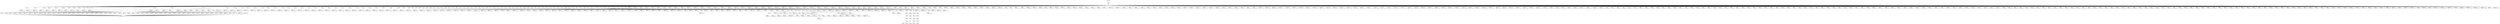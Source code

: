 graph modelgraph {
	node [shape=plaintext fontname="Consolas" fontsize="8"];
	"{dbc251b2-e7ba-4e7f-aa60-030a9a6f5db5}" [label=<<table border="1" cellborder="0" cellspacing="1"><tr><td align="left"><b>ROOT_TRANSFORM_NODE</b></td></tr><tr><td align="left">NODE</td></tr></table>>];
	"Bone.113transform" [label=<<table border="1" cellborder="0" cellspacing="1"><tr><td align="left"><b>Bone.113transform</b></td></tr><tr><td align="left">TRANSFORM_NODE</td></tr></table>>];
	"Bone.113transform" [label=<<table border="1" cellborder="0" cellspacing="1"><tr><td align="left"><b>Bone.113transform</b></td></tr><tr><td align="left">TRANSFORM_NODE</td></tr></table>>];
	"ROOTtransform" [label=<<table border="1" cellborder="0" cellspacing="1"><tr><td align="left"><b>ROOTtransform</b></td></tr><tr><td align="left">TRANSFORM_NODE</td></tr></table>>];
	"Bone" [label=<<table border="1" cellborder="0" cellspacing="1"><tr><td align="left"><b>Bone</b></td></tr><tr><td align="left">ARG_ANIMATION_NODE</td></tr></table>>];
	"Panel_Vanster.014transform" [label=<<table border="1" cellborder="0" cellspacing="1"><tr><td align="left"><b>Panel_Vanster.014transform</b></td></tr><tr><td align="left">TRANSFORM_NODE</td></tr><tr><td align="left">CONTROLS RENDER NODE: Panel_Vanster.014
</td></tr></table>>];
	"Bone.001" [label=<<table border="1" cellborder="0" cellspacing="1"><tr><td align="left"><b>Bone.001</b></td></tr><tr><td align="left">ARG_ANIMATION_NODE</td></tr></table>>];
	"Panel_Vanster.007transform" [label=<<table border="1" cellborder="0" cellspacing="1"><tr><td align="left"><b>Panel_Vanster.007transform</b></td></tr><tr><td align="left">TRANSFORM_NODE</td></tr><tr><td align="left">CONTROLS RENDER NODE: Panel_Vanster.007
</td></tr></table>>];
	"Panel_Vanster.020transform" [label=<<table border="1" cellborder="0" cellspacing="1"><tr><td align="left"><b>Panel_Vanster.020transform</b></td></tr><tr><td align="left">TRANSFORM_NODE</td></tr><tr><td align="left">CONTROLS RENDER NODE: Panel_Vanster.020
</td></tr></table>>];
	"Bone.002" [label=<<table border="1" cellborder="0" cellspacing="1"><tr><td align="left"><b>Bone.002</b></td></tr><tr><td align="left">ARG_ANIMATION_NODE</td></tr></table>>];
	"Panel_main.004transform" [label=<<table border="1" cellborder="0" cellspacing="1"><tr><td align="left"><b>Panel_main.004transform</b></td></tr><tr><td align="left">TRANSFORM_NODE</td></tr><tr><td align="left">CONTROLS RENDER NODE: Panel_main.004
</td></tr></table>>];
	"Bone.003" [label=<<table border="1" cellborder="0" cellspacing="1"><tr><td align="left"><b>Bone.003</b></td></tr><tr><td align="left">ARG_ANIMATION_NODE</td></tr></table>>];
	"Panel_main.041transform" [label=<<table border="1" cellborder="0" cellspacing="1"><tr><td align="left"><b>Panel_main.041transform</b></td></tr><tr><td align="left">TRANSFORM_NODE</td></tr><tr><td align="left">CONTROLS RENDER NODE: Panel_main.041
</td></tr></table>>];
	"Bone.004" [label=<<table border="1" cellborder="0" cellspacing="1"><tr><td align="left"><b>Bone.004</b></td></tr><tr><td align="left">ARG_ANIMATION_NODE</td></tr></table>>];
	"Panel_main.037transform" [label=<<table border="1" cellborder="0" cellspacing="1"><tr><td align="left"><b>Panel_main.037transform</b></td></tr><tr><td align="left">TRANSFORM_NODE</td></tr><tr><td align="left">CONTROLS RENDER NODE: Panel_main.037
</td></tr></table>>];
	"Bone.005" [label=<<table border="1" cellborder="0" cellspacing="1"><tr><td align="left"><b>Bone.005</b></td></tr><tr><td align="left">ARG_ANIMATION_NODE</td></tr></table>>];
	"Panel_main.043transform" [label=<<table border="1" cellborder="0" cellspacing="1"><tr><td align="left"><b>Panel_main.043transform</b></td></tr><tr><td align="left">TRANSFORM_NODE</td></tr><tr><td align="left">CONTROLS RENDER NODE: Panel_main.043
</td></tr></table>>];
	"Bone.006" [label=<<table border="1" cellborder="0" cellspacing="1"><tr><td align="left"><b>Bone.006</b></td></tr><tr><td align="left">ARG_ANIMATION_NODE</td></tr></table>>];
	"Altitude.009transform" [label=<<table border="1" cellborder="0" cellspacing="1"><tr><td align="left"><b>Altitude.009transform</b></td></tr><tr><td align="left">TRANSFORM_NODE</td></tr><tr><td align="left">CONTROLS RENDER NODE: Altitude.009
</td></tr></table>>];
	"Bone.007" [label=<<table border="1" cellborder="0" cellspacing="1"><tr><td align="left"><b>Bone.007</b></td></tr><tr><td align="left">ARG_ANIMATION_NODE</td></tr></table>>];
	"Panel_main.005transform" [label=<<table border="1" cellborder="0" cellspacing="1"><tr><td align="left"><b>Panel_main.005transform</b></td></tr><tr><td align="left">TRANSFORM_NODE</td></tr><tr><td align="left">CONTROLS RENDER NODE: Panel_main.005
</td></tr></table>>];
	"Bone.008" [label=<<table border="1" cellborder="0" cellspacing="1"><tr><td align="left"><b>Bone.008</b></td></tr><tr><td align="left">ARG_ANIMATION_NODE</td></tr></table>>];
	"Altitudetransform" [label=<<table border="1" cellborder="0" cellspacing="1"><tr><td align="left"><b>Altitudetransform</b></td></tr><tr><td align="left">TRANSFORM_NODE</td></tr><tr><td align="left">CONTROLS RENDER NODE: Altitude
</td></tr></table>>];
	"Bone.009" [label=<<table border="1" cellborder="0" cellspacing="1"><tr><td align="left"><b>Bone.009</b></td></tr><tr><td align="left">ARG_ANIMATION_NODE</td></tr></table>>];
	"Panel_main.016transform" [label=<<table border="1" cellborder="0" cellspacing="1"><tr><td align="left"><b>Panel_main.016transform</b></td></tr><tr><td align="left">TRANSFORM_NODE</td></tr><tr><td align="left">CONTROLS RENDER NODE: Panel_main.016
</td></tr></table>>];
	"Bone.010" [label=<<table border="1" cellborder="0" cellspacing="1"><tr><td align="left"><b>Bone.010</b></td></tr><tr><td align="left">ARG_ANIMATION_NODE</td></tr></table>>];
	"Panel_main.033transform" [label=<<table border="1" cellborder="0" cellspacing="1"><tr><td align="left"><b>Panel_main.033transform</b></td></tr><tr><td align="left">TRANSFORM_NODE</td></tr><tr><td align="left">CONTROLS RENDER NODE: Panel_main.033
</td></tr></table>>];
	"Bone.011" [label=<<table border="1" cellborder="0" cellspacing="1"><tr><td align="left"><b>Bone.011</b></td></tr><tr><td align="left">ARG_ANIMATION_NODE</td></tr></table>>];
	"Bone.012" [label=<<table border="1" cellborder="0" cellspacing="1"><tr><td align="left"><b>Bone.012</b></td></tr><tr><td align="left">ARG_ANIMATION_NODE</td></tr></table>>];
	"Bone.027" [label=<<table border="1" cellborder="0" cellspacing="1"><tr><td align="left"><b>Bone.027</b></td></tr><tr><td align="left">ARG_ANIMATED_BONE</td></tr></table>>];
	"Canopy Compasstransform" [label=<<table border="1" cellborder="0" cellspacing="1"><tr><td align="left"><b>Canopy Compasstransform</b></td></tr><tr><td align="left">TRANSFORM_NODE</td></tr><tr><td align="left">CONTROLS RENDER NODE: Canopy Compass
</td></tr></table>>];
	"Canopy Compass.001transform" [label=<<table border="1" cellborder="0" cellspacing="1"><tr><td align="left"><b>Canopy Compass.001transform</b></td></tr><tr><td align="left">TRANSFORM_NODE</td></tr></table>>];
	"VisibilityNode" [label=<<table border="1" cellborder="0" cellspacing="1"><tr><td align="left"><b>VisibilityNode</b></td></tr><tr><td align="left">ARG_VISIBILITY_NODE</td></tr><tr><td align="left">CONTROLS RENDER NODE: Canopy Compass.001
</td></tr></table>>];
	"Canopy Compass Frametransform" [label=<<table border="1" cellborder="0" cellspacing="1"><tr><td align="left"><b>Canopy Compass Frametransform</b></td></tr><tr><td align="left">TRANSFORM_NODE</td></tr><tr><td align="left">CONTROLS RENDER NODE: Canopy Compass Frame
</td></tr></table>>];
	"Canopy Compass Glasstransform" [label=<<table border="1" cellborder="0" cellspacing="1"><tr><td align="left"><b>Canopy Compass Glasstransform</b></td></tr><tr><td align="left">TRANSFORM_NODE</td></tr><tr><td align="left">CONTROLS RENDER NODE: Canopy Compass Glass
</td></tr></table>>];
	"Canopy Glasstransform" [label=<<table border="1" cellborder="0" cellspacing="1"><tr><td align="left"><b>Canopy Glasstransform</b></td></tr><tr><td align="left">TRANSFORM_NODE</td></tr><tr><td align="left">CONTROLS RENDER NODE: Canopy Glass
</td></tr></table>>];
	"Canopy.001transform" [label=<<table border="1" cellborder="0" cellspacing="1"><tr><td align="left"><b>Canopy.001transform</b></td></tr><tr><td align="left">TRANSFORM_NODE</td></tr><tr><td align="left">CONTROLS RENDER NODE: Canopy.001
</td></tr></table>>];
	"Mirror Framestransform" [label=<<table border="1" cellborder="0" cellspacing="1"><tr><td align="left"><b>Mirror Framestransform</b></td></tr><tr><td align="left">TRANSFORM_NODE</td></tr><tr><td align="left">CONTROLS RENDER NODE: Mirror Frames
</td></tr></table>>];
	"Mirror Glasstransform" [label=<<table border="1" cellborder="0" cellspacing="1"><tr><td align="left"><b>Mirror Glasstransform</b></td></tr><tr><td align="left">TRANSFORM_NODE</td></tr><tr><td align="left">CONTROLS RENDER NODE: Mirror Glass
</td></tr></table>>];
	"Mirrorstransform" [label=<<table border="1" cellborder="0" cellspacing="1"><tr><td align="left"><b>Mirrorstransform</b></td></tr><tr><td align="left">TRANSFORM_NODE</td></tr><tr><td align="left">CONTROLS RENDER NODE: Mirrors
</td></tr></table>>];
	"Bone.013" [label=<<table border="1" cellborder="0" cellspacing="1"><tr><td align="left"><b>Bone.013</b></td></tr><tr><td align="left">ARG_ANIMATION_NODE</td></tr></table>>];
	"Metal Switches.001transform" [label=<<table border="1" cellborder="0" cellspacing="1"><tr><td align="left"><b>Metal Switches.001transform</b></td></tr><tr><td align="left">TRANSFORM_NODE</td></tr><tr><td align="left">CONTROLS RENDER NODE: Metal Switches.001
</td></tr></table>>];
	"Bone.014" [label=<<table border="1" cellborder="0" cellspacing="1"><tr><td align="left"><b>Bone.014</b></td></tr><tr><td align="left">ARG_ANIMATION_NODE</td></tr></table>>];
	"Metal Switches.004transform" [label=<<table border="1" cellborder="0" cellspacing="1"><tr><td align="left"><b>Metal Switches.004transform</b></td></tr><tr><td align="left">TRANSFORM_NODE</td></tr><tr><td align="left">CONTROLS RENDER NODE: Metal Switches.004
</td></tr></table>>];
	"Bone.015" [label=<<table border="1" cellborder="0" cellspacing="1"><tr><td align="left"><b>Bone.015</b></td></tr><tr><td align="left">ARG_ANIMATION_NODE</td></tr></table>>];
	"Metal Switches.002transform" [label=<<table border="1" cellborder="0" cellspacing="1"><tr><td align="left"><b>Metal Switches.002transform</b></td></tr><tr><td align="left">TRANSFORM_NODE</td></tr><tr><td align="left">CONTROLS RENDER NODE: Metal Switches.002
</td></tr></table>>];
	"Bone.016" [label=<<table border="1" cellborder="0" cellspacing="1"><tr><td align="left"><b>Bone.016</b></td></tr><tr><td align="left">ARG_ANIMATION_NODE</td></tr></table>>];
	"Metal Switches.005transform" [label=<<table border="1" cellborder="0" cellspacing="1"><tr><td align="left"><b>Metal Switches.005transform</b></td></tr><tr><td align="left">TRANSFORM_NODE</td></tr><tr><td align="left">CONTROLS RENDER NODE: Metal Switches.005
</td></tr></table>>];
	"Bone.017" [label=<<table border="1" cellborder="0" cellspacing="1"><tr><td align="left"><b>Bone.017</b></td></tr><tr><td align="left">ARG_ANIMATION_NODE</td></tr></table>>];
	"Metal Switches.003transform" [label=<<table border="1" cellborder="0" cellspacing="1"><tr><td align="left"><b>Metal Switches.003transform</b></td></tr><tr><td align="left">TRANSFORM_NODE</td></tr><tr><td align="left">CONTROLS RENDER NODE: Metal Switches.003
</td></tr></table>>];
	"Bone.018" [label=<<table border="1" cellborder="0" cellspacing="1"><tr><td align="left"><b>Bone.018</b></td></tr><tr><td align="left">ARG_ANIMATION_NODE</td></tr></table>>];
	"Metal Switches.008transform" [label=<<table border="1" cellborder="0" cellspacing="1"><tr><td align="left"><b>Metal Switches.008transform</b></td></tr><tr><td align="left">TRANSFORM_NODE</td></tr><tr><td align="left">CONTROLS RENDER NODE: Metal Switches.008
</td></tr></table>>];
	"Bone.019" [label=<<table border="1" cellborder="0" cellspacing="1"><tr><td align="left"><b>Bone.019</b></td></tr><tr><td align="left">ARG_ANIMATION_NODE</td></tr></table>>];
	"Metal Switches.006transform" [label=<<table border="1" cellborder="0" cellspacing="1"><tr><td align="left"><b>Metal Switches.006transform</b></td></tr><tr><td align="left">TRANSFORM_NODE</td></tr><tr><td align="left">CONTROLS RENDER NODE: Metal Switches.006
</td></tr></table>>];
	"Bone.020" [label=<<table border="1" cellborder="0" cellspacing="1"><tr><td align="left"><b>Bone.020</b></td></tr><tr><td align="left">ARG_ANIMATION_NODE</td></tr></table>>];
	"Metal Switches.036transform" [label=<<table border="1" cellborder="0" cellspacing="1"><tr><td align="left"><b>Metal Switches.036transform</b></td></tr><tr><td align="left">TRANSFORM_NODE</td></tr><tr><td align="left">CONTROLS RENDER NODE: Metal Switches.036
</td></tr></table>>];
	"Bone.021" [label=<<table border="1" cellborder="0" cellspacing="1"><tr><td align="left"><b>Bone.021</b></td></tr><tr><td align="left">ARG_ANIMATION_NODE</td></tr></table>>];
	"Metal Switches.012transform" [label=<<table border="1" cellborder="0" cellspacing="1"><tr><td align="left"><b>Metal Switches.012transform</b></td></tr><tr><td align="left">TRANSFORM_NODE</td></tr><tr><td align="left">CONTROLS RENDER NODE: Metal Switches.012
</td></tr></table>>];
	"Bone.022" [label=<<table border="1" cellborder="0" cellspacing="1"><tr><td align="left"><b>Bone.022</b></td></tr><tr><td align="left">ARG_ANIMATION_NODE</td></tr></table>>];
	"Metal Switches.010transform" [label=<<table border="1" cellborder="0" cellspacing="1"><tr><td align="left"><b>Metal Switches.010transform</b></td></tr><tr><td align="left">TRANSFORM_NODE</td></tr><tr><td align="left">CONTROLS RENDER NODE: Metal Switches.010
</td></tr></table>>];
	"Bone.023" [label=<<table border="1" cellborder="0" cellspacing="1"><tr><td align="left"><b>Bone.023</b></td></tr><tr><td align="left">ARG_ANIMATION_NODE</td></tr></table>>];
	"Metal Switches.013transform" [label=<<table border="1" cellborder="0" cellspacing="1"><tr><td align="left"><b>Metal Switches.013transform</b></td></tr><tr><td align="left">TRANSFORM_NODE</td></tr><tr><td align="left">CONTROLS RENDER NODE: Metal Switches.013
</td></tr></table>>];
	"Bone.024" [label=<<table border="1" cellborder="0" cellspacing="1"><tr><td align="left"><b>Bone.024</b></td></tr><tr><td align="left">ARG_ANIMATION_NODE</td></tr></table>>];
	"Metal Switches.011transform" [label=<<table border="1" cellborder="0" cellspacing="1"><tr><td align="left"><b>Metal Switches.011transform</b></td></tr><tr><td align="left">TRANSFORM_NODE</td></tr><tr><td align="left">CONTROLS RENDER NODE: Metal Switches.011
</td></tr></table>>];
	"Bone.025" [label=<<table border="1" cellborder="0" cellspacing="1"><tr><td align="left"><b>Bone.025</b></td></tr><tr><td align="left">ARG_ANIMATION_NODE</td></tr></table>>];
	"Metal Switches.029transform" [label=<<table border="1" cellborder="0" cellspacing="1"><tr><td align="left"><b>Metal Switches.029transform</b></td></tr><tr><td align="left">TRANSFORM_NODE</td></tr><tr><td align="left">CONTROLS RENDER NODE: Metal Switches.029
</td></tr></table>>];
	"Bone.026" [label=<<table border="1" cellborder="0" cellspacing="1"><tr><td align="left"><b>Bone.026</b></td></tr><tr><td align="left">ARG_ANIMATION_NODE</td></tr></table>>];
	"Metal Switches.030transform" [label=<<table border="1" cellborder="0" cellspacing="1"><tr><td align="left"><b>Metal Switches.030transform</b></td></tr><tr><td align="left">TRANSFORM_NODE</td></tr><tr><td align="left">CONTROLS RENDER NODE: Metal Switches.030
</td></tr></table>>];
	"Bone.029" [label=<<table border="1" cellborder="0" cellspacing="1"><tr><td align="left"><b>Bone.029</b></td></tr><tr><td align="left">ARG_ANIMATION_NODE</td></tr></table>>];
	"Metal Switches.044transform" [label=<<table border="1" cellborder="0" cellspacing="1"><tr><td align="left"><b>Metal Switches.044transform</b></td></tr><tr><td align="left">TRANSFORM_NODE</td></tr><tr><td align="left">CONTROLS RENDER NODE: Metal Switches.044
</td></tr></table>>];
	"Bone.030" [label=<<table border="1" cellborder="0" cellspacing="1"><tr><td align="left"><b>Bone.030</b></td></tr><tr><td align="left">ARG_ANIMATION_NODE</td></tr></table>>];
	"Metal Switches.045transform" [label=<<table border="1" cellborder="0" cellspacing="1"><tr><td align="left"><b>Metal Switches.045transform</b></td></tr><tr><td align="left">TRANSFORM_NODE</td></tr><tr><td align="left">CONTROLS RENDER NODE: Metal Switches.045
</td></tr></table>>];
	"Bone.031" [label=<<table border="1" cellborder="0" cellspacing="1"><tr><td align="left"><b>Bone.031</b></td></tr><tr><td align="left">ARG_ANIMATION_NODE</td></tr></table>>];
	"Metal Switches.009transform" [label=<<table border="1" cellborder="0" cellspacing="1"><tr><td align="left"><b>Metal Switches.009transform</b></td></tr><tr><td align="left">TRANSFORM_NODE</td></tr><tr><td align="left">CONTROLS RENDER NODE: Metal Switches.009
</td></tr></table>>];
	"Bone.032" [label=<<table border="1" cellborder="0" cellspacing="1"><tr><td align="left"><b>Bone.032</b></td></tr><tr><td align="left">ARG_ANIMATION_NODE</td></tr></table>>];
	"Metal Switches.040transform" [label=<<table border="1" cellborder="0" cellspacing="1"><tr><td align="left"><b>Metal Switches.040transform</b></td></tr><tr><td align="left">TRANSFORM_NODE</td></tr><tr><td align="left">CONTROLS RENDER NODE: Metal Switches.040
</td></tr></table>>];
	"Bone.033" [label=<<table border="1" cellborder="0" cellspacing="1"><tr><td align="left"><b>Bone.033</b></td></tr><tr><td align="left">ARG_ANIMATION_NODE</td></tr></table>>];
	"Metal Switches.042transform" [label=<<table border="1" cellborder="0" cellspacing="1"><tr><td align="left"><b>Metal Switches.042transform</b></td></tr><tr><td align="left">TRANSFORM_NODE</td></tr><tr><td align="left">CONTROLS RENDER NODE: Metal Switches.042
</td></tr></table>>];
	"Bone.034" [label=<<table border="1" cellborder="0" cellspacing="1"><tr><td align="left"><b>Bone.034</b></td></tr><tr><td align="left">ARG_ANIMATION_NODE</td></tr></table>>];
	"Metal Switches.043transform" [label=<<table border="1" cellborder="0" cellspacing="1"><tr><td align="left"><b>Metal Switches.043transform</b></td></tr><tr><td align="left">TRANSFORM_NODE</td></tr><tr><td align="left">CONTROLS RENDER NODE: Metal Switches.043
</td></tr></table>>];
	"Bone.035" [label=<<table border="1" cellborder="0" cellspacing="1"><tr><td align="left"><b>Bone.035</b></td></tr><tr><td align="left">ARG_ANIMATION_NODE</td></tr></table>>];
	"Metal Switches.038transform" [label=<<table border="1" cellborder="0" cellspacing="1"><tr><td align="left"><b>Metal Switches.038transform</b></td></tr><tr><td align="left">TRANSFORM_NODE</td></tr><tr><td align="left">CONTROLS RENDER NODE: Metal Switches.038
</td></tr></table>>];
	"Bone.036" [label=<<table border="1" cellborder="0" cellspacing="1"><tr><td align="left"><b>Bone.036</b></td></tr><tr><td align="left">ARG_ANIMATION_NODE</td></tr></table>>];
	"Metal Switches.058transform" [label=<<table border="1" cellborder="0" cellspacing="1"><tr><td align="left"><b>Metal Switches.058transform</b></td></tr><tr><td align="left">TRANSFORM_NODE</td></tr><tr><td align="left">CONTROLS RENDER NODE: Metal Switches.058
</td></tr></table>>];
	"Bone.037" [label=<<table border="1" cellborder="0" cellspacing="1"><tr><td align="left"><b>Bone.037</b></td></tr><tr><td align="left">ARG_ANIMATION_NODE</td></tr></table>>];
	"Metal Switches.060transform" [label=<<table border="1" cellborder="0" cellspacing="1"><tr><td align="left"><b>Metal Switches.060transform</b></td></tr><tr><td align="left">TRANSFORM_NODE</td></tr><tr><td align="left">CONTROLS RENDER NODE: Metal Switches.060
</td></tr></table>>];
	"Bone.038transform" [label=<<table border="1" cellborder="0" cellspacing="1"><tr><td align="left"><b>Bone.038transform</b></td></tr><tr><td align="left">TRANSFORM_NODE</td></tr></table>>];
	"Metal Switches.080transform" [label=<<table border="1" cellborder="0" cellspacing="1"><tr><td align="left"><b>Metal Switches.080transform</b></td></tr><tr><td align="left">TRANSFORM_NODE</td></tr><tr><td align="left">CONTROLS RENDER NODE: Metal Switches.080
</td></tr></table>>];
	"Bone.039transform" [label=<<table border="1" cellborder="0" cellspacing="1"><tr><td align="left"><b>Bone.039transform</b></td></tr><tr><td align="left">TRANSFORM_NODE</td></tr></table>>];
	"Metal Switches.078transform" [label=<<table border="1" cellborder="0" cellspacing="1"><tr><td align="left"><b>Metal Switches.078transform</b></td></tr><tr><td align="left">TRANSFORM_NODE</td></tr><tr><td align="left">CONTROLS RENDER NODE: Metal Switches.078
</td></tr></table>>];
	"Bone.040transform" [label=<<table border="1" cellborder="0" cellspacing="1"><tr><td align="left"><b>Bone.040transform</b></td></tr><tr><td align="left">TRANSFORM_NODE</td></tr></table>>];
	"Metal Switches.076transform" [label=<<table border="1" cellborder="0" cellspacing="1"><tr><td align="left"><b>Metal Switches.076transform</b></td></tr><tr><td align="left">TRANSFORM_NODE</td></tr><tr><td align="left">CONTROLS RENDER NODE: Metal Switches.076
</td></tr></table>>];
	"Bone.041transform" [label=<<table border="1" cellborder="0" cellspacing="1"><tr><td align="left"><b>Bone.041transform</b></td></tr><tr><td align="left">TRANSFORM_NODE</td></tr></table>>];
	"Metal Switches.074transform" [label=<<table border="1" cellborder="0" cellspacing="1"><tr><td align="left"><b>Metal Switches.074transform</b></td></tr><tr><td align="left">TRANSFORM_NODE</td></tr><tr><td align="left">CONTROLS RENDER NODE: Metal Switches.074
</td></tr></table>>];
	"Bone.042transform" [label=<<table border="1" cellborder="0" cellspacing="1"><tr><td align="left"><b>Bone.042transform</b></td></tr><tr><td align="left">TRANSFORM_NODE</td></tr></table>>];
	"Metal Switches.072transform" [label=<<table border="1" cellborder="0" cellspacing="1"><tr><td align="left"><b>Metal Switches.072transform</b></td></tr><tr><td align="left">TRANSFORM_NODE</td></tr><tr><td align="left">CONTROLS RENDER NODE: Metal Switches.072
</td></tr></table>>];
	"Bone.043transform" [label=<<table border="1" cellborder="0" cellspacing="1"><tr><td align="left"><b>Bone.043transform</b></td></tr><tr><td align="left">TRANSFORM_NODE</td></tr></table>>];
	"Metal Switches.083transform" [label=<<table border="1" cellborder="0" cellspacing="1"><tr><td align="left"><b>Metal Switches.083transform</b></td></tr><tr><td align="left">TRANSFORM_NODE</td></tr><tr><td align="left">CONTROLS RENDER NODE: Metal Switches.083
</td></tr></table>>];
	"Bone.044transform" [label=<<table border="1" cellborder="0" cellspacing="1"><tr><td align="left"><b>Bone.044transform</b></td></tr><tr><td align="left">TRANSFORM_NODE</td></tr></table>>];
	"Metal Switches.085transform" [label=<<table border="1" cellborder="0" cellspacing="1"><tr><td align="left"><b>Metal Switches.085transform</b></td></tr><tr><td align="left">TRANSFORM_NODE</td></tr><tr><td align="left">CONTROLS RENDER NODE: Metal Switches.085
</td></tr></table>>];
	"Bone.045transform" [label=<<table border="1" cellborder="0" cellspacing="1"><tr><td align="left"><b>Bone.045transform</b></td></tr><tr><td align="left">TRANSFORM_NODE</td></tr></table>>];
	"Metal Switches.087transform" [label=<<table border="1" cellborder="0" cellspacing="1"><tr><td align="left"><b>Metal Switches.087transform</b></td></tr><tr><td align="left">TRANSFORM_NODE</td></tr><tr><td align="left">CONTROLS RENDER NODE: Metal Switches.087
</td></tr></table>>];
	"Bone.046transform" [label=<<table border="1" cellborder="0" cellspacing="1"><tr><td align="left"><b>Bone.046transform</b></td></tr><tr><td align="left">TRANSFORM_NODE</td></tr></table>>];
	"Metal Switches.089transform" [label=<<table border="1" cellborder="0" cellspacing="1"><tr><td align="left"><b>Metal Switches.089transform</b></td></tr><tr><td align="left">TRANSFORM_NODE</td></tr><tr><td align="left">CONTROLS RENDER NODE: Metal Switches.089
</td></tr></table>>];
	"Bone.047transform" [label=<<table border="1" cellborder="0" cellspacing="1"><tr><td align="left"><b>Bone.047transform</b></td></tr><tr><td align="left">TRANSFORM_NODE</td></tr></table>>];
	"Metal Switches.091transform" [label=<<table border="1" cellborder="0" cellspacing="1"><tr><td align="left"><b>Metal Switches.091transform</b></td></tr><tr><td align="left">TRANSFORM_NODE</td></tr><tr><td align="left">CONTROLS RENDER NODE: Metal Switches.091
</td></tr></table>>];
	"Bone.048transform" [label=<<table border="1" cellborder="0" cellspacing="1"><tr><td align="left"><b>Bone.048transform</b></td></tr><tr><td align="left">TRANSFORM_NODE</td></tr></table>>];
	"Metal Switches.093transform" [label=<<table border="1" cellborder="0" cellspacing="1"><tr><td align="left"><b>Metal Switches.093transform</b></td></tr><tr><td align="left">TRANSFORM_NODE</td></tr><tr><td align="left">CONTROLS RENDER NODE: Metal Switches.093
</td></tr></table>>];
	"Bone.049" [label=<<table border="1" cellborder="0" cellspacing="1"><tr><td align="left"><b>Bone.049</b></td></tr><tr><td align="left">ARG_ANIMATION_NODE</td></tr></table>>];
	"Metal Switches.068transform" [label=<<table border="1" cellborder="0" cellspacing="1"><tr><td align="left"><b>Metal Switches.068transform</b></td></tr><tr><td align="left">TRANSFORM_NODE</td></tr><tr><td align="left">CONTROLS RENDER NODE: Metal Switches.068
</td></tr></table>>];
	"Bone.050" [label=<<table border="1" cellborder="0" cellspacing="1"><tr><td align="left"><b>Bone.050</b></td></tr><tr><td align="left">ARG_ANIMATION_NODE</td></tr></table>>];
	"Metal Switches.071transform" [label=<<table border="1" cellborder="0" cellspacing="1"><tr><td align="left"><b>Metal Switches.071transform</b></td></tr><tr><td align="left">TRANSFORM_NODE</td></tr><tr><td align="left">CONTROLS RENDER NODE: Metal Switches.071
</td></tr></table>>];
	"Bone.051" [label=<<table border="1" cellborder="0" cellspacing="1"><tr><td align="left"><b>Bone.051</b></td></tr><tr><td align="left">ARG_ANIMATION_NODE</td></tr></table>>];
	"Metal Switches.050transform" [label=<<table border="1" cellborder="0" cellspacing="1"><tr><td align="left"><b>Metal Switches.050transform</b></td></tr><tr><td align="left">TRANSFORM_NODE</td></tr><tr><td align="left">CONTROLS RENDER NODE: Metal Switches.050
</td></tr></table>>];
	"Bone.052" [label=<<table border="1" cellborder="0" cellspacing="1"><tr><td align="left"><b>Bone.052</b></td></tr><tr><td align="left">ARG_ANIMATION_NODE</td></tr></table>>];
	"Metal Switches.054transform" [label=<<table border="1" cellborder="0" cellspacing="1"><tr><td align="left"><b>Metal Switches.054transform</b></td></tr><tr><td align="left">TRANSFORM_NODE</td></tr><tr><td align="left">CONTROLS RENDER NODE: Metal Switches.054
</td></tr></table>>];
	"Bone.053" [label=<<table border="1" cellborder="0" cellspacing="1"><tr><td align="left"><b>Bone.053</b></td></tr><tr><td align="left">ARG_ANIMATION_NODE</td></tr></table>>];
	"Metal Switches.052transform" [label=<<table border="1" cellborder="0" cellspacing="1"><tr><td align="left"><b>Metal Switches.052transform</b></td></tr><tr><td align="left">TRANSFORM_NODE</td></tr><tr><td align="left">CONTROLS RENDER NODE: Metal Switches.052
</td></tr></table>>];
	"Bone.054" [label=<<table border="1" cellborder="0" cellspacing="1"><tr><td align="left"><b>Bone.054</b></td></tr><tr><td align="left">ARG_ANIMATION_NODE</td></tr></table>>];
	"Metal Switches.032transform" [label=<<table border="1" cellborder="0" cellspacing="1"><tr><td align="left"><b>Metal Switches.032transform</b></td></tr><tr><td align="left">TRANSFORM_NODE</td></tr><tr><td align="left">CONTROLS RENDER NODE: Metal Switches.032
</td></tr></table>>];
	"Bone.055" [label=<<table border="1" cellborder="0" cellspacing="1"><tr><td align="left"><b>Bone.055</b></td></tr><tr><td align="left">ARG_ANIMATION_NODE</td></tr></table>>];
	"Metal Switches.033transform" [label=<<table border="1" cellborder="0" cellspacing="1"><tr><td align="left"><b>Metal Switches.033transform</b></td></tr><tr><td align="left">TRANSFORM_NODE</td></tr><tr><td align="left">CONTROLS RENDER NODE: Metal Switches.033
</td></tr></table>>];
	"Bone.056" [label=<<table border="1" cellborder="0" cellspacing="1"><tr><td align="left"><b>Bone.056</b></td></tr><tr><td align="left">ARG_ANIMATION_NODE</td></tr></table>>];
	"Cube.024transform" [label=<<table border="1" cellborder="0" cellspacing="1"><tr><td align="left"><b>Cube.024transform</b></td></tr><tr><td align="left">TRANSFORM_NODE</td></tr><tr><td align="left">CONTROLS RENDER NODE: Cube.024
</td></tr></table>>];
	"Bone.057" [label=<<table border="1" cellborder="0" cellspacing="1"><tr><td align="left"><b>Bone.057</b></td></tr><tr><td align="left">ARG_ANIMATION_NODE</td></tr></table>>];
	"Cylinder.031transform" [label=<<table border="1" cellborder="0" cellspacing="1"><tr><td align="left"><b>Cylinder.031transform</b></td></tr><tr><td align="left">TRANSFORM_NODE</td></tr><tr><td align="left">CONTROLS RENDER NODE: Cylinder.031
</td></tr></table>>];
	"Bone.058" [label=<<table border="1" cellborder="0" cellspacing="1"><tr><td align="left"><b>Bone.058</b></td></tr><tr><td align="left">ARG_ANIMATION_NODE</td></tr></table>>];
	"Instrument Lighting Knobtransform" [label=<<table border="1" cellborder="0" cellspacing="1"><tr><td align="left"><b>Instrument Lighting Knobtransform</b></td></tr><tr><td align="left">TRANSFORM_NODE</td></tr><tr><td align="left">CONTROLS RENDER NODE: Instrument Lighting Knob
</td></tr></table>>];
	"Bone.059" [label=<<table border="1" cellborder="0" cellspacing="1"><tr><td align="left"><b>Bone.059</b></td></tr><tr><td align="left">ARG_ANIMATION_NODE</td></tr></table>>];
	"Flood Lighting Knobtransform" [label=<<table border="1" cellborder="0" cellspacing="1"><tr><td align="left"><b>Flood Lighting Knobtransform</b></td></tr><tr><td align="left">TRANSFORM_NODE</td></tr><tr><td align="left">CONTROLS RENDER NODE: Flood Lighting Knob
</td></tr></table>>];
	"Bone.060" [label=<<table border="1" cellborder="0" cellspacing="1"><tr><td align="left"><b>Bone.060</b></td></tr><tr><td align="left">ARG_ANIMATION_NODE</td></tr></table>>];
	"Altitude.036transform" [label=<<table border="1" cellborder="0" cellspacing="1"><tr><td align="left"><b>Altitude.036transform</b></td></tr><tr><td align="left">TRANSFORM_NODE</td></tr><tr><td align="left">CONTROLS RENDER NODE: Altitude.036
</td></tr></table>>];
	"Bone.061" [label=<<table border="1" cellborder="0" cellspacing="1"><tr><td align="left"><b>Bone.061</b></td></tr><tr><td align="left">ARG_ANIMATION_NODE</td></tr></table>>];
	"Panel_main.006transform" [label=<<table border="1" cellborder="0" cellspacing="1"><tr><td align="left"><b>Panel_main.006transform</b></td></tr><tr><td align="left">TRANSFORM_NODE</td></tr><tr><td align="left">CONTROLS RENDER NODE: Panel_main.006
</td></tr></table>>];
	"Bone.062" [label=<<table border="1" cellborder="0" cellspacing="1"><tr><td align="left"><b>Bone.062</b></td></tr><tr><td align="left">ARG_ANIMATION_NODE</td></tr></table>>];
	"Panel_main.011transform" [label=<<table border="1" cellborder="0" cellspacing="1"><tr><td align="left"><b>Panel_main.011transform</b></td></tr><tr><td align="left">TRANSFORM_NODE</td></tr><tr><td align="left">CONTROLS RENDER NODE: Panel_main.011
</td></tr></table>>];
	"Bone.063transform" [label=<<table border="1" cellborder="0" cellspacing="1"><tr><td align="left"><b>Bone.063transform</b></td></tr><tr><td align="left">TRANSFORM_NODE</td></tr></table>>];
	"Panel_Center.043transform" [label=<<table border="1" cellborder="0" cellspacing="1"><tr><td align="left"><b>Panel_Center.043transform</b></td></tr><tr><td align="left">TRANSFORM_NODE</td></tr><tr><td align="left">CONTROLS RENDER NODE: Panel_Center.043
</td></tr></table>>];
	"Bone.064" [label=<<table border="1" cellborder="0" cellspacing="1"><tr><td align="left"><b>Bone.064</b></td></tr><tr><td align="left">ARG_ANIMATION_NODE</td></tr></table>>];
	"Landing Gear Levertransform" [label=<<table border="1" cellborder="0" cellspacing="1"><tr><td align="left"><b>Landing Gear Levertransform</b></td></tr><tr><td align="left">TRANSFORM_NODE</td></tr><tr><td align="left">CONTROLS RENDER NODE: Landing Gear Lever
</td></tr></table>>];
	"PNT_083transform" [label=<<table border="1" cellborder="0" cellspacing="1"><tr><td align="left"><b>PNT_083transform</b></td></tr><tr><td align="left">TRANSFORM_NODE</td></tr><tr><td align="left">CONTROLS CONNECTOR NODE: PNT_083
</td></tr></table>>];
	"Bone.066" [label=<<table border="1" cellborder="0" cellspacing="1"><tr><td align="left"><b>Bone.066</b></td></tr><tr><td align="left">ARG_ANIMATION_NODE</td></tr></table>>];
	"Metal Switches.057transform" [label=<<table border="1" cellborder="0" cellspacing="1"><tr><td align="left"><b>Metal Switches.057transform</b></td></tr><tr><td align="left">TRANSFORM_NODE</td></tr><tr><td align="left">CONTROLS RENDER NODE: Metal Switches.057
</td></tr></table>>];
	"Bone.076" [label=<<table border="1" cellborder="0" cellspacing="1"><tr><td align="left"><b>Bone.076</b></td></tr><tr><td align="left">ARG_ANIMATION_NODE</td></tr></table>>];
	"Panel_main.058transform" [label=<<table border="1" cellborder="0" cellspacing="1"><tr><td align="left"><b>Panel_main.058transform</b></td></tr><tr><td align="left">TRANSFORM_NODE</td></tr><tr><td align="left">CONTROLS RENDER NODE: Panel_main.058
</td></tr></table>>];
	"Bone.077" [label=<<table border="1" cellborder="0" cellspacing="1"><tr><td align="left"><b>Bone.077</b></td></tr><tr><td align="left">ARG_ANIMATION_NODE</td></tr></table>>];
	"Panel_main.082transform" [label=<<table border="1" cellborder="0" cellspacing="1"><tr><td align="left"><b>Panel_main.082transform</b></td></tr><tr><td align="left">TRANSFORM_NODE</td></tr><tr><td align="left">CONTROLS RENDER NODE: Panel_main.082
</td></tr></table>>];
	"Bone.078" [label=<<table border="1" cellborder="0" cellspacing="1"><tr><td align="left"><b>Bone.078</b></td></tr><tr><td align="left">ARG_ANIMATION_NODE</td></tr></table>>];
	"Panel_main.078transform" [label=<<table border="1" cellborder="0" cellspacing="1"><tr><td align="left"><b>Panel_main.078transform</b></td></tr><tr><td align="left">TRANSFORM_NODE</td></tr><tr><td align="left">CONTROLS RENDER NODE: Panel_main.078
</td></tr></table>>];
	"Bone.079" [label=<<table border="1" cellborder="0" cellspacing="1"><tr><td align="left"><b>Bone.079</b></td></tr><tr><td align="left">ARG_ANIMATION_NODE</td></tr></table>>];
	"Panel_main.079transform" [label=<<table border="1" cellborder="0" cellspacing="1"><tr><td align="left"><b>Panel_main.079transform</b></td></tr><tr><td align="left">TRANSFORM_NODE</td></tr><tr><td align="left">CONTROLS RENDER NODE: Panel_main.079
</td></tr></table>>];
	"Bone.080" [label=<<table border="1" cellborder="0" cellspacing="1"><tr><td align="left"><b>Bone.080</b></td></tr><tr><td align="left">ARG_ANIMATION_NODE</td></tr></table>>];
	"Panel_main.019transform" [label=<<table border="1" cellborder="0" cellspacing="1"><tr><td align="left"><b>Panel_main.019transform</b></td></tr><tr><td align="left">TRANSFORM_NODE</td></tr><tr><td align="left">CONTROLS RENDER NODE: Panel_main.019
</td></tr></table>>];
	"Bone.081" [label=<<table border="1" cellborder="0" cellspacing="1"><tr><td align="left"><b>Bone.081</b></td></tr><tr><td align="left">ARG_ANIMATION_NODE</td></tr></table>>];
	"Panel_main.020transform" [label=<<table border="1" cellborder="0" cellspacing="1"><tr><td align="left"><b>Panel_main.020transform</b></td></tr><tr><td align="left">TRANSFORM_NODE</td></tr><tr><td align="left">CONTROLS RENDER NODE: Panel_main.020
</td></tr></table>>];
	"Bone.082" [label=<<table border="1" cellborder="0" cellspacing="1"><tr><td align="left"><b>Bone.082</b></td></tr><tr><td align="left">ARG_ANIMATION_NODE</td></tr></table>>];
	"Panel_hoger.016transform" [label=<<table border="1" cellborder="0" cellspacing="1"><tr><td align="left"><b>Panel_hoger.016transform</b></td></tr><tr><td align="left">TRANSFORM_NODE</td></tr><tr><td align="left">CONTROLS RENDER NODE: Panel_hoger.016
</td></tr></table>>];
	"Bone.083transform" [label=<<table border="1" cellborder="0" cellspacing="1"><tr><td align="left"><b>Bone.083transform</b></td></tr><tr><td align="left">TRANSFORM_NODE</td></tr></table>>];
	"Panel_hoger.011transform" [label=<<table border="1" cellborder="0" cellspacing="1"><tr><td align="left"><b>Panel_hoger.011transform</b></td></tr><tr><td align="left">TRANSFORM_NODE</td></tr><tr><td align="left">CONTROLS RENDER NODE: Panel_hoger.011
</td></tr></table>>];
	"Bone.084transform" [label=<<table border="1" cellborder="0" cellspacing="1"><tr><td align="left"><b>Bone.084transform</b></td></tr><tr><td align="left">TRANSFORM_NODE</td></tr></table>>];
	"Panel_hoger.017transform" [label=<<table border="1" cellborder="0" cellspacing="1"><tr><td align="left"><b>Panel_hoger.017transform</b></td></tr><tr><td align="left">TRANSFORM_NODE</td></tr><tr><td align="left">CONTROLS RENDER NODE: Panel_hoger.017
</td></tr></table>>];
	"Bone.098" [label=<<table border="1" cellborder="0" cellspacing="1"><tr><td align="left"><b>Bone.098</b></td></tr><tr><td align="left">ARG_ANIMATION_NODE</td></tr></table>>];
	"Metal Switches.007transform" [label=<<table border="1" cellborder="0" cellspacing="1"><tr><td align="left"><b>Metal Switches.007transform</b></td></tr><tr><td align="left">TRANSFORM_NODE</td></tr><tr><td align="left">CONTROLS RENDER NODE: Metal Switches.007
</td></tr></table>>];
	"Bone.065" [label=<<table border="1" cellborder="0" cellspacing="1"><tr><td align="left"><b>Bone.065</b></td></tr><tr><td align="left">ARG_ANIMATION_NODE</td></tr></table>>];
	"Cylinder.043transform" [label=<<table border="1" cellborder="0" cellspacing="1"><tr><td align="left"><b>Cylinder.043transform</b></td></tr><tr><td align="left">TRANSFORM_NODE</td></tr><tr><td align="left">CONTROLS RENDER NODE: Cylinder.043
</td></tr></table>>];
	"PTN_430transform" [label=<<table border="1" cellborder="0" cellspacing="1"><tr><td align="left"><b>PTN_430transform</b></td></tr><tr><td align="left">TRANSFORM_NODE</td></tr><tr><td align="left">CONTROLS CONNECTOR NODE: PTN_430
</td></tr></table>>];
	"Bone.067" [label=<<table border="1" cellborder="0" cellspacing="1"><tr><td align="left"><b>Bone.067</b></td></tr><tr><td align="left">ARG_ANIMATION_NODE</td></tr></table>>];
	"PTN_604transform" [label=<<table border="1" cellborder="0" cellspacing="1"><tr><td align="left"><b>PTN_604transform</b></td></tr><tr><td align="left">TRANSFORM_NODE</td></tr><tr><td align="left">CONTROLS CONNECTOR NODE: PTN_604
</td></tr></table>>];
	"Throttle Handletransform" [label=<<table border="1" cellborder="0" cellspacing="1"><tr><td align="left"><b>Throttle Handletransform</b></td></tr><tr><td align="left">TRANSFORM_NODE</td></tr><tr><td align="left">CONTROLS RENDER NODE: Throttle Handle
</td></tr></table>>];
	"Bone.068" [label=<<table border="1" cellborder="0" cellspacing="1"><tr><td align="left"><b>Bone.068</b></td></tr><tr><td align="left">ARG_ANIMATION_NODE</td></tr></table>>];
	"PTN_605transform" [label=<<table border="1" cellborder="0" cellspacing="1"><tr><td align="left"><b>PTN_605transform</b></td></tr><tr><td align="left">TRANSFORM_NODE</td></tr><tr><td align="left">CONTROLS CONNECTOR NODE: PTN_605
</td></tr></table>>];
	"Throttle Handle.002transform" [label=<<table border="1" cellborder="0" cellspacing="1"><tr><td align="left"><b>Throttle Handle.002transform</b></td></tr><tr><td align="left">TRANSFORM_NODE</td></tr><tr><td align="left">CONTROLS RENDER NODE: Throttle Handle.002
</td></tr></table>>];
	"Bone.069" [label=<<table border="1" cellborder="0" cellspacing="1"><tr><td align="left"><b>Bone.069</b></td></tr><tr><td align="left">ARG_ANIMATION_NODE</td></tr></table>>];
	"Throttle Handle.003transform" [label=<<table border="1" cellborder="0" cellspacing="1"><tr><td align="left"><b>Throttle Handle.003transform</b></td></tr><tr><td align="left">TRANSFORM_NODE</td></tr><tr><td align="left">CONTROLS RENDER NODE: Throttle Handle.003
</td></tr></table>>];
	"Bone.070" [label=<<table border="1" cellborder="0" cellspacing="1"><tr><td align="left"><b>Bone.070</b></td></tr><tr><td align="left">ARG_ANIMATION_NODE</td></tr></table>>];
	"Throttle Handle.001transform" [label=<<table border="1" cellborder="0" cellspacing="1"><tr><td align="left"><b>Throttle Handle.001transform</b></td></tr><tr><td align="left">TRANSFORM_NODE</td></tr><tr><td align="left">CONTROLS RENDER NODE: Throttle Handle.001
</td></tr></table>>];
	"Bone.075" [label=<<table border="1" cellborder="0" cellspacing="1"><tr><td align="left"><b>Bone.075</b></td></tr><tr><td align="left">ARG_ANIMATION_NODE</td></tr></table>>];
	"Geartransform" [label=<<table border="1" cellborder="0" cellspacing="1"><tr><td align="left"><b>Geartransform</b></td></tr><tr><td align="left">TRANSFORM_NODE</td></tr><tr><td align="left">CONTROLS RENDER NODE: Gear
</td></tr></table>>];
	"Bone.093" [label=<<table border="1" cellborder="0" cellspacing="1"><tr><td align="left"><b>Bone.093</b></td></tr><tr><td align="left">ARG_ANIMATION_NODE</td></tr></table>>];
	"FLAP LEVERtransform" [label=<<table border="1" cellborder="0" cellspacing="1"><tr><td align="left"><b>FLAP LEVERtransform</b></td></tr><tr><td align="left">TRANSFORM_NODE</td></tr><tr><td align="left">CONTROLS RENDER NODE: FLAP LEVER
</td></tr></table>>];
	"Bone.094" [label=<<table border="1" cellborder="0" cellspacing="1"><tr><td align="left"><b>Bone.094</b></td></tr><tr><td align="left">ARG_ANIMATION_NODE</td></tr></table>>];
	"Flood Lighttransform" [label=<<table border="1" cellborder="0" cellspacing="1"><tr><td align="left"><b>Flood Lighttransform</b></td></tr><tr><td align="left">TRANSFORM_NODE</td></tr><tr><td align="left">CONTROLS RENDER NODE: Flood Light
</td></tr></table>>];
	"Flood light LEFTtransform" [label=<<table border="1" cellborder="0" cellspacing="1"><tr><td align="left"><b>Flood light LEFTtransform</b></td></tr><tr><td align="left">TRANSFORM_NODE</td></tr></table>>];
	"VisibilityNode" [label=<<table border="1" cellborder="0" cellspacing="1"><tr><td align="left"><b>VisibilityNode</b></td></tr><tr><td align="left">ARG_VISIBILITY_NODE</td></tr><tr><td align="left">CONTROLS LIGHT NODE: Flood light LEFT
</td></tr></table>>];
	"PTN_133transform" [label=<<table border="1" cellborder="0" cellspacing="1"><tr><td align="left"><b>PTN_133transform</b></td></tr><tr><td align="left">TRANSFORM_NODE</td></tr><tr><td align="left">CONTROLS CONNECTOR NODE: PTN_133
</td></tr></table>>];
	"Bone.095" [label=<<table border="1" cellborder="0" cellspacing="1"><tr><td align="left"><b>Bone.095</b></td></tr><tr><td align="left">ARG_ANIMATION_NODE</td></tr></table>>];
	"Flood lighttransform" [label=<<table border="1" cellborder="0" cellspacing="1"><tr><td align="left"><b>Flood lighttransform</b></td></tr><tr><td align="left">TRANSFORM_NODE</td></tr></table>>];
	"VisibilityNode" [label=<<table border="1" cellborder="0" cellspacing="1"><tr><td align="left"><b>VisibilityNode</b></td></tr><tr><td align="left">ARG_VISIBILITY_NODE</td></tr><tr><td align="left">CONTROLS LIGHT NODE: Flood light
</td></tr></table>>];
	"Flood Light.001transform" [label=<<table border="1" cellborder="0" cellspacing="1"><tr><td align="left"><b>Flood Light.001transform</b></td></tr><tr><td align="left">TRANSFORM_NODE</td></tr><tr><td align="left">CONTROLS RENDER NODE: Flood Light.001
</td></tr></table>>];
	"PTN_134transform" [label=<<table border="1" cellborder="0" cellspacing="1"><tr><td align="left"><b>PTN_134transform</b></td></tr><tr><td align="left">TRANSFORM_NODE</td></tr><tr><td align="left">CONTROLS CONNECTOR NODE: PTN_134
</td></tr></table>>];
	"Bone.096" [label=<<table border="1" cellborder="0" cellspacing="1"><tr><td align="left"><b>Bone.096</b></td></tr><tr><td align="left">ARG_ANIMATION_NODE</td></tr></table>>];
	"Bone.097" [label=<<table border="1" cellborder="0" cellspacing="1"><tr><td align="left"><b>Bone.097</b></td></tr><tr><td align="left">ARG_ANIMATED_BONE</td></tr></table>>];
	"Canopy Stick 2transform" [label=<<table border="1" cellborder="0" cellspacing="1"><tr><td align="left"><b>Canopy Stick 2transform</b></td></tr><tr><td align="left">TRANSFORM_NODE</td></tr><tr><td align="left">CONTROLS RENDER NODE: Canopy Stick 2
</td></tr></table>>];
	"Canopy Handletransform" [label=<<table border="1" cellborder="0" cellspacing="1"><tr><td align="left"><b>Canopy Handletransform</b></td></tr><tr><td align="left">TRANSFORM_NODE</td></tr><tr><td align="left">CONTROLS RENDER NODE: Canopy Handle
</td></tr></table>>];
	"PTN_601transform" [label=<<table border="1" cellborder="0" cellspacing="1"><tr><td align="left"><b>PTN_601transform</b></td></tr><tr><td align="left">TRANSFORM_NODE</td></tr><tr><td align="left">CONTROLS CONNECTOR NODE: PTN_601
</td></tr></table>>];
	"Bone.099transform" [label=<<table border="1" cellborder="0" cellspacing="1"><tr><td align="left"><b>Bone.099transform</b></td></tr><tr><td align="left">TRANSFORM_NODE</td></tr></table>>];
	"Gear.002transform" [label=<<table border="1" cellborder="0" cellspacing="1"><tr><td align="left"><b>Gear.002transform</b></td></tr><tr><td align="left">TRANSFORM_NODE</td></tr><tr><td align="left">CONTROLS RENDER NODE: Gear.002
</td></tr></table>>];
	"Bone.102" [label=<<table border="1" cellborder="0" cellspacing="1"><tr><td align="left"><b>Bone.102</b></td></tr><tr><td align="left">ARG_ANIMATION_NODE</td></tr></table>>];
	"Bone.103" [label=<<table border="1" cellborder="0" cellspacing="1"><tr><td align="left"><b>Bone.103</b></td></tr><tr><td align="left">ARG_ANIMATION_NODE</td></tr></table>>];
	"Bone.104" [label=<<table border="1" cellborder="0" cellspacing="1"><tr><td align="left"><b>Bone.104</b></td></tr><tr><td align="left">ARG_ANIMATION_NODE</td></tr></table>>];
	"Cube.020transform" [label=<<table border="1" cellborder="0" cellspacing="1"><tr><td align="left"><b>Cube.020transform</b></td></tr><tr><td align="left">TRANSFORM_NODE</td></tr><tr><td align="left">CONTROLS RENDER NODE: Cube.020
</td></tr></table>>];
	"Bone.105" [label=<<table border="1" cellborder="0" cellspacing="1"><tr><td align="left"><b>Bone.105</b></td></tr><tr><td align="left">ARG_ANIMATION_NODE</td></tr></table>>];
	"Cube.022transform" [label=<<table border="1" cellborder="0" cellspacing="1"><tr><td align="left"><b>Cube.022transform</b></td></tr><tr><td align="left">TRANSFORM_NODE</td></tr><tr><td align="left">CONTROLS RENDER NODE: Cube.022
</td></tr></table>>];
	"Bone.106transform" [label=<<table border="1" cellborder="0" cellspacing="1"><tr><td align="left"><b>Bone.106transform</b></td></tr><tr><td align="left">TRANSFORM_NODE</td></tr></table>>];
	"Branslekapor.002transform" [label=<<table border="1" cellborder="0" cellspacing="1"><tr><td align="left"><b>Branslekapor.002transform</b></td></tr><tr><td align="left">TRANSFORM_NODE</td></tr><tr><td align="left">CONTROLS RENDER NODE: Branslekapor.002
</td></tr></table>>];
	"Bone.107" [label=<<table border="1" cellborder="0" cellspacing="1"><tr><td align="left"><b>Bone.107</b></td></tr><tr><td align="left">ARG_ANIMATION_NODE</td></tr></table>>];
	"Cylinder.014transform" [label=<<table border="1" cellborder="0" cellspacing="1"><tr><td align="left"><b>Cylinder.014transform</b></td></tr><tr><td align="left">TRANSFORM_NODE</td></tr><tr><td align="left">CONTROLS RENDER NODE: Cylinder.014
</td></tr></table>>];
	"PTN_603transform" [label=<<table border="1" cellborder="0" cellspacing="1"><tr><td align="left"><b>PTN_603transform</b></td></tr><tr><td align="left">TRANSFORM_NODE</td></tr><tr><td align="left">CONTROLS CONNECTOR NODE: PTN_603
</td></tr></table>>];
	"Bone.109" [label=<<table border="1" cellborder="0" cellspacing="1"><tr><td align="left"><b>Bone.109</b></td></tr><tr><td align="left">ARG_ANIMATION_NODE</td></tr></table>>];
	"TACAN ILStransform" [label=<<table border="1" cellborder="0" cellspacing="1"><tr><td align="left"><b>TACAN ILStransform</b></td></tr><tr><td align="left">TRANSFORM_NODE</td></tr><tr><td align="left">CONTROLS RENDER NODE: TACAN ILS
</td></tr></table>>];
	"Bone.028" [label=<<table border="1" cellborder="0" cellspacing="1"><tr><td align="left"><b>Bone.028</b></td></tr><tr><td align="left">BONE</td></tr></table>>];
	"Bone.110" [label=<<table border="1" cellborder="0" cellspacing="1"><tr><td align="left"><b>Bone.110</b></td></tr><tr><td align="left">ARG_ANIMATED_BONE</td></tr></table>>];
	"Metal Switches.084transform" [label=<<table border="1" cellborder="0" cellspacing="1"><tr><td align="left"><b>Metal Switches.084transform</b></td></tr><tr><td align="left">TRANSFORM_NODE</td></tr><tr><td align="left">CONTROLS RENDER NODE: Metal Switches.084
</td></tr></table>>];
	"Bone.111" [label=<<table border="1" cellborder="0" cellspacing="1"><tr><td align="left"><b>Bone.111</b></td></tr><tr><td align="left">ARG_ANIMATED_BONE</td></tr></table>>];
	"Metal Switches.088transform" [label=<<table border="1" cellborder="0" cellspacing="1"><tr><td align="left"><b>Metal Switches.088transform</b></td></tr><tr><td align="left">TRANSFORM_NODE</td></tr><tr><td align="left">CONTROLS RENDER NODE: Metal Switches.088
</td></tr></table>>];
	"Bone.112" [label=<<table border="1" cellborder="0" cellspacing="1"><tr><td align="left"><b>Bone.112</b></td></tr><tr><td align="left">ARG_ANIMATED_BONE</td></tr></table>>];
	"Bone.085" [label=<<table border="1" cellborder="0" cellspacing="1"><tr><td align="left"><b>Bone.085</b></td></tr><tr><td align="left">ARG_ANIMATION_NODE</td></tr></table>>];
	"Bone.086" [label=<<table border="1" cellborder="0" cellspacing="1"><tr><td align="left"><b>Bone.086</b></td></tr><tr><td align="left">ARG_ANIMATED_BONE</td></tr></table>>];
	"Rudder.005transform" [label=<<table border="1" cellborder="0" cellspacing="1"><tr><td align="left"><b>Rudder.005transform</b></td></tr><tr><td align="left">TRANSFORM_NODE</td></tr><tr><td align="left">CONTROLS RENDER NODE: Rudder.005
</td></tr></table>>];
	"Rudder.004transform" [label=<<table border="1" cellborder="0" cellspacing="1"><tr><td align="left"><b>Rudder.004transform</b></td></tr><tr><td align="left">TRANSFORM_NODE</td></tr><tr><td align="left">CONTROLS RENDER NODE: Rudder.004
</td></tr></table>>];
	"Bone.089" [label=<<table border="1" cellborder="0" cellspacing="1"><tr><td align="left"><b>Bone.089</b></td></tr><tr><td align="left">ARG_ANIMATION_NODE</td></tr></table>>];
	"Bone.090" [label=<<table border="1" cellborder="0" cellspacing="1"><tr><td align="left"><b>Bone.090</b></td></tr><tr><td align="left">ARG_ANIMATED_BONE</td></tr></table>>];
	"Rudder.007transform" [label=<<table border="1" cellborder="0" cellspacing="1"><tr><td align="left"><b>Rudder.007transform</b></td></tr><tr><td align="left">TRANSFORM_NODE</td></tr><tr><td align="left">CONTROLS RENDER NODE: Rudder.007
</td></tr></table>>];
	"Rudder.006transform" [label=<<table border="1" cellborder="0" cellspacing="1"><tr><td align="left"><b>Rudder.006transform</b></td></tr><tr><td align="left">TRANSFORM_NODE</td></tr><tr><td align="left">CONTROLS RENDER NODE: Rudder.006
</td></tr></table>>];
	"Bone.087" [label=<<table border="1" cellborder="0" cellspacing="1"><tr><td align="left"><b>Bone.087</b></td></tr><tr><td align="left">ARG_ANIMATION_NODE</td></tr></table>>];
	"Bone.088" [label=<<table border="1" cellborder="0" cellspacing="1"><tr><td align="left"><b>Bone.088</b></td></tr><tr><td align="left">ARG_ANIMATED_BONE</td></tr></table>>];
	"Rudder.003transform" [label=<<table border="1" cellborder="0" cellspacing="1"><tr><td align="left"><b>Rudder.003transform</b></td></tr><tr><td align="left">TRANSFORM_NODE</td></tr><tr><td align="left">CONTROLS RENDER NODE: Rudder.003
</td></tr></table>>];
	"Rudder.002transform" [label=<<table border="1" cellborder="0" cellspacing="1"><tr><td align="left"><b>Rudder.002transform</b></td></tr><tr><td align="left">TRANSFORM_NODE</td></tr><tr><td align="left">CONTROLS RENDER NODE: Rudder.002
</td></tr></table>>];
	"Bone.091" [label=<<table border="1" cellborder="0" cellspacing="1"><tr><td align="left"><b>Bone.091</b></td></tr><tr><td align="left">ARG_ANIMATION_NODE</td></tr></table>>];
	"Bone.092" [label=<<table border="1" cellborder="0" cellspacing="1"><tr><td align="left"><b>Bone.092</b></td></tr><tr><td align="left">ARG_ANIMATED_BONE</td></tr></table>>];
	"Rudder.001transform" [label=<<table border="1" cellborder="0" cellspacing="1"><tr><td align="left"><b>Rudder.001transform</b></td></tr><tr><td align="left">TRANSFORM_NODE</td></tr><tr><td align="left">CONTROLS RENDER NODE: Rudder.001
</td></tr></table>>];
	"Ruddertransform" [label=<<table border="1" cellborder="0" cellspacing="1"><tr><td align="left"><b>Ruddertransform</b></td></tr><tr><td align="left">TRANSFORM_NODE</td></tr><tr><td align="left">CONTROLS RENDER NODE: Rudder
</td></tr></table>>];
	"Bone.071" [label=<<table border="1" cellborder="0" cellspacing="1"><tr><td align="left"><b>Bone.071</b></td></tr><tr><td align="left">ARG_ANIMATION_NODE</td></tr></table>>];
	"Bone.072" [label=<<table border="1" cellborder="0" cellspacing="1"><tr><td align="left"><b>Bone.072</b></td></tr><tr><td align="left">ARG_ANIMATED_BONE</td></tr></table>>];
	"Bone.124" [label=<<table border="1" cellborder="0" cellspacing="1"><tr><td align="left"><b>Bone.124</b></td></tr><tr><td align="left">ARG_ANIMATED_BONE</td></tr></table>>];
	"Triggertransform" [label=<<table border="1" cellborder="0" cellspacing="1"><tr><td align="left"><b>Triggertransform</b></td></tr><tr><td align="left">TRANSFORM_NODE</td></tr><tr><td align="left">CONTROLS RENDER NODE: Trigger
</td></tr></table>>];
	"Buttonstransform" [label=<<table border="1" cellborder="0" cellspacing="1"><tr><td align="left"><b>Buttonstransform</b></td></tr><tr><td align="left">TRANSFORM_NODE</td></tr><tr><td align="left">CONTROLS RENDER NODE: Buttons
</td></tr></table>>];
	"Control Stick Left Uppertransform" [label=<<table border="1" cellborder="0" cellspacing="1"><tr><td align="left"><b>Control Stick Left Uppertransform</b></td></tr><tr><td align="left">TRANSFORM_NODE</td></tr><tr><td align="left">CONTROLS RENDER NODE: Control Stick Left Upper
</td></tr></table>>];
	"Screwstransform" [label=<<table border="1" cellborder="0" cellspacing="1"><tr><td align="left"><b>Screwstransform</b></td></tr><tr><td align="left">TRANSFORM_NODE</td></tr><tr><td align="left">CONTROLS RENDER NODE: Screws
</td></tr></table>>];
	"Side Buttonstransform" [label=<<table border="1" cellborder="0" cellspacing="1"><tr><td align="left"><b>Side Buttonstransform</b></td></tr><tr><td align="left">TRANSFORM_NODE</td></tr><tr><td align="left">CONTROLS RENDER NODE: Side Buttons
</td></tr></table>>];
	"Stick Basetransform" [label=<<table border="1" cellborder="0" cellspacing="1"><tr><td align="left"><b>Stick Basetransform</b></td></tr><tr><td align="left">TRANSFORM_NODE</td></tr><tr><td align="left">CONTROLS RENDER NODE: Stick Base
</td></tr></table>>];
	"Trim Hattransform" [label=<<table border="1" cellborder="0" cellspacing="1"><tr><td align="left"><b>Trim Hattransform</b></td></tr><tr><td align="left">TRANSFORM_NODE</td></tr><tr><td align="left">CONTROLS RENDER NODE: Trim Hat
</td></tr></table>>];
	"Control Stick Left Lowertransform" [label=<<table border="1" cellborder="0" cellspacing="1"><tr><td align="left"><b>Control Stick Left Lowertransform</b></td></tr><tr><td align="left">TRANSFORM_NODE</td></tr><tr><td align="left">CONTROLS RENDER NODE: Control Stick Left Lower
</td></tr></table>>];
	"Bone.073" [label=<<table border="1" cellborder="0" cellspacing="1"><tr><td align="left"><b>Bone.073</b></td></tr><tr><td align="left">ARG_ANIMATION_NODE</td></tr></table>>];
	"Bone.074" [label=<<table border="1" cellborder="0" cellspacing="1"><tr><td align="left"><b>Bone.074</b></td></tr><tr><td align="left">ARG_ANIMATED_BONE</td></tr></table>>];
	"Buttons.001transform" [label=<<table border="1" cellborder="0" cellspacing="1"><tr><td align="left"><b>Buttons.001transform</b></td></tr><tr><td align="left">TRANSFORM_NODE</td></tr><tr><td align="left">CONTROLS RENDER NODE: Buttons.001
</td></tr></table>>];
	"Control Stick Right Uppertransform" [label=<<table border="1" cellborder="0" cellspacing="1"><tr><td align="left"><b>Control Stick Right Uppertransform</b></td></tr><tr><td align="left">TRANSFORM_NODE</td></tr><tr><td align="left">CONTROLS RENDER NODE: Control Stick Right Upper
</td></tr></table>>];
	"Screws.001transform" [label=<<table border="1" cellborder="0" cellspacing="1"><tr><td align="left"><b>Screws.001transform</b></td></tr><tr><td align="left">TRANSFORM_NODE</td></tr><tr><td align="left">CONTROLS RENDER NODE: Screws.001
</td></tr></table>>];
	"Side Buttons.001transform" [label=<<table border="1" cellborder="0" cellspacing="1"><tr><td align="left"><b>Side Buttons.001transform</b></td></tr><tr><td align="left">TRANSFORM_NODE</td></tr><tr><td align="left">CONTROLS RENDER NODE: Side Buttons.001
</td></tr></table>>];
	"Stick Base.001transform" [label=<<table border="1" cellborder="0" cellspacing="1"><tr><td align="left"><b>Stick Base.001transform</b></td></tr><tr><td align="left">TRANSFORM_NODE</td></tr><tr><td align="left">CONTROLS RENDER NODE: Stick Base.001
</td></tr></table>>];
	"Trigger.001transform" [label=<<table border="1" cellborder="0" cellspacing="1"><tr><td align="left"><b>Trigger.001transform</b></td></tr><tr><td align="left">TRANSFORM_NODE</td></tr><tr><td align="left">CONTROLS RENDER NODE: Trigger.001
</td></tr></table>>];
	"Trim Hat.001transform" [label=<<table border="1" cellborder="0" cellspacing="1"><tr><td align="left"><b>Trim Hat.001transform</b></td></tr><tr><td align="left">TRANSFORM_NODE</td></tr><tr><td align="left">CONTROLS RENDER NODE: Trim Hat.001
</td></tr></table>>];
	"Control Stick Right Lowertransform" [label=<<table border="1" cellborder="0" cellspacing="1"><tr><td align="left"><b>Control Stick Right Lowertransform</b></td></tr><tr><td align="left">TRANSFORM_NODE</td></tr><tr><td align="left">CONTROLS RENDER NODE: Control Stick Right Lower
</td></tr></table>>];
	"Bone.100" [label=<<table border="1" cellborder="0" cellspacing="1"><tr><td align="left"><b>Bone.100</b></td></tr><tr><td align="left">ARG_ANIMATION_NODE</td></tr></table>>];
	"PTN_602transform" [label=<<table border="1" cellborder="0" cellspacing="1"><tr><td align="left"><b>PTN_602transform</b></td></tr><tr><td align="left">TRANSFORM_NODE</td></tr><tr><td align="left">CONTROLS CONNECTOR NODE: PTN_602
</td></tr></table>>];
	"Bone.101" [label=<<table border="1" cellborder="0" cellspacing="1"><tr><td align="left"><b>Bone.101</b></td></tr><tr><td align="left">ARG_ANIMATION_NODE</td></tr></table>>];
	"Kuddar.001transform" [label=<<table border="1" cellborder="0" cellspacing="1"><tr><td align="left"><b>Kuddar.001transform</b></td></tr><tr><td align="left">TRANSFORM_NODE</td></tr><tr><td align="left">CONTROLS RENDER NODE: Kuddar.001
</td></tr></table>>];
	"Kuddar.002transform" [label=<<table border="1" cellborder="0" cellspacing="1"><tr><td align="left"><b>Kuddar.002transform</b></td></tr><tr><td align="left">TRANSFORM_NODE</td></tr><tr><td align="left">CONTROLS RENDER NODE: Kuddar.002
</td></tr></table>>];
	"Sakringshandtag.001transform" [label=<<table border="1" cellborder="0" cellspacing="1"><tr><td align="left"><b>Sakringshandtag.001transform</b></td></tr><tr><td align="left">TRANSFORM_NODE</td></tr><tr><td align="left">CONTROLS RENDER NODE: Sakringshandtag.001
</td></tr></table>>];
	"Sakringshandtag.002transform" [label=<<table border="1" cellborder="0" cellspacing="1"><tr><td align="left"><b>Sakringshandtag.002transform</b></td></tr><tr><td align="left">TRANSFORM_NODE</td></tr><tr><td align="left">CONTROLS RENDER NODE: Sakringshandtag.002
</td></tr></table>>];
	"Seat Auxillery.001transform" [label=<<table border="1" cellborder="0" cellspacing="1"><tr><td align="left"><b>Seat Auxillery.001transform</b></td></tr><tr><td align="left">TRANSFORM_NODE</td></tr><tr><td align="left">CONTROLS RENDER NODE: Seat Auxillery.001
</td></tr></table>>];
	"Seat Auxillery.002transform" [label=<<table border="1" cellborder="0" cellspacing="1"><tr><td align="left"><b>Seat Auxillery.002transform</b></td></tr><tr><td align="left">TRANSFORM_NODE</td></tr><tr><td align="left">CONTROLS RENDER NODE: Seat Auxillery.002
</td></tr></table>>];
	"Seat Frame.001transform" [label=<<table border="1" cellborder="0" cellspacing="1"><tr><td align="left"><b>Seat Frame.001transform</b></td></tr><tr><td align="left">TRANSFORM_NODE</td></tr><tr><td align="left">CONTROLS RENDER NODE: Seat Frame.001
</td></tr></table>>];
	"Seat Frame.002transform" [label=<<table border="1" cellborder="0" cellspacing="1"><tr><td align="left"><b>Seat Frame.002transform</b></td></tr><tr><td align="left">TRANSFORM_NODE</td></tr><tr><td align="left">CONTROLS RENDER NODE: Seat Frame.002
</td></tr></table>>];
	"Stod.001transform" [label=<<table border="1" cellborder="0" cellspacing="1"><tr><td align="left"><b>Stod.001transform</b></td></tr><tr><td align="left">TRANSFORM_NODE</td></tr><tr><td align="left">CONTROLS RENDER NODE: Stod.001
</td></tr></table>>];
	"Stod.002transform" [label=<<table border="1" cellborder="0" cellspacing="1"><tr><td align="left"><b>Stod.002transform</b></td></tr><tr><td align="left">TRANSFORM_NODE</td></tr><tr><td align="left">CONTROLS RENDER NODE: Stod.002
</td></tr></table>>];
	"Bone.114" [label=<<table border="1" cellborder="0" cellspacing="1"><tr><td align="left"><b>Bone.114</b></td></tr><tr><td align="left">ARG_ANIMATED_BONE</td></tr></table>>];
	"Bone.115" [label=<<table border="1" cellborder="0" cellspacing="1"><tr><td align="left"><b>Bone.115</b></td></tr><tr><td align="left">ARG_ANIMATED_BONE</td></tr></table>>];
	"Hoodtransform" [label=<<table border="1" cellborder="0" cellspacing="1"><tr><td align="left"><b>Hoodtransform</b></td></tr><tr><td align="left">TRANSFORM_NODE</td></tr><tr><td align="left">CONTROLS RENDER NODE: Hood
</td></tr></table>>];
	"PTN_916transform" [label=<<table border="1" cellborder="0" cellspacing="1"><tr><td align="left"><b>PTN_916transform</b></td></tr><tr><td align="left">TRANSFORM_NODE</td></tr><tr><td align="left">CONTROLS CONNECTOR NODE: PTN_916
</td></tr></table>>];
	"hud_centertransform" [label=<<table border="1" cellborder="0" cellspacing="1"><tr><td align="left"><b>hud_centertransform</b></td></tr><tr><td align="left">TRANSFORM_NODE</td></tr><tr><td align="left">CONTROLS CONNECTOR NODE: hud_center
</td></tr></table>>];
	"hud_downtransform" [label=<<table border="1" cellborder="0" cellspacing="1"><tr><td align="left"><b>hud_downtransform</b></td></tr><tr><td align="left">TRANSFORM_NODE</td></tr><tr><td align="left">CONTROLS CONNECTOR NODE: hud_down
</td></tr></table>>];
	"hud_righttransform" [label=<<table border="1" cellborder="0" cellspacing="1"><tr><td align="left"><b>hud_righttransform</b></td></tr><tr><td align="left">TRANSFORM_NODE</td></tr><tr><td align="left">CONTROLS CONNECTOR NODE: hud_right
</td></tr></table>>];
	"SK60_Gunsight_Basetransform" [label=<<table border="1" cellborder="0" cellspacing="1"><tr><td align="left"><b>SK60_Gunsight_Basetransform</b></td></tr><tr><td align="left">TRANSFORM_NODE</td></tr><tr><td align="left">CONTROLS RENDER NODE: SK60_Gunsight_Base
</td></tr></table>>];
	"SK60_Gunsight_Glasstransform" [label=<<table border="1" cellborder="0" cellspacing="1"><tr><td align="left"><b>SK60_Gunsight_Glasstransform</b></td></tr><tr><td align="left">TRANSFORM_NODE</td></tr><tr><td align="left">CONTROLS RENDER NODE: SK60_Gunsight_Glass
</td></tr></table>>];
	"SK60_Gunsight_Knobtransform" [label=<<table border="1" cellborder="0" cellspacing="1"><tr><td align="left"><b>SK60_Gunsight_Knobtransform</b></td></tr><tr><td align="left">TRANSFORM_NODE</td></tr><tr><td align="left">CONTROLS RENDER NODE: SK60_Gunsight_Knob
</td></tr></table>>];
	"SK60_Gunsight_Projectorstransform" [label=<<table border="1" cellborder="0" cellspacing="1"><tr><td align="left"><b>SK60_Gunsight_Projectorstransform</b></td></tr><tr><td align="left">TRANSFORM_NODE</td></tr><tr><td align="left">CONTROLS RENDER NODE: SK60_Gunsight_Projectors
</td></tr></table>>];
	"Spine" [label=<<table border="1" cellborder="0" cellspacing="1"><tr><td align="left"><b>Spine</b></td></tr><tr><td align="left">BONE</td></tr></table>>];
	"Shoulder Left" [label=<<table border="1" cellborder="0" cellspacing="1"><tr><td align="left"><b>Shoulder Left</b></td></tr><tr><td align="left">ARG_ANIMATED_BONE</td></tr></table>>];
	"Upper Arm Left" [label=<<table border="1" cellborder="0" cellspacing="1"><tr><td align="left"><b>Upper Arm Left</b></td></tr><tr><td align="left">ARG_ANIMATED_BONE</td></tr></table>>];
	"Lower Arm Left" [label=<<table border="1" cellborder="0" cellspacing="1"><tr><td align="left"><b>Lower Arm Left</b></td></tr><tr><td align="left">ARG_ANIMATED_BONE</td></tr></table>>];
	"Hand Left" [label=<<table border="1" cellborder="0" cellspacing="1"><tr><td align="left"><b>Hand Left</b></td></tr><tr><td align="left">ARG_ANIMATED_BONE</td></tr></table>>];
	"Bone.116" [label=<<table border="1" cellborder="0" cellspacing="1"><tr><td align="left"><b>Bone.116</b></td></tr><tr><td align="left">BONE</td></tr></table>>];
	"Bone.117" [label=<<table border="1" cellborder="0" cellspacing="1"><tr><td align="left"><b>Bone.117</b></td></tr><tr><td align="left">ARG_ANIMATED_BONE</td></tr></table>>];
	"Bone.118" [label=<<table border="1" cellborder="0" cellspacing="1"><tr><td align="left"><b>Bone.118</b></td></tr><tr><td align="left">ARG_ANIMATED_BONE</td></tr></table>>];
	"Bone.119" [label=<<table border="1" cellborder="0" cellspacing="1"><tr><td align="left"><b>Bone.119</b></td></tr><tr><td align="left">ARG_ANIMATED_BONE</td></tr></table>>];
	"Pelvis" [label=<<table border="1" cellborder="0" cellspacing="1"><tr><td align="left"><b>Pelvis</b></td></tr><tr><td align="left">BONE</td></tr></table>>];
	"Hip Left" [label=<<table border="1" cellborder="0" cellspacing="1"><tr><td align="left"><b>Hip Left</b></td></tr><tr><td align="left">ARG_ANIMATED_BONE</td></tr></table>>];
	"Thigh Left" [label=<<table border="1" cellborder="0" cellspacing="1"><tr><td align="left"><b>Thigh Left</b></td></tr><tr><td align="left">ARG_ANIMATED_BONE</td></tr></table>>];
	"Smalben Left" [label=<<table border="1" cellborder="0" cellspacing="1"><tr><td align="left"><b>Smalben Left</b></td></tr><tr><td align="left">ARG_ANIMATED_BONE</td></tr></table>>];
	"Foot Left" [label=<<table border="1" cellborder="0" cellspacing="1"><tr><td align="left"><b>Foot Left</b></td></tr><tr><td align="left">ARG_ANIMATED_BONE</td></tr></table>>];
	"Toe Left" [label=<<table border="1" cellborder="0" cellspacing="1"><tr><td align="left"><b>Toe Left</b></td></tr><tr><td align="left">ARG_ANIMATED_BONE</td></tr></table>>];
	"Hip Right" [label=<<table border="1" cellborder="0" cellspacing="1"><tr><td align="left"><b>Hip Right</b></td></tr><tr><td align="left">ARG_ANIMATED_BONE</td></tr></table>>];
	"Thigh Right" [label=<<table border="1" cellborder="0" cellspacing="1"><tr><td align="left"><b>Thigh Right</b></td></tr><tr><td align="left">ARG_ANIMATED_BONE</td></tr></table>>];
	"Smalben Right" [label=<<table border="1" cellborder="0" cellspacing="1"><tr><td align="left"><b>Smalben Right</b></td></tr><tr><td align="left">ARG_ANIMATED_BONE</td></tr></table>>];
	"Foot Right" [label=<<table border="1" cellborder="0" cellspacing="1"><tr><td align="left"><b>Foot Right</b></td></tr><tr><td align="left">ARG_ANIMATED_BONE</td></tr></table>>];
	"Toe Right" [label=<<table border="1" cellborder="0" cellspacing="1"><tr><td align="left"><b>Toe Right</b></td></tr><tr><td align="left">ARG_ANIMATED_BONE</td></tr></table>>];
	"Right Shoulder Extra" [label=<<table border="1" cellborder="0" cellspacing="1"><tr><td align="left"><b>Right Shoulder Extra</b></td></tr><tr><td align="left">ARG_ANIMATED_BONE</td></tr></table>>];
	"Shoulder Right" [label=<<table border="1" cellborder="0" cellspacing="1"><tr><td align="left"><b>Shoulder Right</b></td></tr><tr><td align="left">ARG_ANIMATED_BONE</td></tr></table>>];
	"Upper Arm Right" [label=<<table border="1" cellborder="0" cellspacing="1"><tr><td align="left"><b>Upper Arm Right</b></td></tr><tr><td align="left">ARG_ANIMATED_BONE</td></tr></table>>];
	"Lower Arm Right" [label=<<table border="1" cellborder="0" cellspacing="1"><tr><td align="left"><b>Lower Arm Right</b></td></tr><tr><td align="left">ARG_ANIMATED_BONE</td></tr></table>>];
	"Hand Right" [label=<<table border="1" cellborder="0" cellspacing="1"><tr><td align="left"><b>Hand Right</b></td></tr><tr><td align="left">ARG_ANIMATED_BONE</td></tr></table>>];
	"Bone.120" [label=<<table border="1" cellborder="0" cellspacing="1"><tr><td align="left"><b>Bone.120</b></td></tr><tr><td align="left">ARG_ANIMATED_BONE</td></tr></table>>];
	"Parking Braketransform" [label=<<table border="1" cellborder="0" cellspacing="1"><tr><td align="left"><b>Parking Braketransform</b></td></tr><tr><td align="left">TRANSFORM_NODE</td></tr><tr><td align="left">CONTROLS RENDER NODE: Parking Brake
</td></tr></table>>];
	"Parking Brake.001transform" [label=<<table border="1" cellborder="0" cellspacing="1"><tr><td align="left"><b>Parking Brake.001transform</b></td></tr><tr><td align="left">TRANSFORM_NODE</td></tr><tr><td align="left">CONTROLS RENDER NODE: Parking Brake.001
</td></tr></table>>];
	"Bone.108" [label=<<table border="1" cellborder="0" cellspacing="1"><tr><td align="left"><b>Bone.108</b></td></tr><tr><td align="left">ARG_ANIMATED_BONE</td></tr></table>>];
	"Bone.121" [label=<<table border="1" cellborder="0" cellspacing="1"><tr><td align="left"><b>Bone.121</b></td></tr><tr><td align="left">ARG_ANIMATED_BONE</td></tr></table>>];
	"ADI Pitchtransform" [label=<<table border="1" cellborder="0" cellspacing="1"><tr><td align="left"><b>ADI Pitchtransform</b></td></tr><tr><td align="left">TRANSFORM_NODE</td></tr><tr><td align="left">CONTROLS RENDER NODE: ADI Pitch
</td></tr></table>>];
	"ADI Banktransform" [label=<<table border="1" cellborder="0" cellspacing="1"><tr><td align="left"><b>ADI Banktransform</b></td></tr><tr><td align="left">TRANSFORM_NODE</td></tr><tr><td align="left">CONTROLS RENDER NODE: ADI Bank
</td></tr></table>>];
	"Bone.122" [label=<<table border="1" cellborder="0" cellspacing="1"><tr><td align="left"><b>Bone.122</b></td></tr><tr><td align="left">ARG_ANIMATED_BONE</td></tr></table>>];
	"Spedometer Mtransform" [label=<<table border="1" cellborder="0" cellspacing="1"><tr><td align="left"><b>Spedometer Mtransform</b></td></tr><tr><td align="left">TRANSFORM_NODE</td></tr><tr><td align="left">CONTROLS RENDER NODE: Spedometer M
</td></tr></table>>];
	"Bone.123" [label=<<table border="1" cellborder="0" cellspacing="1"><tr><td align="left"><b>Bone.123</b></td></tr><tr><td align="left">ARG_ANIMATED_BONE</td></tr></table>>];
	"Spedometer M.001transform" [label=<<table border="1" cellborder="0" cellspacing="1"><tr><td align="left"><b>Spedometer M.001transform</b></td></tr><tr><td align="left">TRANSFORM_NODE</td></tr><tr><td align="left">CONTROLS RENDER NODE: Spedometer M.001
</td></tr></table>>];
	"ADI Frametransform" [label=<<table border="1" cellborder="0" cellspacing="1"><tr><td align="left"><b>ADI Frametransform</b></td></tr><tr><td align="left">TRANSFORM_NODE</td></tr><tr><td align="left">CONTROLS RENDER NODE: ADI Frame
</td></tr></table>>];
	"ADI Indicatortransform" [label=<<table border="1" cellborder="0" cellspacing="1"><tr><td align="left"><b>ADI Indicatortransform</b></td></tr><tr><td align="left">TRANSFORM_NODE</td></tr><tr><td align="left">CONTROLS RENDER NODE: ADI Indicator
</td></tr></table>>];
	"Air Ventstransform" [label=<<table border="1" cellborder="0" cellspacing="1"><tr><td align="left"><b>Air Ventstransform</b></td></tr><tr><td align="left">TRANSFORM_NODE</td></tr><tr><td align="left">CONTROLS RENDER NODE: Air Vents
</td></tr></table>>];
	"ALT_centertransform" [label=<<table border="1" cellborder="0" cellspacing="1"><tr><td align="left"><b>ALT_centertransform</b></td></tr><tr><td align="left">TRANSFORM_NODE</td></tr><tr><td align="left">CONTROLS CONNECTOR NODE: ALT_center
</td></tr></table>>];
	"ALT_downtransform" [label=<<table border="1" cellborder="0" cellspacing="1"><tr><td align="left"><b>ALT_downtransform</b></td></tr><tr><td align="left">TRANSFORM_NODE</td></tr><tr><td align="left">CONTROLS CONNECTOR NODE: ALT_down
</td></tr></table>>];
	"ALT_righttransform" [label=<<table border="1" cellborder="0" cellspacing="1"><tr><td align="left"><b>ALT_righttransform</b></td></tr><tr><td align="left">TRANSFORM_NODE</td></tr><tr><td align="left">CONTROLS CONNECTOR NODE: ALT_right
</td></tr></table>>];
	"AOM Paneltransform" [label=<<table border="1" cellborder="0" cellspacing="1"><tr><td align="left"><b>AOM Paneltransform</b></td></tr><tr><td align="left">TRANSFORM_NODE</td></tr><tr><td align="left">CONTROLS RENDER NODE: AOM Panel
</td></tr></table>>];
	"AOM Switchtransform" [label=<<table border="1" cellborder="0" cellspacing="1"><tr><td align="left"><b>AOM Switchtransform</b></td></tr><tr><td align="left">TRANSFORM_NODE</td></tr><tr><td align="left">CONTROLS RENDER NODE: AOM Switch
</td></tr></table>>];
	"ArmamentBox_Basetransform" [label=<<table border="1" cellborder="0" cellspacing="1"><tr><td align="left"><b>ArmamentBox_Basetransform</b></td></tr><tr><td align="left">TRANSFORM_NODE</td></tr><tr><td align="left">CONTROLS RENDER NODE: ArmamentBox_Base
</td></tr></table>>];
	"AudioPanelBasetransform" [label=<<table border="1" cellborder="0" cellspacing="1"><tr><td align="left"><b>AudioPanelBasetransform</b></td></tr><tr><td align="left">TRANSFORM_NODE</td></tr><tr><td align="left">CONTROLS RENDER NODE: AudioPanelBase
</td></tr></table>>];
	"AudioPanelBase.001transform" [label=<<table border="1" cellborder="0" cellspacing="1"><tr><td align="left"><b>AudioPanelBase.001transform</b></td></tr><tr><td align="left">TRANSFORM_NODE</td></tr></table>>];
	"VisibilityNode" [label=<<table border="1" cellborder="0" cellspacing="1"><tr><td align="left"><b>VisibilityNode</b></td></tr><tr><td align="left">ARG_VISIBILITY_NODE</td></tr><tr><td align="left">CONTROLS RENDER NODE: AudioPanelBase.001
</td></tr></table>>];
	"AudioPanelKnob.001transform" [label=<<table border="1" cellborder="0" cellspacing="1"><tr><td align="left"><b>AudioPanelKnob.001transform</b></td></tr><tr><td align="left">TRANSFORM_NODE</td></tr><tr><td align="left">CONTROLS RENDER NODE: AudioPanelKnob.001
</td></tr></table>>];
	"AudiopanelKnob.001transform" [label=<<table border="1" cellborder="0" cellspacing="1"><tr><td align="left"><b>AudiopanelKnob.001transform</b></td></tr><tr><td align="left">TRANSFORM_NODE</td></tr><tr><td align="left">CONTROLS RENDER NODE: AudiopanelKnob.001
</td></tr></table>>];
	"AudioPanelKnob.002transform" [label=<<table border="1" cellborder="0" cellspacing="1"><tr><td align="left"><b>AudioPanelKnob.002transform</b></td></tr><tr><td align="left">TRANSFORM_NODE</td></tr><tr><td align="left">CONTROLS RENDER NODE: AudioPanelKnob.002
</td></tr></table>>];
	"AudiopanelKnob.002transform" [label=<<table border="1" cellborder="0" cellspacing="1"><tr><td align="left"><b>AudiopanelKnob.002transform</b></td></tr><tr><td align="left">TRANSFORM_NODE</td></tr><tr><td align="left">CONTROLS RENDER NODE: AudiopanelKnob.002
</td></tr></table>>];
	"AudioPanelKnob.003transform" [label=<<table border="1" cellborder="0" cellspacing="1"><tr><td align="left"><b>AudioPanelKnob.003transform</b></td></tr><tr><td align="left">TRANSFORM_NODE</td></tr><tr><td align="left">CONTROLS RENDER NODE: AudioPanelKnob.003
</td></tr></table>>];
	"AudiopanelKnob.003transform" [label=<<table border="1" cellborder="0" cellspacing="1"><tr><td align="left"><b>AudiopanelKnob.003transform</b></td></tr><tr><td align="left">TRANSFORM_NODE</td></tr><tr><td align="left">CONTROLS RENDER NODE: AudiopanelKnob.003
</td></tr></table>>];
	"AudioPanelKnob.004transform" [label=<<table border="1" cellborder="0" cellspacing="1"><tr><td align="left"><b>AudioPanelKnob.004transform</b></td></tr><tr><td align="left">TRANSFORM_NODE</td></tr><tr><td align="left">CONTROLS RENDER NODE: AudioPanelKnob.004
</td></tr></table>>];
	"AudiopanelKnob.004transform" [label=<<table border="1" cellborder="0" cellspacing="1"><tr><td align="left"><b>AudiopanelKnob.004transform</b></td></tr><tr><td align="left">TRANSFORM_NODE</td></tr><tr><td align="left">CONTROLS RENDER NODE: AudiopanelKnob.004
</td></tr></table>>];
	"AudioPanelKnob.005transform" [label=<<table border="1" cellborder="0" cellspacing="1"><tr><td align="left"><b>AudioPanelKnob.005transform</b></td></tr><tr><td align="left">TRANSFORM_NODE</td></tr><tr><td align="left">CONTROLS RENDER NODE: AudioPanelKnob.005
</td></tr></table>>];
	"AudiopanelKnob.005transform" [label=<<table border="1" cellborder="0" cellspacing="1"><tr><td align="left"><b>AudiopanelKnob.005transform</b></td></tr><tr><td align="left">TRANSFORM_NODE</td></tr><tr><td align="left">CONTROLS RENDER NODE: AudiopanelKnob.005
</td></tr></table>>];
	"AudioPanelKnob.006transform" [label=<<table border="1" cellborder="0" cellspacing="1"><tr><td align="left"><b>AudioPanelKnob.006transform</b></td></tr><tr><td align="left">TRANSFORM_NODE</td></tr><tr><td align="left">CONTROLS RENDER NODE: AudioPanelKnob.006
</td></tr></table>>];
	"AudioPanelLighttransform" [label=<<table border="1" cellborder="0" cellspacing="1"><tr><td align="left"><b>AudioPanelLighttransform</b></td></tr><tr><td align="left">TRANSFORM_NODE</td></tr><tr><td align="left">CONTROLS RENDER NODE: AudioPanelLight
</td></tr></table>>];
	"AudiopanelSwitch.001transform" [label=<<table border="1" cellborder="0" cellspacing="1"><tr><td align="left"><b>AudiopanelSwitch.001transform</b></td></tr><tr><td align="left">TRANSFORM_NODE</td></tr><tr><td align="left">CONTROLS RENDER NODE: AudiopanelSwitch.001
</td></tr></table>>];
	"AudiopanelSwitch.002transform" [label=<<table border="1" cellborder="0" cellspacing="1"><tr><td align="left"><b>AudiopanelSwitch.002transform</b></td></tr><tr><td align="left">TRANSFORM_NODE</td></tr><tr><td align="left">CONTROLS RENDER NODE: AudiopanelSwitch.002
</td></tr></table>>];
	"AudiopanelSwitch.003transform" [label=<<table border="1" cellborder="0" cellspacing="1"><tr><td align="left"><b>AudiopanelSwitch.003transform</b></td></tr><tr><td align="left">TRANSFORM_NODE</td></tr><tr><td align="left">CONTROLS RENDER NODE: AudiopanelSwitch.003
</td></tr></table>>];
	"AudiopanelSwitch.004transform" [label=<<table border="1" cellborder="0" cellspacing="1"><tr><td align="left"><b>AudiopanelSwitch.004transform</b></td></tr><tr><td align="left">TRANSFORM_NODE</td></tr><tr><td align="left">CONTROLS RENDER NODE: AudiopanelSwitch.004
</td></tr></table>>];
	"AudiopanelSwitch.005transform" [label=<<table border="1" cellborder="0" cellspacing="1"><tr><td align="left"><b>AudiopanelSwitch.005transform</b></td></tr><tr><td align="left">TRANSFORM_NODE</td></tr><tr><td align="left">CONTROLS RENDER NODE: AudiopanelSwitch.005
</td></tr></table>>];
	"AudiopanelSwitch.006transform" [label=<<table border="1" cellborder="0" cellspacing="1"><tr><td align="left"><b>AudiopanelSwitch.006transform</b></td></tr><tr><td align="left">TRANSFORM_NODE</td></tr><tr><td align="left">CONTROLS RENDER NODE: AudiopanelSwitch.006
</td></tr></table>>];
	"AudiopanelSwitch.007transform" [label=<<table border="1" cellborder="0" cellspacing="1"><tr><td align="left"><b>AudiopanelSwitch.007transform</b></td></tr><tr><td align="left">TRANSFORM_NODE</td></tr><tr><td align="left">CONTROLS RENDER NODE: AudiopanelSwitch.007
</td></tr></table>>];
	"AudiopanelSwitch.008transform" [label=<<table border="1" cellborder="0" cellspacing="1"><tr><td align="left"><b>AudiopanelSwitch.008transform</b></td></tr><tr><td align="left">TRANSFORM_NODE</td></tr><tr><td align="left">CONTROLS RENDER NODE: AudiopanelSwitch.008
</td></tr></table>>];
	"AudiopanelSwitch.009transform" [label=<<table border="1" cellborder="0" cellspacing="1"><tr><td align="left"><b>AudiopanelSwitch.009transform</b></td></tr><tr><td align="left">TRANSFORM_NODE</td></tr><tr><td align="left">CONTROLS RENDER NODE: AudiopanelSwitch.009
</td></tr></table>>];
	"AudiopanelSwitch.010transform" [label=<<table border="1" cellborder="0" cellspacing="1"><tr><td align="left"><b>AudiopanelSwitch.010transform</b></td></tr><tr><td align="left">TRANSFORM_NODE</td></tr><tr><td align="left">CONTROLS RENDER NODE: AudiopanelSwitch.010
</td></tr></table>>];
	"AudiopanelSwitch.011transform" [label=<<table border="1" cellborder="0" cellspacing="1"><tr><td align="left"><b>AudiopanelSwitch.011transform</b></td></tr><tr><td align="left">TRANSFORM_NODE</td></tr><tr><td align="left">CONTROLS RENDER NODE: AudiopanelSwitch.011
</td></tr></table>>];
	"AudiopPanelBolt.005transform" [label=<<table border="1" cellborder="0" cellspacing="1"><tr><td align="left"><b>AudiopPanelBolt.005transform</b></td></tr><tr><td align="left">TRANSFORM_NODE</td></tr><tr><td align="left">CONTROLS RENDER NODE: AudiopPanelBolt.005
</td></tr></table>>];
	"Back Walltransform" [label=<<table border="1" cellborder="0" cellspacing="1"><tr><td align="left"><b>Back Walltransform</b></td></tr><tr><td align="left">TRANSFORM_NODE</td></tr><tr><td align="left">CONTROLS RENDER NODE: Back Wall
</td></tr></table>>];
	"Boltstransform" [label=<<table border="1" cellborder="0" cellspacing="1"><tr><td align="left"><b>Boltstransform</b></td></tr><tr><td align="left">TRANSFORM_NODE</td></tr><tr><td align="left">CONTROLS RENDER NODE: Bolts
</td></tr></table>>];
	"BOX.001transform" [label=<<table border="1" cellborder="0" cellspacing="1"><tr><td align="left"><b>BOX.001transform</b></td></tr><tr><td align="left">TRANSFORM_NODE</td></tr><tr><td align="left">CONTROLS RENDER NODE: BOX.001
</td></tr></table>>];
	"BOX.002transform" [label=<<table border="1" cellborder="0" cellspacing="1"><tr><td align="left"><b>BOX.002transform</b></td></tr><tr><td align="left">TRANSFORM_NODE</td></tr></table>>];
	"VisibilityNode" [label=<<table border="1" cellborder="0" cellspacing="1"><tr><td align="left"><b>VisibilityNode</b></td></tr><tr><td align="left">ARG_VISIBILITY_NODE</td></tr><tr><td align="left">CONTROLS RENDER NODE: BOX.002
</td></tr></table>>];
	"Buttons Bottomtransform" [label=<<table border="1" cellborder="0" cellspacing="1"><tr><td align="left"><b>Buttons Bottomtransform</b></td></tr><tr><td align="left">TRANSFORM_NODE</td></tr><tr><td align="left">CONTROLS RENDER NODE: Buttons Bottom
</td></tr></table>>];
	"Buttons Bottom.001transform" [label=<<table border="1" cellborder="0" cellspacing="1"><tr><td align="left"><b>Buttons Bottom.001transform</b></td></tr><tr><td align="left">TRANSFORM_NODE</td></tr></table>>];
	"VisibilityNode" [label=<<table border="1" cellborder="0" cellspacing="1"><tr><td align="left"><b>VisibilityNode</b></td></tr><tr><td align="left">ARG_VISIBILITY_NODE</td></tr><tr><td align="left">CONTROLS RENDER NODE: Buttons Bottom.001
</td></tr></table>>];
	"Buttons Lefttransform" [label=<<table border="1" cellborder="0" cellspacing="1"><tr><td align="left"><b>Buttons Lefttransform</b></td></tr><tr><td align="left">TRANSFORM_NODE</td></tr><tr><td align="left">CONTROLS RENDER NODE: Buttons Left
</td></tr></table>>];
	"Buttons Left.001transform" [label=<<table border="1" cellborder="0" cellspacing="1"><tr><td align="left"><b>Buttons Left.001transform</b></td></tr><tr><td align="left">TRANSFORM_NODE</td></tr></table>>];
	"VisibilityNode" [label=<<table border="1" cellborder="0" cellspacing="1"><tr><td align="left"><b>VisibilityNode</b></td></tr><tr><td align="left">ARG_VISIBILITY_NODE</td></tr><tr><td align="left">CONTROLS RENDER NODE: Buttons Left.001
</td></tr></table>>];
	"Buttons Righttransform" [label=<<table border="1" cellborder="0" cellspacing="1"><tr><td align="left"><b>Buttons Righttransform</b></td></tr><tr><td align="left">TRANSFORM_NODE</td></tr><tr><td align="left">CONTROLS RENDER NODE: Buttons Right
</td></tr></table>>];
	"Buttons Right.001transform" [label=<<table border="1" cellborder="0" cellspacing="1"><tr><td align="left"><b>Buttons Right.001transform</b></td></tr><tr><td align="left">TRANSFORM_NODE</td></tr></table>>];
	"VisibilityNode" [label=<<table border="1" cellborder="0" cellspacing="1"><tr><td align="left"><b>VisibilityNode</b></td></tr><tr><td align="left">ARG_VISIBILITY_NODE</td></tr><tr><td align="left">CONTROLS RENDER NODE: Buttons Right.001
</td></tr></table>>];
	"Center Lower Panel.001transform" [label=<<table border="1" cellborder="0" cellspacing="1"><tr><td align="left"><b>Center Lower Panel.001transform</b></td></tr><tr><td align="left">TRANSFORM_NODE</td></tr><tr><td align="left">CONTROLS RENDER NODE: Center Lower Panel.001
</td></tr></table>>];
	"CLOCK FRAMEtransform" [label=<<table border="1" cellborder="0" cellspacing="1"><tr><td align="left"><b>CLOCK FRAMEtransform</b></td></tr><tr><td align="left">TRANSFORM_NODE</td></tr><tr><td align="left">CONTROLS RENDER NODE: CLOCK FRAME
</td></tr></table>>];
	"Clothtransform" [label=<<table border="1" cellborder="0" cellspacing="1"><tr><td align="left"><b>Clothtransform</b></td></tr><tr><td align="left">TRANSFORM_NODE</td></tr><tr><td align="left">CONTROLS RENDER NODE: Cloth
</td></tr></table>>];
	"COM1_centertransform" [label=<<table border="1" cellborder="0" cellspacing="1"><tr><td align="left"><b>COM1_centertransform</b></td></tr><tr><td align="left">TRANSFORM_NODE</td></tr><tr><td align="left">CONTROLS CONNECTOR NODE: COM1_center
</td></tr></table>>];
	"COM1_downtransform" [label=<<table border="1" cellborder="0" cellspacing="1"><tr><td align="left"><b>COM1_downtransform</b></td></tr><tr><td align="left">TRANSFORM_NODE</td></tr><tr><td align="left">CONTROLS CONNECTOR NODE: COM1_down
</td></tr></table>>];
	"COM1_righttransform" [label=<<table border="1" cellborder="0" cellspacing="1"><tr><td align="left"><b>COM1_righttransform</b></td></tr><tr><td align="left">TRANSFORM_NODE</td></tr><tr><td align="left">CONTROLS CONNECTOR NODE: COM1_right
</td></tr></table>>];
	"Canopy Sticktransform" [label=<<table border="1" cellborder="0" cellspacing="1"><tr><td align="left"><b>Canopy Sticktransform</b></td></tr><tr><td align="left">TRANSFORM_NODE</td></tr><tr><td align="left">CONTROLS RENDER NODE: Canopy Stick
</td></tr></table>>];
	"Cubetransform" [label=<<table border="1" cellborder="0" cellspacing="1"><tr><td align="left"><b>Cubetransform</b></td></tr><tr><td align="left">TRANSFORM_NODE</td></tr><tr><td align="left">CONTROLS RENDER NODE: Cube
</td></tr></table>>];
	"Cube.002transform" [label=<<table border="1" cellborder="0" cellspacing="1"><tr><td align="left"><b>Cube.002transform</b></td></tr><tr><td align="left">TRANSFORM_NODE</td></tr><tr><td align="left">CONTROLS RENDER NODE: Cube.002
</td></tr></table>>];
	"Cube.004transform" [label=<<table border="1" cellborder="0" cellspacing="1"><tr><td align="left"><b>Cube.004transform</b></td></tr><tr><td align="left">TRANSFORM_NODE</td></tr><tr><td align="left">CONTROLS RENDER NODE: Cube.004
</td></tr></table>>];
	"Cylinder.002transform" [label=<<table border="1" cellborder="0" cellspacing="1"><tr><td align="left"><b>Cylinder.002transform</b></td></tr><tr><td align="left">TRANSFORM_NODE</td></tr><tr><td align="left">CONTROLS RENDER NODE: Cylinder.002
</td></tr></table>>];
	"Cylinder.003transform" [label=<<table border="1" cellborder="0" cellspacing="1"><tr><td align="left"><b>Cylinder.003transform</b></td></tr><tr><td align="left">TRANSFORM_NODE</td></tr><tr><td align="left">CONTROLS RENDER NODE: Cylinder.003
</td></tr></table>>];
	"Cylinder.004transform" [label=<<table border="1" cellborder="0" cellspacing="1"><tr><td align="left"><b>Cylinder.004transform</b></td></tr><tr><td align="left">TRANSFORM_NODE</td></tr><tr><td align="left">CONTROLS RENDER NODE: Cylinder.004
</td></tr></table>>];
	"Cylinder.005transform" [label=<<table border="1" cellborder="0" cellspacing="1"><tr><td align="left"><b>Cylinder.005transform</b></td></tr><tr><td align="left">TRANSFORM_NODE</td></tr><tr><td align="left">CONTROLS RENDER NODE: Cylinder.005
</td></tr></table>>];
	"Cylinder.006transform" [label=<<table border="1" cellborder="0" cellspacing="1"><tr><td align="left"><b>Cylinder.006transform</b></td></tr><tr><td align="left">TRANSFORM_NODE</td></tr><tr><td align="left">CONTROLS RENDER NODE: Cylinder.006
</td></tr></table>>];
	"Cylinder.007transform" [label=<<table border="1" cellborder="0" cellspacing="1"><tr><td align="left"><b>Cylinder.007transform</b></td></tr><tr><td align="left">TRANSFORM_NODE</td></tr><tr><td align="left">CONTROLS RENDER NODE: Cylinder.007
</td></tr></table>>];
	"Cylinder.009transform" [label=<<table border="1" cellborder="0" cellspacing="1"><tr><td align="left"><b>Cylinder.009transform</b></td></tr><tr><td align="left">TRANSFORM_NODE</td></tr><tr><td align="left">CONTROLS RENDER NODE: Cylinder.009
</td></tr></table>>];
	"Cylinder.010transform" [label=<<table border="1" cellborder="0" cellspacing="1"><tr><td align="left"><b>Cylinder.010transform</b></td></tr><tr><td align="left">TRANSFORM_NODE</td></tr><tr><td align="left">CONTROLS RENDER NODE: Cylinder.010
</td></tr></table>>];
	"DASHBOARD_BASEtransform" [label=<<table border="1" cellborder="0" cellspacing="1"><tr><td align="left"><b>DASHBOARD_BASEtransform</b></td></tr><tr><td align="left">TRANSFORM_NODE</td></tr><tr><td align="left">CONTROLS RENDER NODE: DASHBOARD_BASE
</td></tr></table>>];
	"DashboardAuxillerytransform" [label=<<table border="1" cellborder="0" cellspacing="1"><tr><td align="left"><b>DashboardAuxillerytransform</b></td></tr><tr><td align="left">TRANSFORM_NODE</td></tr><tr><td align="left">CONTROLS RENDER NODE: DashboardAuxillery
</td></tr></table>>];
	"EADItransform" [label=<<table border="1" cellborder="0" cellspacing="1"><tr><td align="left"><b>EADItransform</b></td></tr><tr><td align="left">TRANSFORM_NODE</td></tr><tr><td align="left">CONTROLS RENDER NODE: EADI
</td></tr></table>>];
	"EHSItransform" [label=<<table border="1" cellborder="0" cellspacing="1"><tr><td align="left"><b>EHSItransform</b></td></tr><tr><td align="left">TRANSFORM_NODE</td></tr><tr><td align="left">CONTROLS RENDER NODE: EHSI
</td></tr></table>>];
	"EHSI_centertransform" [label=<<table border="1" cellborder="0" cellspacing="1"><tr><td align="left"><b>EHSI_centertransform</b></td></tr><tr><td align="left">TRANSFORM_NODE</td></tr><tr><td align="left">CONTROLS CONNECTOR NODE: EHSI_center
</td></tr></table>>];
	"EHSI_downtransform" [label=<<table border="1" cellborder="0" cellspacing="1"><tr><td align="left"><b>EHSI_downtransform</b></td></tr><tr><td align="left">TRANSFORM_NODE</td></tr><tr><td align="left">CONTROLS CONNECTOR NODE: EHSI_down
</td></tr></table>>];
	"EHSI_righttransform" [label=<<table border="1" cellborder="0" cellspacing="1"><tr><td align="left"><b>EHSI_righttransform</b></td></tr><tr><td align="left">TRANSFORM_NODE</td></tr><tr><td align="left">CONTROLS CONNECTOR NODE: EHSI_right
</td></tr></table>>];
	"FLAP_LEVELtransform" [label=<<table border="1" cellborder="0" cellspacing="1"><tr><td align="left"><b>FLAP_LEVELtransform</b></td></tr><tr><td align="left">TRANSFORM_NODE</td></tr><tr><td align="left">CONTROLS CONNECTOR NODE: FLAP_LEVEL
</td></tr></table>>];
	"Flaps_Basetransform" [label=<<table border="1" cellborder="0" cellspacing="1"><tr><td align="left"><b>Flaps_Basetransform</b></td></tr><tr><td align="left">TRANSFORM_NODE</td></tr><tr><td align="left">CONTROLS RENDER NODE: Flaps_Base
</td></tr></table>>];
	"Floortransform" [label=<<table border="1" cellborder="0" cellspacing="1"><tr><td align="left"><b>Floortransform</b></td></tr><tr><td align="left">TRANSFORM_NODE</td></tr><tr><td align="left">CONTROLS RENDER NODE: Floor
</td></tr></table>>];
	"Fuselagetransform" [label=<<table border="1" cellborder="0" cellspacing="1"><tr><td align="left"><b>Fuselagetransform</b></td></tr><tr><td align="left">TRANSFORM_NODE</td></tr><tr><td align="left">CONTROLS RENDER NODE: Fuselage
</td></tr></table>>];
	"Gauge Glasstransform" [label=<<table border="1" cellborder="0" cellspacing="1"><tr><td align="left"><b>Gauge Glasstransform</b></td></tr><tr><td align="left">TRANSFORM_NODE</td></tr><tr><td align="left">CONTROLS RENDER NODE: Gauge Glass
</td></tr></table>>];
	"gear_indicator_lefttransform" [label=<<table border="1" cellborder="0" cellspacing="1"><tr><td align="left"><b>gear_indicator_lefttransform</b></td></tr><tr><td align="left">TRANSFORM_NODE</td></tr></table>>];
	"VisibilityNode" [label=<<table border="1" cellborder="0" cellspacing="1"><tr><td align="left"><b>VisibilityNode</b></td></tr><tr><td align="left">ARG_VISIBILITY_NODE</td></tr><tr><td align="left">CONTROLS RENDER NODE: gear_indicator_left
</td></tr></table>>];
	"gear_indicator_nosetransform" [label=<<table border="1" cellborder="0" cellspacing="1"><tr><td align="left"><b>gear_indicator_nosetransform</b></td></tr><tr><td align="left">TRANSFORM_NODE</td></tr></table>>];
	"VisibilityNode" [label=<<table border="1" cellborder="0" cellspacing="1"><tr><td align="left"><b>VisibilityNode</b></td></tr><tr><td align="left">ARG_VISIBILITY_NODE</td></tr><tr><td align="left">CONTROLS RENDER NODE: gear_indicator_nose
</td></tr></table>>];
	"gear_indicator_righttransform" [label=<<table border="1" cellborder="0" cellspacing="1"><tr><td align="left"><b>gear_indicator_righttransform</b></td></tr><tr><td align="left">TRANSFORM_NODE</td></tr></table>>];
	"VisibilityNode" [label=<<table border="1" cellborder="0" cellspacing="1"><tr><td align="left"><b>VisibilityNode</b></td></tr><tr><td align="left">ARG_VISIBILITY_NODE</td></tr><tr><td align="left">CONTROLS RENDER NODE: gear_indicator_right
</td></tr></table>>];
	"Generator Paneltransform" [label=<<table border="1" cellborder="0" cellspacing="1"><tr><td align="left"><b>Generator Paneltransform</b></td></tr><tr><td align="left">TRANSFORM_NODE</td></tr><tr><td align="left">CONTROLS RENDER NODE: Generator Panel
</td></tr></table>>];
	"GlareCovertransform" [label=<<table border="1" cellborder="0" cellspacing="1"><tr><td align="left"><b>GlareCovertransform</b></td></tr><tr><td align="left">TRANSFORM_NODE</td></tr><tr><td align="left">CONTROLS RENDER NODE: GlareCover
</td></tr></table>>];
	"GlareCover.001transform" [label=<<table border="1" cellborder="0" cellspacing="1"><tr><td align="left"><b>GlareCover.001transform</b></td></tr><tr><td align="left">TRANSFORM_NODE</td></tr><tr><td align="left">CONTROLS RENDER NODE: GlareCover.001
</td></tr></table>>];
	"GPS_centertransform" [label=<<table border="1" cellborder="0" cellspacing="1"><tr><td align="left"><b>GPS_centertransform</b></td></tr><tr><td align="left">TRANSFORM_NODE</td></tr><tr><td align="left">CONTROLS CONNECTOR NODE: GPS_center
</td></tr></table>>];
	"GPS_downtransform" [label=<<table border="1" cellborder="0" cellspacing="1"><tr><td align="left"><b>GPS_downtransform</b></td></tr><tr><td align="left">TRANSFORM_NODE</td></tr><tr><td align="left">CONTROLS CONNECTOR NODE: GPS_down
</td></tr></table>>];
	"GPS_righttransform" [label=<<table border="1" cellborder="0" cellspacing="1"><tr><td align="left"><b>GPS_righttransform</b></td></tr><tr><td align="left">TRANSFORM_NODE</td></tr><tr><td align="left">CONTROLS CONNECTOR NODE: GPS_right
</td></tr></table>>];
	"GTX330_Basetransform" [label=<<table border="1" cellborder="0" cellspacing="1"><tr><td align="left"><b>GTX330_Basetransform</b></td></tr><tr><td align="left">TRANSFORM_NODE</td></tr><tr><td align="left">CONTROLS RENDER NODE: GTX330_Base
</td></tr></table>>];
	"Inner Walltransform" [label=<<table border="1" cellborder="0" cellspacing="1"><tr><td align="left"><b>Inner Walltransform</b></td></tr><tr><td align="left">TRANSFORM_NODE</td></tr><tr><td align="left">CONTROLS RENDER NODE: Inner Wall
</td></tr></table>>];
	"Instrument Lightingtransform" [label=<<table border="1" cellborder="0" cellspacing="1"><tr><td align="left"><b>Instrument Lightingtransform</b></td></tr><tr><td align="left">TRANSFORM_NODE</td></tr></table>>];
	"VisibilityNode" [label=<<table border="1" cellborder="0" cellspacing="1"><tr><td align="left"><b>VisibilityNode</b></td></tr><tr><td align="left">ARG_VISIBILITY_NODE</td></tr><tr><td align="left">CONTROLS RENDER NODE: Instrument Lighting
</td></tr></table>>];
	"Instrument Plates.001transform" [label=<<table border="1" cellborder="0" cellspacing="1"><tr><td align="left"><b>Instrument Plates.001transform</b></td></tr><tr><td align="left">TRANSFORM_NODE</td></tr><tr><td align="left">CONTROLS RENDER NODE: Instrument Plates.001
</td></tr></table>>];
	"Interior Frame.002transform" [label=<<table border="1" cellborder="0" cellspacing="1"><tr><td align="left"><b>Interior Frame.002transform</b></td></tr><tr><td align="left">TRANSFORM_NODE</td></tr><tr><td align="left">CONTROLS RENDER NODE: Interior Frame.002
</td></tr></table>>];
	"Ipadtransform" [label=<<table border="1" cellborder="0" cellspacing="1"><tr><td align="left"><b>Ipadtransform</b></td></tr><tr><td align="left">TRANSFORM_NODE</td></tr></table>>];
	"VisibilityNode" [label=<<table border="1" cellborder="0" cellspacing="1"><tr><td align="left"><b>VisibilityNode</b></td></tr><tr><td align="left">ARG_VISIBILITY_NODE</td></tr><tr><td align="left">CONTROLS RENDER NODE: Ipad
</td></tr></table>>];
	"IPAD_centertransform" [label=<<table border="1" cellborder="0" cellspacing="1"><tr><td align="left"><b>IPAD_centertransform</b></td></tr><tr><td align="left">TRANSFORM_NODE</td></tr><tr><td align="left">CONTROLS CONNECTOR NODE: IPAD_center
</td></tr></table>>];
	"IPAD_downtransform" [label=<<table border="1" cellborder="0" cellspacing="1"><tr><td align="left"><b>IPAD_downtransform</b></td></tr><tr><td align="left">TRANSFORM_NODE</td></tr><tr><td align="left">CONTROLS CONNECTOR NODE: IPAD_down
</td></tr></table>>];
	"IPAD_righttransform" [label=<<table border="1" cellborder="0" cellspacing="1"><tr><td align="left"><b>IPAD_righttransform</b></td></tr><tr><td align="left">TRANSFORM_NODE</td></tr><tr><td align="left">CONTROLS CONNECTOR NODE: IPAD_right
</td></tr></table>>];
	"ITTL_centertransform" [label=<<table border="1" cellborder="0" cellspacing="1"><tr><td align="left"><b>ITTL_centertransform</b></td></tr><tr><td align="left">TRANSFORM_NODE</td></tr><tr><td align="left">CONTROLS CONNECTOR NODE: ITTL_center
</td></tr></table>>];
	"ITTL_downtransform" [label=<<table border="1" cellborder="0" cellspacing="1"><tr><td align="left"><b>ITTL_downtransform</b></td></tr><tr><td align="left">TRANSFORM_NODE</td></tr><tr><td align="left">CONTROLS CONNECTOR NODE: ITTL_down
</td></tr></table>>];
	"ITTL_righttransform" [label=<<table border="1" cellborder="0" cellspacing="1"><tr><td align="left"><b>ITTL_righttransform</b></td></tr><tr><td align="left">TRANSFORM_NODE</td></tr><tr><td align="left">CONTROLS CONNECTOR NODE: ITTL_right
</td></tr></table>>];
	"ITTR_centertransform" [label=<<table border="1" cellborder="0" cellspacing="1"><tr><td align="left"><b>ITTR_centertransform</b></td></tr><tr><td align="left">TRANSFORM_NODE</td></tr><tr><td align="left">CONTROLS CONNECTOR NODE: ITTR_center
</td></tr></table>>];
	"ITTR_downtransform" [label=<<table border="1" cellborder="0" cellspacing="1"><tr><td align="left"><b>ITTR_downtransform</b></td></tr><tr><td align="left">TRANSFORM_NODE</td></tr><tr><td align="left">CONTROLS CONNECTOR NODE: ITTR_down
</td></tr></table>>];
	"ITTR_righttransform" [label=<<table border="1" cellborder="0" cellspacing="1"><tr><td align="left"><b>ITTR_righttransform</b></td></tr><tr><td align="left">TRANSFORM_NODE</td></tr><tr><td align="left">CONTROLS CONNECTOR NODE: ITTR_right
</td></tr></table>>];
	"Knee Consoletransform" [label=<<table border="1" cellborder="0" cellspacing="1"><tr><td align="left"><b>Knee Consoletransform</b></td></tr><tr><td align="left">TRANSFORM_NODE</td></tr><tr><td align="left">CONTROLS RENDER NODE: Knee Console
</td></tr></table>>];
	"Knob Left Innertransform" [label=<<table border="1" cellborder="0" cellspacing="1"><tr><td align="left"><b>Knob Left Innertransform</b></td></tr><tr><td align="left">TRANSFORM_NODE</td></tr><tr><td align="left">CONTROLS RENDER NODE: Knob Left Inner
</td></tr></table>>];
	"Knob Left Inner.001transform" [label=<<table border="1" cellborder="0" cellspacing="1"><tr><td align="left"><b>Knob Left Inner.001transform</b></td></tr><tr><td align="left">TRANSFORM_NODE</td></tr></table>>];
	"VisibilityNode" [label=<<table border="1" cellborder="0" cellspacing="1"><tr><td align="left"><b>VisibilityNode</b></td></tr><tr><td align="left">ARG_VISIBILITY_NODE</td></tr><tr><td align="left">CONTROLS RENDER NODE: Knob Left Inner.001
</td></tr></table>>];
	"Knob Left Outertransform" [label=<<table border="1" cellborder="0" cellspacing="1"><tr><td align="left"><b>Knob Left Outertransform</b></td></tr><tr><td align="left">TRANSFORM_NODE</td></tr><tr><td align="left">CONTROLS RENDER NODE: Knob Left Outer
</td></tr></table>>];
	"Knob Left Outer.001transform" [label=<<table border="1" cellborder="0" cellspacing="1"><tr><td align="left"><b>Knob Left Outer.001transform</b></td></tr><tr><td align="left">TRANSFORM_NODE</td></tr></table>>];
	"VisibilityNode" [label=<<table border="1" cellborder="0" cellspacing="1"><tr><td align="left"><b>VisibilityNode</b></td></tr><tr><td align="left">ARG_VISIBILITY_NODE</td></tr><tr><td align="left">CONTROLS RENDER NODE: Knob Left Outer.001
</td></tr></table>>];
	"Knob Right Innertransform" [label=<<table border="1" cellborder="0" cellspacing="1"><tr><td align="left"><b>Knob Right Innertransform</b></td></tr><tr><td align="left">TRANSFORM_NODE</td></tr><tr><td align="left">CONTROLS RENDER NODE: Knob Right Inner
</td></tr></table>>];
	"Knob Right Inner.001transform" [label=<<table border="1" cellborder="0" cellspacing="1"><tr><td align="left"><b>Knob Right Inner.001transform</b></td></tr><tr><td align="left">TRANSFORM_NODE</td></tr></table>>];
	"VisibilityNode" [label=<<table border="1" cellborder="0" cellspacing="1"><tr><td align="left"><b>VisibilityNode</b></td></tr><tr><td align="left">ARG_VISIBILITY_NODE</td></tr><tr><td align="left">CONTROLS RENDER NODE: Knob Right Inner.001
</td></tr></table>>];
	"Knob Right Outertransform" [label=<<table border="1" cellborder="0" cellspacing="1"><tr><td align="left"><b>Knob Right Outertransform</b></td></tr><tr><td align="left">TRANSFORM_NODE</td></tr><tr><td align="left">CONTROLS RENDER NODE: Knob Right Outer
</td></tr></table>>];
	"Knob Right Outer.001transform" [label=<<table border="1" cellborder="0" cellspacing="1"><tr><td align="left"><b>Knob Right Outer.001transform</b></td></tr><tr><td align="left">TRANSFORM_NODE</td></tr></table>>];
	"VisibilityNode" [label=<<table border="1" cellborder="0" cellspacing="1"><tr><td align="left"><b>VisibilityNode</b></td></tr><tr><td align="left">ARG_VISIBILITY_NODE</td></tr><tr><td align="left">CONTROLS RENDER NODE: Knob Right Outer.001
</td></tr></table>>];
	"Knob Upper Left 1transform" [label=<<table border="1" cellborder="0" cellspacing="1"><tr><td align="left"><b>Knob Upper Left 1transform</b></td></tr><tr><td align="left">TRANSFORM_NODE</td></tr><tr><td align="left">CONTROLS RENDER NODE: Knob Upper Left 1
</td></tr></table>>];
	"Knob Upper Left 2transform" [label=<<table border="1" cellborder="0" cellspacing="1"><tr><td align="left"><b>Knob Upper Left 2transform</b></td></tr><tr><td align="left">TRANSFORM_NODE</td></tr><tr><td align="left">CONTROLS RENDER NODE: Knob Upper Left 2
</td></tr></table>>];
	"LAEDI_downtransform" [label=<<table border="1" cellborder="0" cellspacing="1"><tr><td align="left"><b>LAEDI_downtransform</b></td></tr><tr><td align="left">TRANSFORM_NODE</td></tr><tr><td align="left">CONTROLS CONNECTOR NODE: LAEDI_down
</td></tr></table>>];
	"LEAD_centertransform" [label=<<table border="1" cellborder="0" cellspacing="1"><tr><td align="left"><b>LEAD_centertransform</b></td></tr><tr><td align="left">TRANSFORM_NODE</td></tr><tr><td align="left">CONTROLS CONNECTOR NODE: LEAD_center
</td></tr></table>>];
	"LEAD_righttransform" [label=<<table border="1" cellborder="0" cellspacing="1"><tr><td align="left"><b>LEAD_righttransform</b></td></tr><tr><td align="left">TRANSFORM_NODE</td></tr><tr><td align="left">CONTROLS CONNECTOR NODE: LEAD_right
</td></tr></table>>];
	"LN2_centertransform" [label=<<table border="1" cellborder="0" cellspacing="1"><tr><td align="left"><b>LN2_centertransform</b></td></tr><tr><td align="left">TRANSFORM_NODE</td></tr><tr><td align="left">CONTROLS CONNECTOR NODE: LN2_center
</td></tr></table>>];
	"LN2_downtransform" [label=<<table border="1" cellborder="0" cellspacing="1"><tr><td align="left"><b>LN2_downtransform</b></td></tr><tr><td align="left">TRANSFORM_NODE</td></tr><tr><td align="left">CONTROLS CONNECTOR NODE: LN2_down
</td></tr></table>>];
	"LN2_righttransform" [label=<<table border="1" cellborder="0" cellspacing="1"><tr><td align="left"><b>LN2_righttransform</b></td></tr><tr><td align="left">TRANSFORM_NODE</td></tr><tr><td align="left">CONTROLS CONNECTOR NODE: LN2_right
</td></tr></table>>];
	"Metal Switches.014transform" [label=<<table border="1" cellborder="0" cellspacing="1"><tr><td align="left"><b>Metal Switches.014transform</b></td></tr><tr><td align="left">TRANSFORM_NODE</td></tr><tr><td align="left">CONTROLS RENDER NODE: Metal Switches.014
</td></tr></table>>];
	"Metal Switches.015transform" [label=<<table border="1" cellborder="0" cellspacing="1"><tr><td align="left"><b>Metal Switches.015transform</b></td></tr><tr><td align="left">TRANSFORM_NODE</td></tr><tr><td align="left">CONTROLS RENDER NODE: Metal Switches.015
</td></tr></table>>];
	"Metal Switches.016transform" [label=<<table border="1" cellborder="0" cellspacing="1"><tr><td align="left"><b>Metal Switches.016transform</b></td></tr><tr><td align="left">TRANSFORM_NODE</td></tr><tr><td align="left">CONTROLS RENDER NODE: Metal Switches.016
</td></tr></table>>];
	"Metal Switches.017transform" [label=<<table border="1" cellborder="0" cellspacing="1"><tr><td align="left"><b>Metal Switches.017transform</b></td></tr><tr><td align="left">TRANSFORM_NODE</td></tr><tr><td align="left">CONTROLS RENDER NODE: Metal Switches.017
</td></tr></table>>];
	"Metal Switches.018transform" [label=<<table border="1" cellborder="0" cellspacing="1"><tr><td align="left"><b>Metal Switches.018transform</b></td></tr><tr><td align="left">TRANSFORM_NODE</td></tr><tr><td align="left">CONTROLS RENDER NODE: Metal Switches.018
</td></tr></table>>];
	"Metal Switches.019transform" [label=<<table border="1" cellborder="0" cellspacing="1"><tr><td align="left"><b>Metal Switches.019transform</b></td></tr><tr><td align="left">TRANSFORM_NODE</td></tr><tr><td align="left">CONTROLS RENDER NODE: Metal Switches.019
</td></tr></table>>];
	"Metal Switches.020transform" [label=<<table border="1" cellborder="0" cellspacing="1"><tr><td align="left"><b>Metal Switches.020transform</b></td></tr><tr><td align="left">TRANSFORM_NODE</td></tr><tr><td align="left">CONTROLS RENDER NODE: Metal Switches.020
</td></tr></table>>];
	"Metal Switches.021transform" [label=<<table border="1" cellborder="0" cellspacing="1"><tr><td align="left"><b>Metal Switches.021transform</b></td></tr><tr><td align="left">TRANSFORM_NODE</td></tr><tr><td align="left">CONTROLS RENDER NODE: Metal Switches.021
</td></tr></table>>];
	"Metal Switches.022transform" [label=<<table border="1" cellborder="0" cellspacing="1"><tr><td align="left"><b>Metal Switches.022transform</b></td></tr><tr><td align="left">TRANSFORM_NODE</td></tr><tr><td align="left">CONTROLS RENDER NODE: Metal Switches.022
</td></tr></table>>];
	"Metal Switches.023transform" [label=<<table border="1" cellborder="0" cellspacing="1"><tr><td align="left"><b>Metal Switches.023transform</b></td></tr><tr><td align="left">TRANSFORM_NODE</td></tr><tr><td align="left">CONTROLS RENDER NODE: Metal Switches.023
</td></tr></table>>];
	"Metal Switches.024transform" [label=<<table border="1" cellborder="0" cellspacing="1"><tr><td align="left"><b>Metal Switches.024transform</b></td></tr><tr><td align="left">TRANSFORM_NODE</td></tr><tr><td align="left">CONTROLS RENDER NODE: Metal Switches.024
</td></tr></table>>];
	"Metal Switches.025transform" [label=<<table border="1" cellborder="0" cellspacing="1"><tr><td align="left"><b>Metal Switches.025transform</b></td></tr><tr><td align="left">TRANSFORM_NODE</td></tr><tr><td align="left">CONTROLS RENDER NODE: Metal Switches.025
</td></tr></table>>];
	"Metal Switches.026transform" [label=<<table border="1" cellborder="0" cellspacing="1"><tr><td align="left"><b>Metal Switches.026transform</b></td></tr><tr><td align="left">TRANSFORM_NODE</td></tr><tr><td align="left">CONTROLS RENDER NODE: Metal Switches.026
</td></tr></table>>];
	"Metal Switches.031transform" [label=<<table border="1" cellborder="0" cellspacing="1"><tr><td align="left"><b>Metal Switches.031transform</b></td></tr><tr><td align="left">TRANSFORM_NODE</td></tr><tr><td align="left">CONTROLS RENDER NODE: Metal Switches.031
</td></tr></table>>];
	"Metal Switches.034transform" [label=<<table border="1" cellborder="0" cellspacing="1"><tr><td align="left"><b>Metal Switches.034transform</b></td></tr><tr><td align="left">TRANSFORM_NODE</td></tr><tr><td align="left">CONTROLS RENDER NODE: Metal Switches.034
</td></tr></table>>];
	"Metal Switches.039transform" [label=<<table border="1" cellborder="0" cellspacing="1"><tr><td align="left"><b>Metal Switches.039transform</b></td></tr><tr><td align="left">TRANSFORM_NODE</td></tr><tr><td align="left">CONTROLS RENDER NODE: Metal Switches.039
</td></tr></table>>];
	"Metal Switches.041transform" [label=<<table border="1" cellborder="0" cellspacing="1"><tr><td align="left"><b>Metal Switches.041transform</b></td></tr><tr><td align="left">TRANSFORM_NODE</td></tr><tr><td align="left">CONTROLS RENDER NODE: Metal Switches.041
</td></tr></table>>];
	"Metal Switches.046transform" [label=<<table border="1" cellborder="0" cellspacing="1"><tr><td align="left"><b>Metal Switches.046transform</b></td></tr><tr><td align="left">TRANSFORM_NODE</td></tr><tr><td align="left">CONTROLS RENDER NODE: Metal Switches.046
</td></tr></table>>];
	"Metal Switches.047transform" [label=<<table border="1" cellborder="0" cellspacing="1"><tr><td align="left"><b>Metal Switches.047transform</b></td></tr><tr><td align="left">TRANSFORM_NODE</td></tr><tr><td align="left">CONTROLS RENDER NODE: Metal Switches.047
</td></tr></table>>];
	"Metal Switches.048transform" [label=<<table border="1" cellborder="0" cellspacing="1"><tr><td align="left"><b>Metal Switches.048transform</b></td></tr><tr><td align="left">TRANSFORM_NODE</td></tr><tr><td align="left">CONTROLS RENDER NODE: Metal Switches.048
</td></tr></table>>];
	"Metal Switches.049transform" [label=<<table border="1" cellborder="0" cellspacing="1"><tr><td align="left"><b>Metal Switches.049transform</b></td></tr><tr><td align="left">TRANSFORM_NODE</td></tr><tr><td align="left">CONTROLS RENDER NODE: Metal Switches.049
</td></tr></table>>];
	"Metal Switches.051transform" [label=<<table border="1" cellborder="0" cellspacing="1"><tr><td align="left"><b>Metal Switches.051transform</b></td></tr><tr><td align="left">TRANSFORM_NODE</td></tr><tr><td align="left">CONTROLS RENDER NODE: Metal Switches.051
</td></tr></table>>];
	"Metal Switches.053transform" [label=<<table border="1" cellborder="0" cellspacing="1"><tr><td align="left"><b>Metal Switches.053transform</b></td></tr><tr><td align="left">TRANSFORM_NODE</td></tr><tr><td align="left">CONTROLS RENDER NODE: Metal Switches.053
</td></tr></table>>];
	"Metal Switches.055transform" [label=<<table border="1" cellborder="0" cellspacing="1"><tr><td align="left"><b>Metal Switches.055transform</b></td></tr><tr><td align="left">TRANSFORM_NODE</td></tr><tr><td align="left">CONTROLS RENDER NODE: Metal Switches.055
</td></tr></table>>];
	"Metal Switches.056transform" [label=<<table border="1" cellborder="0" cellspacing="1"><tr><td align="left"><b>Metal Switches.056transform</b></td></tr><tr><td align="left">TRANSFORM_NODE</td></tr><tr><td align="left">CONTROLS RENDER NODE: Metal Switches.056
</td></tr></table>>];
	"Metal Switches.059transform" [label=<<table border="1" cellborder="0" cellspacing="1"><tr><td align="left"><b>Metal Switches.059transform</b></td></tr><tr><td align="left">TRANSFORM_NODE</td></tr><tr><td align="left">CONTROLS RENDER NODE: Metal Switches.059
</td></tr></table>>];
	"Metal Switches.061transform" [label=<<table border="1" cellborder="0" cellspacing="1"><tr><td align="left"><b>Metal Switches.061transform</b></td></tr><tr><td align="left">TRANSFORM_NODE</td></tr><tr><td align="left">CONTROLS RENDER NODE: Metal Switches.061
</td></tr></table>>];
	"Metal Switches.062transform" [label=<<table border="1" cellborder="0" cellspacing="1"><tr><td align="left"><b>Metal Switches.062transform</b></td></tr><tr><td align="left">TRANSFORM_NODE</td></tr><tr><td align="left">CONTROLS RENDER NODE: Metal Switches.062
</td></tr></table>>];
	"Metal Switches.063transform" [label=<<table border="1" cellborder="0" cellspacing="1"><tr><td align="left"><b>Metal Switches.063transform</b></td></tr><tr><td align="left">TRANSFORM_NODE</td></tr><tr><td align="left">CONTROLS RENDER NODE: Metal Switches.063
</td></tr></table>>];
	"Metal Switches.064transform" [label=<<table border="1" cellborder="0" cellspacing="1"><tr><td align="left"><b>Metal Switches.064transform</b></td></tr><tr><td align="left">TRANSFORM_NODE</td></tr><tr><td align="left">CONTROLS RENDER NODE: Metal Switches.064
</td></tr></table>>];
	"Metal Switches.065transform" [label=<<table border="1" cellborder="0" cellspacing="1"><tr><td align="left"><b>Metal Switches.065transform</b></td></tr><tr><td align="left">TRANSFORM_NODE</td></tr><tr><td align="left">CONTROLS RENDER NODE: Metal Switches.065
</td></tr></table>>];
	"Metal Switches.066transform" [label=<<table border="1" cellborder="0" cellspacing="1"><tr><td align="left"><b>Metal Switches.066transform</b></td></tr><tr><td align="left">TRANSFORM_NODE</td></tr><tr><td align="left">CONTROLS RENDER NODE: Metal Switches.066
</td></tr></table>>];
	"Metal Switches.067transform" [label=<<table border="1" cellborder="0" cellspacing="1"><tr><td align="left"><b>Metal Switches.067transform</b></td></tr><tr><td align="left">TRANSFORM_NODE</td></tr><tr><td align="left">CONTROLS RENDER NODE: Metal Switches.067
</td></tr></table>>];
	"Metal Switches.069transform" [label=<<table border="1" cellborder="0" cellspacing="1"><tr><td align="left"><b>Metal Switches.069transform</b></td></tr><tr><td align="left">TRANSFORM_NODE</td></tr><tr><td align="left">CONTROLS RENDER NODE: Metal Switches.069
</td></tr></table>>];
	"Metal Switches.070transform" [label=<<table border="1" cellborder="0" cellspacing="1"><tr><td align="left"><b>Metal Switches.070transform</b></td></tr><tr><td align="left">TRANSFORM_NODE</td></tr><tr><td align="left">CONTROLS RENDER NODE: Metal Switches.070
</td></tr></table>>];
	"Metal Switches.073transform" [label=<<table border="1" cellborder="0" cellspacing="1"><tr><td align="left"><b>Metal Switches.073transform</b></td></tr><tr><td align="left">TRANSFORM_NODE</td></tr><tr><td align="left">CONTROLS RENDER NODE: Metal Switches.073
</td></tr></table>>];
	"Metal Switches.075transform" [label=<<table border="1" cellborder="0" cellspacing="1"><tr><td align="left"><b>Metal Switches.075transform</b></td></tr><tr><td align="left">TRANSFORM_NODE</td></tr><tr><td align="left">CONTROLS RENDER NODE: Metal Switches.075
</td></tr></table>>];
	"Metal Switches.077transform" [label=<<table border="1" cellborder="0" cellspacing="1"><tr><td align="left"><b>Metal Switches.077transform</b></td></tr><tr><td align="left">TRANSFORM_NODE</td></tr><tr><td align="left">CONTROLS RENDER NODE: Metal Switches.077
</td></tr></table>>];
	"Metal Switches.079transform" [label=<<table border="1" cellborder="0" cellspacing="1"><tr><td align="left"><b>Metal Switches.079transform</b></td></tr><tr><td align="left">TRANSFORM_NODE</td></tr><tr><td align="left">CONTROLS RENDER NODE: Metal Switches.079
</td></tr></table>>];
	"Metal Switches.081transform" [label=<<table border="1" cellborder="0" cellspacing="1"><tr><td align="left"><b>Metal Switches.081transform</b></td></tr><tr><td align="left">TRANSFORM_NODE</td></tr><tr><td align="left">CONTROLS RENDER NODE: Metal Switches.081
</td></tr></table>>];
	"Metal Switches.082transform" [label=<<table border="1" cellborder="0" cellspacing="1"><tr><td align="left"><b>Metal Switches.082transform</b></td></tr><tr><td align="left">TRANSFORM_NODE</td></tr><tr><td align="left">CONTROLS RENDER NODE: Metal Switches.082
</td></tr></table>>];
	"Metal Switches.086transform" [label=<<table border="1" cellborder="0" cellspacing="1"><tr><td align="left"><b>Metal Switches.086transform</b></td></tr><tr><td align="left">TRANSFORM_NODE</td></tr><tr><td align="left">CONTROLS RENDER NODE: Metal Switches.086
</td></tr></table>>];
	"Metal Switches.090transform" [label=<<table border="1" cellborder="0" cellspacing="1"><tr><td align="left"><b>Metal Switches.090transform</b></td></tr><tr><td align="left">TRANSFORM_NODE</td></tr><tr><td align="left">CONTROLS RENDER NODE: Metal Switches.090
</td></tr></table>>];
	"MIDDLE CONSOLEtransform" [label=<<table border="1" cellborder="0" cellspacing="1"><tr><td align="left"><b>MIDDLE CONSOLEtransform</b></td></tr><tr><td align="left">TRANSFORM_NODE</td></tr><tr><td align="left">CONTROLS RENDER NODE: MIDDLE CONSOLE
</td></tr></table>>];
	"Mode Dialtransform" [label=<<table border="1" cellborder="0" cellspacing="1"><tr><td align="left"><b>Mode Dialtransform</b></td></tr><tr><td align="left">TRANSFORM_NODE</td></tr><tr><td align="left">CONTROLS RENDER NODE: Mode Dial
</td></tr></table>>];
	"N1L_centertransform" [label=<<table border="1" cellborder="0" cellspacing="1"><tr><td align="left"><b>N1L_centertransform</b></td></tr><tr><td align="left">TRANSFORM_NODE</td></tr><tr><td align="left">CONTROLS CONNECTOR NODE: N1L_center
</td></tr></table>>];
	"Panel Boardtransform" [label=<<table border="1" cellborder="0" cellspacing="1"><tr><td align="left"><b>Panel Boardtransform</b></td></tr><tr><td align="left">TRANSFORM_NODE</td></tr><tr><td align="left">CONTROLS RENDER NODE: Panel Board
</td></tr></table>>];
	"Panel Lighttransform" [label=<<table border="1" cellborder="0" cellspacing="1"><tr><td align="left"><b>Panel Lighttransform</b></td></tr><tr><td align="left">TRANSFORM_NODE</td></tr></table>>];
	"VisibilityNode" [label=<<table border="1" cellborder="0" cellspacing="1"><tr><td align="left"><b>VisibilityNode</b></td></tr><tr><td align="left">ARG_VISIBILITY_NODE</td></tr><tr><td align="left">CONTROLS LIGHT NODE: Panel Light
</td></tr></table>>];
	"Panel Light.001transform" [label=<<table border="1" cellborder="0" cellspacing="1"><tr><td align="left"><b>Panel Light.001transform</b></td></tr><tr><td align="left">TRANSFORM_NODE</td></tr></table>>];
	"VisibilityNode" [label=<<table border="1" cellborder="0" cellspacing="1"><tr><td align="left"><b>VisibilityNode</b></td></tr><tr><td align="left">ARG_VISIBILITY_NODE</td></tr><tr><td align="left">CONTROLS LIGHT NODE: Panel Light.001
</td></tr></table>>];
	"Panel Light.002transform" [label=<<table border="1" cellborder="0" cellspacing="1"><tr><td align="left"><b>Panel Light.002transform</b></td></tr><tr><td align="left">TRANSFORM_NODE</td></tr></table>>];
	"VisibilityNode" [label=<<table border="1" cellborder="0" cellspacing="1"><tr><td align="left"><b>VisibilityNode</b></td></tr><tr><td align="left">ARG_VISIBILITY_NODE</td></tr><tr><td align="left">CONTROLS LIGHT NODE: Panel Light.002
</td></tr></table>>];
	"Panel Light.003transform" [label=<<table border="1" cellborder="0" cellspacing="1"><tr><td align="left"><b>Panel Light.003transform</b></td></tr><tr><td align="left">TRANSFORM_NODE</td></tr></table>>];
	"VisibilityNode" [label=<<table border="1" cellborder="0" cellspacing="1"><tr><td align="left"><b>VisibilityNode</b></td></tr><tr><td align="left">ARG_VISIBILITY_NODE</td></tr><tr><td align="left">CONTROLS LIGHT NODE: Panel Light.003
</td></tr></table>>];
	"Panel Light.004transform" [label=<<table border="1" cellborder="0" cellspacing="1"><tr><td align="left"><b>Panel Light.004transform</b></td></tr><tr><td align="left">TRANSFORM_NODE</td></tr></table>>];
	"VisibilityNode" [label=<<table border="1" cellborder="0" cellspacing="1"><tr><td align="left"><b>VisibilityNode</b></td></tr><tr><td align="left">ARG_VISIBILITY_NODE</td></tr><tr><td align="left">CONTROLS LIGHT NODE: Panel Light.004
</td></tr></table>>];
	"Panel Light.005transform" [label=<<table border="1" cellborder="0" cellspacing="1"><tr><td align="left"><b>Panel Light.005transform</b></td></tr><tr><td align="left">TRANSFORM_NODE</td></tr></table>>];
	"VisibilityNode" [label=<<table border="1" cellborder="0" cellspacing="1"><tr><td align="left"><b>VisibilityNode</b></td></tr><tr><td align="left">ARG_VISIBILITY_NODE</td></tr><tr><td align="left">CONTROLS LIGHT NODE: Panel Light.005
</td></tr></table>>];
	"Panel Light.006transform" [label=<<table border="1" cellborder="0" cellspacing="1"><tr><td align="left"><b>Panel Light.006transform</b></td></tr><tr><td align="left">TRANSFORM_NODE</td></tr></table>>];
	"VisibilityNode" [label=<<table border="1" cellborder="0" cellspacing="1"><tr><td align="left"><b>VisibilityNode</b></td></tr><tr><td align="left">ARG_VISIBILITY_NODE</td></tr><tr><td align="left">CONTROLS LIGHT NODE: Panel Light.006
</td></tr></table>>];
	"Panel Light.007transform" [label=<<table border="1" cellborder="0" cellspacing="1"><tr><td align="left"><b>Panel Light.007transform</b></td></tr><tr><td align="left">TRANSFORM_NODE</td></tr></table>>];
	"VisibilityNode" [label=<<table border="1" cellborder="0" cellspacing="1"><tr><td align="left"><b>VisibilityNode</b></td></tr><tr><td align="left">ARG_VISIBILITY_NODE</td></tr><tr><td align="left">CONTROLS LIGHT NODE: Panel Light.007
</td></tr></table>>];
	"Panel Light.008transform" [label=<<table border="1" cellborder="0" cellspacing="1"><tr><td align="left"><b>Panel Light.008transform</b></td></tr><tr><td align="left">TRANSFORM_NODE</td></tr></table>>];
	"VisibilityNode" [label=<<table border="1" cellborder="0" cellspacing="1"><tr><td align="left"><b>VisibilityNode</b></td></tr><tr><td align="left">ARG_VISIBILITY_NODE</td></tr><tr><td align="left">CONTROLS LIGHT NODE: Panel Light.008
</td></tr></table>>];
	"Panel Light.009transform" [label=<<table border="1" cellborder="0" cellspacing="1"><tr><td align="left"><b>Panel Light.009transform</b></td></tr><tr><td align="left">TRANSFORM_NODE</td></tr></table>>];
	"VisibilityNode" [label=<<table border="1" cellborder="0" cellspacing="1"><tr><td align="left"><b>VisibilityNode</b></td></tr><tr><td align="left">ARG_VISIBILITY_NODE</td></tr><tr><td align="left">CONTROLS LIGHT NODE: Panel Light.009
</td></tr></table>>];
	"Panel Light.010transform" [label=<<table border="1" cellborder="0" cellspacing="1"><tr><td align="left"><b>Panel Light.010transform</b></td></tr><tr><td align="left">TRANSFORM_NODE</td></tr></table>>];
	"VisibilityNode" [label=<<table border="1" cellborder="0" cellspacing="1"><tr><td align="left"><b>VisibilityNode</b></td></tr><tr><td align="left">ARG_VISIBILITY_NODE</td></tr><tr><td align="left">CONTROLS LIGHT NODE: Panel Light.010
</td></tr></table>>];
	"Panel Light.011transform" [label=<<table border="1" cellborder="0" cellspacing="1"><tr><td align="left"><b>Panel Light.011transform</b></td></tr><tr><td align="left">TRANSFORM_NODE</td></tr></table>>];
	"VisibilityNode" [label=<<table border="1" cellborder="0" cellspacing="1"><tr><td align="left"><b>VisibilityNode</b></td></tr><tr><td align="left">ARG_VISIBILITY_NODE</td></tr><tr><td align="left">CONTROLS LIGHT NODE: Panel Light.011
</td></tr></table>>];
	"Panel Light.012transform" [label=<<table border="1" cellborder="0" cellspacing="1"><tr><td align="left"><b>Panel Light.012transform</b></td></tr><tr><td align="left">TRANSFORM_NODE</td></tr></table>>];
	"VisibilityNode" [label=<<table border="1" cellborder="0" cellspacing="1"><tr><td align="left"><b>VisibilityNode</b></td></tr><tr><td align="left">ARG_VISIBILITY_NODE</td></tr><tr><td align="left">CONTROLS LIGHT NODE: Panel Light.012
</td></tr></table>>];
	"Panel Light.013transform" [label=<<table border="1" cellborder="0" cellspacing="1"><tr><td align="left"><b>Panel Light.013transform</b></td></tr><tr><td align="left">TRANSFORM_NODE</td></tr></table>>];
	"VisibilityNode" [label=<<table border="1" cellborder="0" cellspacing="1"><tr><td align="left"><b>VisibilityNode</b></td></tr><tr><td align="left">ARG_VISIBILITY_NODE</td></tr><tr><td align="left">CONTROLS LIGHT NODE: Panel Light.013
</td></tr></table>>];
	"Panel Light.014transform" [label=<<table border="1" cellborder="0" cellspacing="1"><tr><td align="left"><b>Panel Light.014transform</b></td></tr><tr><td align="left">TRANSFORM_NODE</td></tr></table>>];
	"VisibilityNode" [label=<<table border="1" cellborder="0" cellspacing="1"><tr><td align="left"><b>VisibilityNode</b></td></tr><tr><td align="left">ARG_VISIBILITY_NODE</td></tr><tr><td align="left">CONTROLS LIGHT NODE: Panel Light.014
</td></tr></table>>];
	"Panel Light.015transform" [label=<<table border="1" cellborder="0" cellspacing="1"><tr><td align="left"><b>Panel Light.015transform</b></td></tr><tr><td align="left">TRANSFORM_NODE</td></tr></table>>];
	"VisibilityNode" [label=<<table border="1" cellborder="0" cellspacing="1"><tr><td align="left"><b>VisibilityNode</b></td></tr><tr><td align="left">ARG_VISIBILITY_NODE</td></tr><tr><td align="left">CONTROLS LIGHT NODE: Panel Light.015
</td></tr></table>>];
	"Panel Light.016transform" [label=<<table border="1" cellborder="0" cellspacing="1"><tr><td align="left"><b>Panel Light.016transform</b></td></tr><tr><td align="left">TRANSFORM_NODE</td></tr></table>>];
	"VisibilityNode" [label=<<table border="1" cellborder="0" cellspacing="1"><tr><td align="left"><b>VisibilityNode</b></td></tr><tr><td align="left">ARG_VISIBILITY_NODE</td></tr><tr><td align="left">CONTROLS LIGHT NODE: Panel Light.016
</td></tr></table>>];
	"Panel Light.017transform" [label=<<table border="1" cellborder="0" cellspacing="1"><tr><td align="left"><b>Panel Light.017transform</b></td></tr><tr><td align="left">TRANSFORM_NODE</td></tr></table>>];
	"VisibilityNode" [label=<<table border="1" cellborder="0" cellspacing="1"><tr><td align="left"><b>VisibilityNode</b></td></tr><tr><td align="left">ARG_VISIBILITY_NODE</td></tr><tr><td align="left">CONTROLS LIGHT NODE: Panel Light.017
</td></tr></table>>];
	"Panel Light.018transform" [label=<<table border="1" cellborder="0" cellspacing="1"><tr><td align="left"><b>Panel Light.018transform</b></td></tr><tr><td align="left">TRANSFORM_NODE</td></tr></table>>];
	"VisibilityNode" [label=<<table border="1" cellborder="0" cellspacing="1"><tr><td align="left"><b>VisibilityNode</b></td></tr><tr><td align="left">ARG_VISIBILITY_NODE</td></tr><tr><td align="left">CONTROLS LIGHT NODE: Panel Light.018
</td></tr></table>>];
	"Panel Light.019transform" [label=<<table border="1" cellborder="0" cellspacing="1"><tr><td align="left"><b>Panel Light.019transform</b></td></tr><tr><td align="left">TRANSFORM_NODE</td></tr></table>>];
	"VisibilityNode" [label=<<table border="1" cellborder="0" cellspacing="1"><tr><td align="left"><b>VisibilityNode</b></td></tr><tr><td align="left">ARG_VISIBILITY_NODE</td></tr><tr><td align="left">CONTROLS LIGHT NODE: Panel Light.019
</td></tr></table>>];
	"Panel Light.020transform" [label=<<table border="1" cellborder="0" cellspacing="1"><tr><td align="left"><b>Panel Light.020transform</b></td></tr><tr><td align="left">TRANSFORM_NODE</td></tr></table>>];
	"VisibilityNode" [label=<<table border="1" cellborder="0" cellspacing="1"><tr><td align="left"><b>VisibilityNode</b></td></tr><tr><td align="left">ARG_VISIBILITY_NODE</td></tr><tr><td align="left">CONTROLS LIGHT NODE: Panel Light.020
</td></tr></table>>];
	"Panel Light.021transform" [label=<<table border="1" cellborder="0" cellspacing="1"><tr><td align="left"><b>Panel Light.021transform</b></td></tr><tr><td align="left">TRANSFORM_NODE</td></tr></table>>];
	"VisibilityNode" [label=<<table border="1" cellborder="0" cellspacing="1"><tr><td align="left"><b>VisibilityNode</b></td></tr><tr><td align="left">ARG_VISIBILITY_NODE</td></tr><tr><td align="left">CONTROLS LIGHT NODE: Panel Light.021
</td></tr></table>>];
	"Panel Light.022transform" [label=<<table border="1" cellborder="0" cellspacing="1"><tr><td align="left"><b>Panel Light.022transform</b></td></tr><tr><td align="left">TRANSFORM_NODE</td></tr></table>>];
	"VisibilityNode" [label=<<table border="1" cellborder="0" cellspacing="1"><tr><td align="left"><b>VisibilityNode</b></td></tr><tr><td align="left">ARG_VISIBILITY_NODE</td></tr><tr><td align="left">CONTROLS LIGHT NODE: Panel Light.022
</td></tr></table>>];
	"Panel Light.023transform" [label=<<table border="1" cellborder="0" cellspacing="1"><tr><td align="left"><b>Panel Light.023transform</b></td></tr><tr><td align="left">TRANSFORM_NODE</td></tr></table>>];
	"VisibilityNode" [label=<<table border="1" cellborder="0" cellspacing="1"><tr><td align="left"><b>VisibilityNode</b></td></tr><tr><td align="left">ARG_VISIBILITY_NODE</td></tr><tr><td align="left">CONTROLS LIGHT NODE: Panel Light.023
</td></tr></table>>];
	"Panel Light.024transform" [label=<<table border="1" cellborder="0" cellspacing="1"><tr><td align="left"><b>Panel Light.024transform</b></td></tr><tr><td align="left">TRANSFORM_NODE</td></tr></table>>];
	"VisibilityNode" [label=<<table border="1" cellborder="0" cellspacing="1"><tr><td align="left"><b>VisibilityNode</b></td></tr><tr><td align="left">ARG_VISIBILITY_NODE</td></tr><tr><td align="left">CONTROLS LIGHT NODE: Panel Light.024
</td></tr></table>>];
	"Panel_hoger.008transform" [label=<<table border="1" cellborder="0" cellspacing="1"><tr><td align="left"><b>Panel_hoger.008transform</b></td></tr><tr><td align="left">TRANSFORM_NODE</td></tr><tr><td align="left">CONTROLS RENDER NODE: Panel_hoger.008
</td></tr></table>>];
	"Panel_Vanster.013transform" [label=<<table border="1" cellborder="0" cellspacing="1"><tr><td align="left"><b>Panel_Vanster.013transform</b></td></tr><tr><td align="left">TRANSFORM_NODE</td></tr><tr><td align="left">CONTROLS RENDER NODE: Panel_Vanster.013
</td></tr></table>>];
	"Oxygen panel.002transform" [label=<<table border="1" cellborder="0" cellspacing="1"><tr><td align="left"><b>Oxygen panel.002transform</b></td></tr><tr><td align="left">TRANSFORM_NODE</td></tr><tr><td align="left">CONTROLS RENDER NODE: Oxygen panel.002
</td></tr></table>>];
	"Oxygen panel.003transform" [label=<<table border="1" cellborder="0" cellspacing="1"><tr><td align="left"><b>Oxygen panel.003transform</b></td></tr><tr><td align="left">TRANSFORM_NODE</td></tr><tr><td align="left">CONTROLS RENDER NODE: Oxygen panel.003
</td></tr></table>>];
	"Oxygen panel.006transform" [label=<<table border="1" cellborder="0" cellspacing="1"><tr><td align="left"><b>Oxygen panel.006transform</b></td></tr><tr><td align="left">TRANSFORM_NODE</td></tr></table>>];
	"VisibilityNode" [label=<<table border="1" cellborder="0" cellspacing="1"><tr><td align="left"><b>VisibilityNode</b></td></tr><tr><td align="left">ARG_VISIBILITY_NODE</td></tr><tr><td align="left">CONTROLS RENDER NODE: Oxygen panel.006
</td></tr></table>>];
	"Oxygen panel.007transform" [label=<<table border="1" cellborder="0" cellspacing="1"><tr><td align="left"><b>Oxygen panel.007transform</b></td></tr><tr><td align="left">TRANSFORM_NODE</td></tr></table>>];
	"VisibilityNode" [label=<<table border="1" cellborder="0" cellspacing="1"><tr><td align="left"><b>VisibilityNode</b></td></tr><tr><td align="left">ARG_VISIBILITY_NODE</td></tr><tr><td align="left">CONTROLS RENDER NODE: Oxygen panel.007
</td></tr></table>>];
	"Oxygen panel.008transform" [label=<<table border="1" cellborder="0" cellspacing="1"><tr><td align="left"><b>Oxygen panel.008transform</b></td></tr><tr><td align="left">TRANSFORM_NODE</td></tr></table>>];
	"VisibilityNode" [label=<<table border="1" cellborder="0" cellspacing="1"><tr><td align="left"><b>VisibilityNode</b></td></tr><tr><td align="left">ARG_VISIBILITY_NODE</td></tr><tr><td align="left">CONTROLS RENDER NODE: Oxygen panel.008
</td></tr></table>>];
	"Oxygen panel.012transform" [label=<<table border="1" cellborder="0" cellspacing="1"><tr><td align="left"><b>Oxygen panel.012transform</b></td></tr><tr><td align="left">TRANSFORM_NODE</td></tr><tr><td align="left">CONTROLS RENDER NODE: Oxygen panel.012
</td></tr></table>>];
	"Planetransform" [label=<<table border="1" cellborder="0" cellspacing="1"><tr><td align="left"><b>Planetransform</b></td></tr><tr><td align="left">TRANSFORM_NODE</td></tr><tr><td align="left">CONTROLS RENDER NODE: Plane
</td></tr></table>>];
	"PTN_131transform" [label=<<table border="1" cellborder="0" cellspacing="1"><tr><td align="left"><b>PTN_131transform</b></td></tr><tr><td align="left">TRANSFORM_NODE</td></tr><tr><td align="left">CONTROLS CONNECTOR NODE: PTN_131
</td></tr></table>>];
	"PTN_132transform" [label=<<table border="1" cellborder="0" cellspacing="1"><tr><td align="left"><b>PTN_132transform</b></td></tr><tr><td align="left">TRANSFORM_NODE</td></tr><tr><td align="left">CONTROLS CONNECTOR NODE: PTN_132
</td></tr></table>>];
	"PTN_400transform" [label=<<table border="1" cellborder="0" cellspacing="1"><tr><td align="left"><b>PTN_400transform</b></td></tr><tr><td align="left">TRANSFORM_NODE</td></tr><tr><td align="left">CONTROLS CONNECTOR NODE: PTN_400
</td></tr></table>>];
	"PTN_401transform" [label=<<table border="1" cellborder="0" cellspacing="1"><tr><td align="left"><b>PTN_401transform</b></td></tr><tr><td align="left">TRANSFORM_NODE</td></tr><tr><td align="left">CONTROLS CONNECTOR NODE: PTN_401
</td></tr></table>>];
	"PTN_402transform" [label=<<table border="1" cellborder="0" cellspacing="1"><tr><td align="left"><b>PTN_402transform</b></td></tr><tr><td align="left">TRANSFORM_NODE</td></tr><tr><td align="left">CONTROLS CONNECTOR NODE: PTN_402
</td></tr></table>>];
	"PTN_404transform" [label=<<table border="1" cellborder="0" cellspacing="1"><tr><td align="left"><b>PTN_404transform</b></td></tr><tr><td align="left">TRANSFORM_NODE</td></tr><tr><td align="left">CONTROLS CONNECTOR NODE: PTN_404
</td></tr></table>>];
	"PTN_405transform" [label=<<table border="1" cellborder="0" cellspacing="1"><tr><td align="left"><b>PTN_405transform</b></td></tr><tr><td align="left">TRANSFORM_NODE</td></tr><tr><td align="left">CONTROLS CONNECTOR NODE: PTN_405
</td></tr></table>>];
	"PTN_406transform" [label=<<table border="1" cellborder="0" cellspacing="1"><tr><td align="left"><b>PTN_406transform</b></td></tr><tr><td align="left">TRANSFORM_NODE</td></tr><tr><td align="left">CONTROLS CONNECTOR NODE: PTN_406
</td></tr></table>>];
	"PTN_407transform" [label=<<table border="1" cellborder="0" cellspacing="1"><tr><td align="left"><b>PTN_407transform</b></td></tr><tr><td align="left">TRANSFORM_NODE</td></tr><tr><td align="left">CONTROLS CONNECTOR NODE: PTN_407
</td></tr></table>>];
	"PTN_408transform" [label=<<table border="1" cellborder="0" cellspacing="1"><tr><td align="left"><b>PTN_408transform</b></td></tr><tr><td align="left">TRANSFORM_NODE</td></tr><tr><td align="left">CONTROLS CONNECTOR NODE: PTN_408
</td></tr></table>>];
	"PTN_403transform" [label=<<table border="1" cellborder="0" cellspacing="1"><tr><td align="left"><b>PTN_403transform</b></td></tr><tr><td align="left">TRANSFORM_NODE</td></tr><tr><td align="left">CONTROLS CONNECTOR NODE: PTN_403
</td></tr></table>>];
	"PTN_409transform" [label=<<table border="1" cellborder="0" cellspacing="1"><tr><td align="left"><b>PTN_409transform</b></td></tr><tr><td align="left">TRANSFORM_NODE</td></tr><tr><td align="left">CONTROLS CONNECTOR NODE: PTN_409
</td></tr></table>>];
	"PTN_410transform" [label=<<table border="1" cellborder="0" cellspacing="1"><tr><td align="left"><b>PTN_410transform</b></td></tr><tr><td align="left">TRANSFORM_NODE</td></tr><tr><td align="left">CONTROLS CONNECTOR NODE: PTN_410
</td></tr></table>>];
	"PTN_411transform" [label=<<table border="1" cellborder="0" cellspacing="1"><tr><td align="left"><b>PTN_411transform</b></td></tr><tr><td align="left">TRANSFORM_NODE</td></tr><tr><td align="left">CONTROLS CONNECTOR NODE: PTN_411
</td></tr></table>>];
	"PTN_412transform" [label=<<table border="1" cellborder="0" cellspacing="1"><tr><td align="left"><b>PTN_412transform</b></td></tr><tr><td align="left">TRANSFORM_NODE</td></tr><tr><td align="left">CONTROLS CONNECTOR NODE: PTN_412
</td></tr></table>>];
	"PTN_413transform" [label=<<table border="1" cellborder="0" cellspacing="1"><tr><td align="left"><b>PTN_413transform</b></td></tr><tr><td align="left">TRANSFORM_NODE</td></tr><tr><td align="left">CONTROLS CONNECTOR NODE: PTN_413
</td></tr></table>>];
	"PTN_414transform" [label=<<table border="1" cellborder="0" cellspacing="1"><tr><td align="left"><b>PTN_414transform</b></td></tr><tr><td align="left">TRANSFORM_NODE</td></tr><tr><td align="left">CONTROLS CONNECTOR NODE: PTN_414
</td></tr></table>>];
	"PTN_415transform" [label=<<table border="1" cellborder="0" cellspacing="1"><tr><td align="left"><b>PTN_415transform</b></td></tr><tr><td align="left">TRANSFORM_NODE</td></tr><tr><td align="left">CONTROLS CONNECTOR NODE: PTN_415
</td></tr></table>>];
	"PTN_416transform" [label=<<table border="1" cellborder="0" cellspacing="1"><tr><td align="left"><b>PTN_416transform</b></td></tr><tr><td align="left">TRANSFORM_NODE</td></tr><tr><td align="left">CONTROLS CONNECTOR NODE: PTN_416
</td></tr></table>>];
	"PTN_417transform" [label=<<table border="1" cellborder="0" cellspacing="1"><tr><td align="left"><b>PTN_417transform</b></td></tr><tr><td align="left">TRANSFORM_NODE</td></tr><tr><td align="left">CONTROLS CONNECTOR NODE: PTN_417
</td></tr></table>>];
	"PTN_418transform" [label=<<table border="1" cellborder="0" cellspacing="1"><tr><td align="left"><b>PTN_418transform</b></td></tr><tr><td align="left">TRANSFORM_NODE</td></tr><tr><td align="left">CONTROLS CONNECTOR NODE: PTN_418
</td></tr></table>>];
	"PTN_419transform" [label=<<table border="1" cellborder="0" cellspacing="1"><tr><td align="left"><b>PTN_419transform</b></td></tr><tr><td align="left">TRANSFORM_NODE</td></tr><tr><td align="left">CONTROLS CONNECTOR NODE: PTN_419
</td></tr></table>>];
	"PTN_420transform" [label=<<table border="1" cellborder="0" cellspacing="1"><tr><td align="left"><b>PTN_420transform</b></td></tr><tr><td align="left">TRANSFORM_NODE</td></tr><tr><td align="left">CONTROLS CONNECTOR NODE: PTN_420
</td></tr></table>>];
	"PTN_421transform" [label=<<table border="1" cellborder="0" cellspacing="1"><tr><td align="left"><b>PTN_421transform</b></td></tr><tr><td align="left">TRANSFORM_NODE</td></tr><tr><td align="left">CONTROLS CONNECTOR NODE: PTN_421
</td></tr></table>>];
	"PTN_422transform" [label=<<table border="1" cellborder="0" cellspacing="1"><tr><td align="left"><b>PTN_422transform</b></td></tr><tr><td align="left">TRANSFORM_NODE</td></tr><tr><td align="left">CONTROLS CONNECTOR NODE: PTN_422
</td></tr></table>>];
	"PTN_423transform" [label=<<table border="1" cellborder="0" cellspacing="1"><tr><td align="left"><b>PTN_423transform</b></td></tr><tr><td align="left">TRANSFORM_NODE</td></tr><tr><td align="left">CONTROLS CONNECTOR NODE: PTN_423
</td></tr></table>>];
	"PTN_424transform" [label=<<table border="1" cellborder="0" cellspacing="1"><tr><td align="left"><b>PTN_424transform</b></td></tr><tr><td align="left">TRANSFORM_NODE</td></tr><tr><td align="left">CONTROLS CONNECTOR NODE: PTN_424
</td></tr></table>>];
	"PTN_425transform" [label=<<table border="1" cellborder="0" cellspacing="1"><tr><td align="left"><b>PTN_425transform</b></td></tr><tr><td align="left">TRANSFORM_NODE</td></tr><tr><td align="left">CONTROLS CONNECTOR NODE: PTN_425
</td></tr></table>>];
	"PTN_426transform" [label=<<table border="1" cellborder="0" cellspacing="1"><tr><td align="left"><b>PTN_426transform</b></td></tr><tr><td align="left">TRANSFORM_NODE</td></tr><tr><td align="left">CONTROLS CONNECTOR NODE: PTN_426
</td></tr></table>>];
	"PTN_427transform" [label=<<table border="1" cellborder="0" cellspacing="1"><tr><td align="left"><b>PTN_427transform</b></td></tr><tr><td align="left">TRANSFORM_NODE</td></tr><tr><td align="left">CONTROLS CONNECTOR NODE: PTN_427
</td></tr></table>>];
	"PTN_428transform" [label=<<table border="1" cellborder="0" cellspacing="1"><tr><td align="left"><b>PTN_428transform</b></td></tr><tr><td align="left">TRANSFORM_NODE</td></tr><tr><td align="left">CONTROLS CONNECTOR NODE: PTN_428
</td></tr></table>>];
	"PTN_429transform" [label=<<table border="1" cellborder="0" cellspacing="1"><tr><td align="left"><b>PTN_429transform</b></td></tr><tr><td align="left">TRANSFORM_NODE</td></tr><tr><td align="left">CONTROLS CONNECTOR NODE: PTN_429
</td></tr></table>>];
	"PTN_431transform" [label=<<table border="1" cellborder="0" cellspacing="1"><tr><td align="left"><b>PTN_431transform</b></td></tr><tr><td align="left">TRANSFORM_NODE</td></tr><tr><td align="left">CONTROLS CONNECTOR NODE: PTN_431
</td></tr></table>>];
	"PTN_432transform" [label=<<table border="1" cellborder="0" cellspacing="1"><tr><td align="left"><b>PTN_432transform</b></td></tr><tr><td align="left">TRANSFORM_NODE</td></tr><tr><td align="left">CONTROLS CONNECTOR NODE: PTN_432
</td></tr></table>>];
	"PTN_433transform" [label=<<table border="1" cellborder="0" cellspacing="1"><tr><td align="left"><b>PTN_433transform</b></td></tr><tr><td align="left">TRANSFORM_NODE</td></tr><tr><td align="left">CONTROLS CONNECTOR NODE: PTN_433
</td></tr></table>>];
	"PTN_434transform" [label=<<table border="1" cellborder="0" cellspacing="1"><tr><td align="left"><b>PTN_434transform</b></td></tr><tr><td align="left">TRANSFORM_NODE</td></tr><tr><td align="left">CONTROLS CONNECTOR NODE: PTN_434
</td></tr></table>>];
	"PTN_435transform" [label=<<table border="1" cellborder="0" cellspacing="1"><tr><td align="left"><b>PTN_435transform</b></td></tr><tr><td align="left">TRANSFORM_NODE</td></tr><tr><td align="left">CONTROLS CONNECTOR NODE: PTN_435
</td></tr></table>>];
	"PTN_436transform" [label=<<table border="1" cellborder="0" cellspacing="1"><tr><td align="left"><b>PTN_436transform</b></td></tr><tr><td align="left">TRANSFORM_NODE</td></tr><tr><td align="left">CONTROLS CONNECTOR NODE: PTN_436
</td></tr></table>>];
	"PTN_439transform" [label=<<table border="1" cellborder="0" cellspacing="1"><tr><td align="left"><b>PTN_439transform</b></td></tr><tr><td align="left">TRANSFORM_NODE</td></tr><tr><td align="left">CONTROLS CONNECTOR NODE: PTN_439
</td></tr></table>>];
	"PTN_440transform" [label=<<table border="1" cellborder="0" cellspacing="1"><tr><td align="left"><b>PTN_440transform</b></td></tr><tr><td align="left">TRANSFORM_NODE</td></tr><tr><td align="left">CONTROLS CONNECTOR NODE: PTN_440
</td></tr></table>>];
	"PTN_441transform" [label=<<table border="1" cellborder="0" cellspacing="1"><tr><td align="left"><b>PTN_441transform</b></td></tr><tr><td align="left">TRANSFORM_NODE</td></tr><tr><td align="left">CONTROLS CONNECTOR NODE: PTN_441
</td></tr></table>>];
	"PTN_442transform" [label=<<table border="1" cellborder="0" cellspacing="1"><tr><td align="left"><b>PTN_442transform</b></td></tr><tr><td align="left">TRANSFORM_NODE</td></tr><tr><td align="left">CONTROLS CONNECTOR NODE: PTN_442
</td></tr></table>>];
	"PTN_443transform" [label=<<table border="1" cellborder="0" cellspacing="1"><tr><td align="left"><b>PTN_443transform</b></td></tr><tr><td align="left">TRANSFORM_NODE</td></tr><tr><td align="left">CONTROLS CONNECTOR NODE: PTN_443
</td></tr></table>>];
	"PTN_444transform" [label=<<table border="1" cellborder="0" cellspacing="1"><tr><td align="left"><b>PTN_444transform</b></td></tr><tr><td align="left">TRANSFORM_NODE</td></tr><tr><td align="left">CONTROLS CONNECTOR NODE: PTN_444
</td></tr></table>>];
	"PTN_445transform" [label=<<table border="1" cellborder="0" cellspacing="1"><tr><td align="left"><b>PTN_445transform</b></td></tr><tr><td align="left">TRANSFORM_NODE</td></tr><tr><td align="left">CONTROLS CONNECTOR NODE: PTN_445
</td></tr></table>>];
	"PTN_446transform" [label=<<table border="1" cellborder="0" cellspacing="1"><tr><td align="left"><b>PTN_446transform</b></td></tr><tr><td align="left">TRANSFORM_NODE</td></tr><tr><td align="left">CONTROLS CONNECTOR NODE: PTN_446
</td></tr></table>>];
	"PTN_446.001transform" [label=<<table border="1" cellborder="0" cellspacing="1"><tr><td align="left"><b>PTN_446.001transform</b></td></tr><tr><td align="left">TRANSFORM_NODE</td></tr><tr><td align="left">CONTROLS CONNECTOR NODE: PTN_446.001
</td></tr></table>>];
	"PTN_446.002transform" [label=<<table border="1" cellborder="0" cellspacing="1"><tr><td align="left"><b>PTN_446.002transform</b></td></tr><tr><td align="left">TRANSFORM_NODE</td></tr><tr><td align="left">CONTROLS CONNECTOR NODE: PTN_446.002
</td></tr></table>>];
	"PTN_446.003transform" [label=<<table border="1" cellborder="0" cellspacing="1"><tr><td align="left"><b>PTN_446.003transform</b></td></tr><tr><td align="left">TRANSFORM_NODE</td></tr><tr><td align="left">CONTROLS CONNECTOR NODE: PTN_446.003
</td></tr></table>>];
	"PTN_446.004transform" [label=<<table border="1" cellborder="0" cellspacing="1"><tr><td align="left"><b>PTN_446.004transform</b></td></tr><tr><td align="left">TRANSFORM_NODE</td></tr><tr><td align="left">CONTROLS CONNECTOR NODE: PTN_446.004
</td></tr></table>>];
	"PTN_446.005transform" [label=<<table border="1" cellborder="0" cellspacing="1"><tr><td align="left"><b>PTN_446.005transform</b></td></tr><tr><td align="left">TRANSFORM_NODE</td></tr><tr><td align="left">CONTROLS CONNECTOR NODE: PTN_446.005
</td></tr></table>>];
	"PTN_446.006transform" [label=<<table border="1" cellborder="0" cellspacing="1"><tr><td align="left"><b>PTN_446.006transform</b></td></tr><tr><td align="left">TRANSFORM_NODE</td></tr><tr><td align="left">CONTROLS CONNECTOR NODE: PTN_446.006
</td></tr></table>>];
	"PTN_446.007transform" [label=<<table border="1" cellborder="0" cellspacing="1"><tr><td align="left"><b>PTN_446.007transform</b></td></tr><tr><td align="left">TRANSFORM_NODE</td></tr><tr><td align="left">CONTROLS CONNECTOR NODE: PTN_446.007
</td></tr></table>>];
	"PTN_446.008transform" [label=<<table border="1" cellborder="0" cellspacing="1"><tr><td align="left"><b>PTN_446.008transform</b></td></tr><tr><td align="left">TRANSFORM_NODE</td></tr><tr><td align="left">CONTROLS CONNECTOR NODE: PTN_446.008
</td></tr></table>>];
	"PTN_446.009transform" [label=<<table border="1" cellborder="0" cellspacing="1"><tr><td align="left"><b>PTN_446.009transform</b></td></tr><tr><td align="left">TRANSFORM_NODE</td></tr><tr><td align="left">CONTROLS CONNECTOR NODE: PTN_446.009
</td></tr></table>>];
	"PTN_446.010transform" [label=<<table border="1" cellborder="0" cellspacing="1"><tr><td align="left"><b>PTN_446.010transform</b></td></tr><tr><td align="left">TRANSFORM_NODE</td></tr><tr><td align="left">CONTROLS CONNECTOR NODE: PTN_446.010
</td></tr></table>>];
	"PTN_446.011transform" [label=<<table border="1" cellborder="0" cellspacing="1"><tr><td align="left"><b>PTN_446.011transform</b></td></tr><tr><td align="left">TRANSFORM_NODE</td></tr><tr><td align="left">CONTROLS CONNECTOR NODE: PTN_446.011
</td></tr></table>>];
	"PTN_447transform" [label=<<table border="1" cellborder="0" cellspacing="1"><tr><td align="left"><b>PTN_447transform</b></td></tr><tr><td align="left">TRANSFORM_NODE</td></tr><tr><td align="left">CONTROLS CONNECTOR NODE: PTN_447
</td></tr></table>>];
	"PTN_447.001transform" [label=<<table border="1" cellborder="0" cellspacing="1"><tr><td align="left"><b>PTN_447.001transform</b></td></tr><tr><td align="left">TRANSFORM_NODE</td></tr><tr><td align="left">CONTROLS CONNECTOR NODE: PTN_447.001
</td></tr></table>>];
	"PTN_447.002transform" [label=<<table border="1" cellborder="0" cellspacing="1"><tr><td align="left"><b>PTN_447.002transform</b></td></tr><tr><td align="left">TRANSFORM_NODE</td></tr><tr><td align="left">CONTROLS CONNECTOR NODE: PTN_447.002
</td></tr></table>>];
	"PTN_447.003transform" [label=<<table border="1" cellborder="0" cellspacing="1"><tr><td align="left"><b>PTN_447.003transform</b></td></tr><tr><td align="left">TRANSFORM_NODE</td></tr><tr><td align="left">CONTROLS CONNECTOR NODE: PTN_447.003
</td></tr></table>>];
	"PTN_447.004transform" [label=<<table border="1" cellborder="0" cellspacing="1"><tr><td align="left"><b>PTN_447.004transform</b></td></tr><tr><td align="left">TRANSFORM_NODE</td></tr><tr><td align="left">CONTROLS CONNECTOR NODE: PTN_447.004
</td></tr></table>>];
	"PTN_447.005transform" [label=<<table border="1" cellborder="0" cellspacing="1"><tr><td align="left"><b>PTN_447.005transform</b></td></tr><tr><td align="left">TRANSFORM_NODE</td></tr><tr><td align="left">CONTROLS CONNECTOR NODE: PTN_447.005
</td></tr></table>>];
	"PTN_447.006transform" [label=<<table border="1" cellborder="0" cellspacing="1"><tr><td align="left"><b>PTN_447.006transform</b></td></tr><tr><td align="left">TRANSFORM_NODE</td></tr><tr><td align="left">CONTROLS CONNECTOR NODE: PTN_447.006
</td></tr></table>>];
	"PTN_447.007transform" [label=<<table border="1" cellborder="0" cellspacing="1"><tr><td align="left"><b>PTN_447.007transform</b></td></tr><tr><td align="left">TRANSFORM_NODE</td></tr><tr><td align="left">CONTROLS CONNECTOR NODE: PTN_447.007
</td></tr></table>>];
	"PTN_447.008transform" [label=<<table border="1" cellborder="0" cellspacing="1"><tr><td align="left"><b>PTN_447.008transform</b></td></tr><tr><td align="left">TRANSFORM_NODE</td></tr><tr><td align="left">CONTROLS CONNECTOR NODE: PTN_447.008
</td></tr></table>>];
	"PTN_447.009transform" [label=<<table border="1" cellborder="0" cellspacing="1"><tr><td align="left"><b>PTN_447.009transform</b></td></tr><tr><td align="left">TRANSFORM_NODE</td></tr><tr><td align="left">CONTROLS CONNECTOR NODE: PTN_447.009
</td></tr></table>>];
	"PTN_501transform" [label=<<table border="1" cellborder="0" cellspacing="1"><tr><td align="left"><b>PTN_501transform</b></td></tr><tr><td align="left">TRANSFORM_NODE</td></tr><tr><td align="left">CONTROLS CONNECTOR NODE: PTN_501
</td></tr></table>>];
	"PTN_502transform" [label=<<table border="1" cellborder="0" cellspacing="1"><tr><td align="left"><b>PTN_502transform</b></td></tr><tr><td align="left">TRANSFORM_NODE</td></tr><tr><td align="left">CONTROLS CONNECTOR NODE: PTN_502
</td></tr></table>>];
	"PTN_503transform" [label=<<table border="1" cellborder="0" cellspacing="1"><tr><td align="left"><b>PTN_503transform</b></td></tr><tr><td align="left">TRANSFORM_NODE</td></tr><tr><td align="left">CONTROLS CONNECTOR NODE: PTN_503
</td></tr></table>>];
	"PTN_504transform" [label=<<table border="1" cellborder="0" cellspacing="1"><tr><td align="left"><b>PTN_504transform</b></td></tr><tr><td align="left">TRANSFORM_NODE</td></tr><tr><td align="left">CONTROLS CONNECTOR NODE: PTN_504
</td></tr></table>>];
	"PTN_505transform" [label=<<table border="1" cellborder="0" cellspacing="1"><tr><td align="left"><b>PTN_505transform</b></td></tr><tr><td align="left">TRANSFORM_NODE</td></tr><tr><td align="left">CONTROLS CONNECTOR NODE: PTN_505
</td></tr></table>>];
	"PTN_506transform" [label=<<table border="1" cellborder="0" cellspacing="1"><tr><td align="left"><b>PTN_506transform</b></td></tr><tr><td align="left">TRANSFORM_NODE</td></tr><tr><td align="left">CONTROLS CONNECTOR NODE: PTN_506
</td></tr></table>>];
	"PTN_507transform" [label=<<table border="1" cellborder="0" cellspacing="1"><tr><td align="left"><b>PTN_507transform</b></td></tr><tr><td align="left">TRANSFORM_NODE</td></tr><tr><td align="left">CONTROLS CONNECTOR NODE: PTN_507
</td></tr></table>>];
	"PTN_508transform" [label=<<table border="1" cellborder="0" cellspacing="1"><tr><td align="left"><b>PTN_508transform</b></td></tr><tr><td align="left">TRANSFORM_NODE</td></tr><tr><td align="left">CONTROLS CONNECTOR NODE: PTN_508
</td></tr></table>>];
	"PTN_511transform" [label=<<table border="1" cellborder="0" cellspacing="1"><tr><td align="left"><b>PTN_511transform</b></td></tr><tr><td align="left">TRANSFORM_NODE</td></tr><tr><td align="left">CONTROLS CONNECTOR NODE: PTN_511
</td></tr></table>>];
	"PTN_512transform" [label=<<table border="1" cellborder="0" cellspacing="1"><tr><td align="left"><b>PTN_512transform</b></td></tr><tr><td align="left">TRANSFORM_NODE</td></tr><tr><td align="left">CONTROLS CONNECTOR NODE: PTN_512
</td></tr></table>>];
	"PTN_510transform" [label=<<table border="1" cellborder="0" cellspacing="1"><tr><td align="left"><b>PTN_510transform</b></td></tr><tr><td align="left">TRANSFORM_NODE</td></tr><tr><td align="left">CONTROLS CONNECTOR NODE: PTN_510
</td></tr></table>>];
	"PTN_509transform" [label=<<table border="1" cellborder="0" cellspacing="1"><tr><td align="left"><b>PTN_509transform</b></td></tr><tr><td align="left">TRANSFORM_NODE</td></tr><tr><td align="left">CONTROLS CONNECTOR NODE: PTN_509
</td></tr></table>>];
	"PTN_513transform" [label=<<table border="1" cellborder="0" cellspacing="1"><tr><td align="left"><b>PTN_513transform</b></td></tr><tr><td align="left">TRANSFORM_NODE</td></tr><tr><td align="left">CONTROLS CONNECTOR NODE: PTN_513
</td></tr></table>>];
	"PTN_514transform" [label=<<table border="1" cellborder="0" cellspacing="1"><tr><td align="left"><b>PTN_514transform</b></td></tr><tr><td align="left">TRANSFORM_NODE</td></tr><tr><td align="left">CONTROLS CONNECTOR NODE: PTN_514
</td></tr></table>>];
	"PTN_515transform" [label=<<table border="1" cellborder="0" cellspacing="1"><tr><td align="left"><b>PTN_515transform</b></td></tr><tr><td align="left">TRANSFORM_NODE</td></tr><tr><td align="left">CONTROLS CONNECTOR NODE: PTN_515
</td></tr></table>>];
	"PTN_516transform" [label=<<table border="1" cellborder="0" cellspacing="1"><tr><td align="left"><b>PTN_516transform</b></td></tr><tr><td align="left">TRANSFORM_NODE</td></tr><tr><td align="left">CONTROLS CONNECTOR NODE: PTN_516
</td></tr></table>>];
	"PTN_517transform" [label=<<table border="1" cellborder="0" cellspacing="1"><tr><td align="left"><b>PTN_517transform</b></td></tr><tr><td align="left">TRANSFORM_NODE</td></tr><tr><td align="left">CONTROLS CONNECTOR NODE: PTN_517
</td></tr></table>>];
	"PTN_518transform" [label=<<table border="1" cellborder="0" cellspacing="1"><tr><td align="left"><b>PTN_518transform</b></td></tr><tr><td align="left">TRANSFORM_NODE</td></tr><tr><td align="left">CONTROLS CONNECTOR NODE: PTN_518
</td></tr></table>>];
	"PTN_519transform" [label=<<table border="1" cellborder="0" cellspacing="1"><tr><td align="left"><b>PTN_519transform</b></td></tr><tr><td align="left">TRANSFORM_NODE</td></tr><tr><td align="left">CONTROLS CONNECTOR NODE: PTN_519
</td></tr></table>>];
	"PTN_520transform" [label=<<table border="1" cellborder="0" cellspacing="1"><tr><td align="left"><b>PTN_520transform</b></td></tr><tr><td align="left">TRANSFORM_NODE</td></tr><tr><td align="left">CONTROLS CONNECTOR NODE: PTN_520
</td></tr></table>>];
	"PTN_521transform" [label=<<table border="1" cellborder="0" cellspacing="1"><tr><td align="left"><b>PTN_521transform</b></td></tr><tr><td align="left">TRANSFORM_NODE</td></tr><tr><td align="left">CONTROLS CONNECTOR NODE: PTN_521
</td></tr></table>>];
	"PTN_522transform" [label=<<table border="1" cellborder="0" cellspacing="1"><tr><td align="left"><b>PTN_522transform</b></td></tr><tr><td align="left">TRANSFORM_NODE</td></tr><tr><td align="left">CONTROLS CONNECTOR NODE: PTN_522
</td></tr></table>>];
	"PTN_523transform" [label=<<table border="1" cellborder="0" cellspacing="1"><tr><td align="left"><b>PTN_523transform</b></td></tr><tr><td align="left">TRANSFORM_NODE</td></tr><tr><td align="left">CONTROLS CONNECTOR NODE: PTN_523
</td></tr></table>>];
	"PTN_524transform" [label=<<table border="1" cellborder="0" cellspacing="1"><tr><td align="left"><b>PTN_524transform</b></td></tr><tr><td align="left">TRANSFORM_NODE</td></tr><tr><td align="left">CONTROLS CONNECTOR NODE: PTN_524
</td></tr></table>>];
	"PTN_525transform" [label=<<table border="1" cellborder="0" cellspacing="1"><tr><td align="left"><b>PTN_525transform</b></td></tr><tr><td align="left">TRANSFORM_NODE</td></tr><tr><td align="left">CONTROLS CONNECTOR NODE: PTN_525
</td></tr></table>>];
	"PTN_526transform" [label=<<table border="1" cellborder="0" cellspacing="1"><tr><td align="left"><b>PTN_526transform</b></td></tr><tr><td align="left">TRANSFORM_NODE</td></tr><tr><td align="left">CONTROLS CONNECTOR NODE: PTN_526
</td></tr></table>>];
	"PTN_527transform" [label=<<table border="1" cellborder="0" cellspacing="1"><tr><td align="left"><b>PTN_527transform</b></td></tr><tr><td align="left">TRANSFORM_NODE</td></tr><tr><td align="left">CONTROLS CONNECTOR NODE: PTN_527
</td></tr></table>>];
	"PTN_528transform" [label=<<table border="1" cellborder="0" cellspacing="1"><tr><td align="left"><b>PTN_528transform</b></td></tr><tr><td align="left">TRANSFORM_NODE</td></tr><tr><td align="left">CONTROLS CONNECTOR NODE: PTN_528
</td></tr></table>>];
	"PTN_529transform" [label=<<table border="1" cellborder="0" cellspacing="1"><tr><td align="left"><b>PTN_529transform</b></td></tr><tr><td align="left">TRANSFORM_NODE</td></tr><tr><td align="left">CONTROLS CONNECTOR NODE: PTN_529
</td></tr></table>>];
	"PTN_530transform" [label=<<table border="1" cellborder="0" cellspacing="1"><tr><td align="left"><b>PTN_530transform</b></td></tr><tr><td align="left">TRANSFORM_NODE</td></tr><tr><td align="left">CONTROLS CONNECTOR NODE: PTN_530
</td></tr></table>>];
	"PTN_531transform" [label=<<table border="1" cellborder="0" cellspacing="1"><tr><td align="left"><b>PTN_531transform</b></td></tr><tr><td align="left">TRANSFORM_NODE</td></tr><tr><td align="left">CONTROLS CONNECTOR NODE: PTN_531
</td></tr></table>>];
	"PTN_532transform" [label=<<table border="1" cellborder="0" cellspacing="1"><tr><td align="left"><b>PTN_532transform</b></td></tr><tr><td align="left">TRANSFORM_NODE</td></tr><tr><td align="left">CONTROLS CONNECTOR NODE: PTN_532
</td></tr></table>>];
	"PTN_533transform" [label=<<table border="1" cellborder="0" cellspacing="1"><tr><td align="left"><b>PTN_533transform</b></td></tr><tr><td align="left">TRANSFORM_NODE</td></tr><tr><td align="left">CONTROLS CONNECTOR NODE: PTN_533
</td></tr></table>>];
	"PTN_534transform" [label=<<table border="1" cellborder="0" cellspacing="1"><tr><td align="left"><b>PTN_534transform</b></td></tr><tr><td align="left">TRANSFORM_NODE</td></tr><tr><td align="left">CONTROLS CONNECTOR NODE: PTN_534
</td></tr></table>>];
	"PTN_535transform" [label=<<table border="1" cellborder="0" cellspacing="1"><tr><td align="left"><b>PTN_535transform</b></td></tr><tr><td align="left">TRANSFORM_NODE</td></tr><tr><td align="left">CONTROLS CONNECTOR NODE: PTN_535
</td></tr></table>>];
	"PTN_536transform" [label=<<table border="1" cellborder="0" cellspacing="1"><tr><td align="left"><b>PTN_536transform</b></td></tr><tr><td align="left">TRANSFORM_NODE</td></tr><tr><td align="left">CONTROLS CONNECTOR NODE: PTN_536
</td></tr></table>>];
	"PTN_537transform" [label=<<table border="1" cellborder="0" cellspacing="1"><tr><td align="left"><b>PTN_537transform</b></td></tr><tr><td align="left">TRANSFORM_NODE</td></tr><tr><td align="left">CONTROLS CONNECTOR NODE: PTN_537
</td></tr></table>>];
	"PTN_538transform" [label=<<table border="1" cellborder="0" cellspacing="1"><tr><td align="left"><b>PTN_538transform</b></td></tr><tr><td align="left">TRANSFORM_NODE</td></tr><tr><td align="left">CONTROLS CONNECTOR NODE: PTN_538
</td></tr></table>>];
	"PTN_539transform" [label=<<table border="1" cellborder="0" cellspacing="1"><tr><td align="left"><b>PTN_539transform</b></td></tr><tr><td align="left">TRANSFORM_NODE</td></tr><tr><td align="left">CONTROLS CONNECTOR NODE: PTN_539
</td></tr></table>>];
	"PTN_540transform" [label=<<table border="1" cellborder="0" cellspacing="1"><tr><td align="left"><b>PTN_540transform</b></td></tr><tr><td align="left">TRANSFORM_NODE</td></tr><tr><td align="left">CONTROLS CONNECTOR NODE: PTN_540
</td></tr></table>>];
	"PTN_541transform" [label=<<table border="1" cellborder="0" cellspacing="1"><tr><td align="left"><b>PTN_541transform</b></td></tr><tr><td align="left">TRANSFORM_NODE</td></tr><tr><td align="left">CONTROLS CONNECTOR NODE: PTN_541
</td></tr></table>>];
	"PTN_542transform" [label=<<table border="1" cellborder="0" cellspacing="1"><tr><td align="left"><b>PTN_542transform</b></td></tr><tr><td align="left">TRANSFORM_NODE</td></tr><tr><td align="left">CONTROLS CONNECTOR NODE: PTN_542
</td></tr></table>>];
	"PTN_543transform" [label=<<table border="1" cellborder="0" cellspacing="1"><tr><td align="left"><b>PTN_543transform</b></td></tr><tr><td align="left">TRANSFORM_NODE</td></tr><tr><td align="left">CONTROLS CONNECTOR NODE: PTN_543
</td></tr></table>>];
	"PTN_544transform" [label=<<table border="1" cellborder="0" cellspacing="1"><tr><td align="left"><b>PTN_544transform</b></td></tr><tr><td align="left">TRANSFORM_NODE</td></tr><tr><td align="left">CONTROLS CONNECTOR NODE: PTN_544
</td></tr></table>>];
	"PTN_545transform" [label=<<table border="1" cellborder="0" cellspacing="1"><tr><td align="left"><b>PTN_545transform</b></td></tr><tr><td align="left">TRANSFORM_NODE</td></tr><tr><td align="left">CONTROLS CONNECTOR NODE: PTN_545
</td></tr></table>>];
	"PTN_546transform" [label=<<table border="1" cellborder="0" cellspacing="1"><tr><td align="left"><b>PTN_546transform</b></td></tr><tr><td align="left">TRANSFORM_NODE</td></tr><tr><td align="left">CONTROLS CONNECTOR NODE: PTN_546
</td></tr></table>>];
	"PTN_547transform" [label=<<table border="1" cellborder="0" cellspacing="1"><tr><td align="left"><b>PTN_547transform</b></td></tr><tr><td align="left">TRANSFORM_NODE</td></tr><tr><td align="left">CONTROLS CONNECTOR NODE: PTN_547
</td></tr></table>>];
	"PTN_548transform" [label=<<table border="1" cellborder="0" cellspacing="1"><tr><td align="left"><b>PTN_548transform</b></td></tr><tr><td align="left">TRANSFORM_NODE</td></tr><tr><td align="left">CONTROLS CONNECTOR NODE: PTN_548
</td></tr></table>>];
	"PTN_549transform" [label=<<table border="1" cellborder="0" cellspacing="1"><tr><td align="left"><b>PTN_549transform</b></td></tr><tr><td align="left">TRANSFORM_NODE</td></tr><tr><td align="left">CONTROLS CONNECTOR NODE: PTN_549
</td></tr></table>>];
	"PTN_550transform" [label=<<table border="1" cellborder="0" cellspacing="1"><tr><td align="left"><b>PTN_550transform</b></td></tr><tr><td align="left">TRANSFORM_NODE</td></tr><tr><td align="left">CONTROLS CONNECTOR NODE: PTN_550
</td></tr></table>>];
	"PTN_551transform" [label=<<table border="1" cellborder="0" cellspacing="1"><tr><td align="left"><b>PTN_551transform</b></td></tr><tr><td align="left">TRANSFORM_NODE</td></tr><tr><td align="left">CONTROLS CONNECTOR NODE: PTN_551
</td></tr></table>>];
	"PTN_552transform" [label=<<table border="1" cellborder="0" cellspacing="1"><tr><td align="left"><b>PTN_552transform</b></td></tr><tr><td align="left">TRANSFORM_NODE</td></tr><tr><td align="left">CONTROLS CONNECTOR NODE: PTN_552
</td></tr></table>>];
	"PTN_553transform" [label=<<table border="1" cellborder="0" cellspacing="1"><tr><td align="left"><b>PTN_553transform</b></td></tr><tr><td align="left">TRANSFORM_NODE</td></tr><tr><td align="left">CONTROLS CONNECTOR NODE: PTN_553
</td></tr></table>>];
	"PTN_554transform" [label=<<table border="1" cellborder="0" cellspacing="1"><tr><td align="left"><b>PTN_554transform</b></td></tr><tr><td align="left">TRANSFORM_NODE</td></tr><tr><td align="left">CONTROLS CONNECTOR NODE: PTN_554
</td></tr></table>>];
	"PTN_555transform" [label=<<table border="1" cellborder="0" cellspacing="1"><tr><td align="left"><b>PTN_555transform</b></td></tr><tr><td align="left">TRANSFORM_NODE</td></tr><tr><td align="left">CONTROLS CONNECTOR NODE: PTN_555
</td></tr></table>>];
	"PTN_556transform" [label=<<table border="1" cellborder="0" cellspacing="1"><tr><td align="left"><b>PTN_556transform</b></td></tr><tr><td align="left">TRANSFORM_NODE</td></tr><tr><td align="left">CONTROLS CONNECTOR NODE: PTN_556
</td></tr></table>>];
	"PTN_557transform" [label=<<table border="1" cellborder="0" cellspacing="1"><tr><td align="left"><b>PTN_557transform</b></td></tr><tr><td align="left">TRANSFORM_NODE</td></tr><tr><td align="left">CONTROLS CONNECTOR NODE: PTN_557
</td></tr></table>>];
	"PTN_915transform" [label=<<table border="1" cellborder="0" cellspacing="1"><tr><td align="left"><b>PTN_915transform</b></td></tr><tr><td align="left">TRANSFORM_NODE</td></tr><tr><td align="left">CONTROLS CONNECTOR NODE: PTN_915
</td></tr></table>>];
	"PTN_917transform" [label=<<table border="1" cellborder="0" cellspacing="1"><tr><td align="left"><b>PTN_917transform</b></td></tr><tr><td align="left">TRANSFORM_NODE</td></tr><tr><td align="left">CONTROLS CONNECTOR NODE: PTN_917
</td></tr></table>>];
	"Push Buttontransform" [label=<<table border="1" cellborder="0" cellspacing="1"><tr><td align="left"><b>Push Buttontransform</b></td></tr><tr><td align="left">TRANSFORM_NODE</td></tr><tr><td align="left">CONTROLS RENDER NODE: Push Button
</td></tr></table>>];
	"Range Buttontransform" [label=<<table border="1" cellborder="0" cellspacing="1"><tr><td align="left"><b>Range Buttontransform</b></td></tr><tr><td align="left">TRANSFORM_NODE</td></tr><tr><td align="left">CONTROLS RENDER NODE: Range Button
</td></tr></table>>];
	"Range Button.001transform" [label=<<table border="1" cellborder="0" cellspacing="1"><tr><td align="left"><b>Range Button.001transform</b></td></tr><tr><td align="left">TRANSFORM_NODE</td></tr></table>>];
	"VisibilityNode" [label=<<table border="1" cellborder="0" cellspacing="1"><tr><td align="left"><b>VisibilityNode</b></td></tr><tr><td align="left">ARG_VISIBILITY_NODE</td></tr><tr><td align="left">CONTROLS RENDER NODE: Range Button.001
</td></tr></table>>];
	"READI_centertransform" [label=<<table border="1" cellborder="0" cellspacing="1"><tr><td align="left"><b>READI_centertransform</b></td></tr><tr><td align="left">TRANSFORM_NODE</td></tr><tr><td align="left">CONTROLS CONNECTOR NODE: READI_center
</td></tr></table>>];
	"READI_downtransform" [label=<<table border="1" cellborder="0" cellspacing="1"><tr><td align="left"><b>READI_downtransform</b></td></tr><tr><td align="left">TRANSFORM_NODE</td></tr><tr><td align="left">CONTROLS CONNECTOR NODE: READI_down
</td></tr></table>>];
	"READI_righttransform" [label=<<table border="1" cellborder="0" cellspacing="1"><tr><td align="left"><b>READI_righttransform</b></td></tr><tr><td align="left">TRANSFORM_NODE</td></tr><tr><td align="left">CONTROLS CONNECTOR NODE: READI_right
</td></tr></table>>];
	"RN2_centertransform" [label=<<table border="1" cellborder="0" cellspacing="1"><tr><td align="left"><b>RN2_centertransform</b></td></tr><tr><td align="left">TRANSFORM_NODE</td></tr><tr><td align="left">CONTROLS CONNECTOR NODE: RN2_center
</td></tr></table>>];
	"RN2_downtransform" [label=<<table border="1" cellborder="0" cellspacing="1"><tr><td align="left"><b>RN2_downtransform</b></td></tr><tr><td align="left">TRANSFORM_NODE</td></tr><tr><td align="left">CONTROLS CONNECTOR NODE: RN2_down
</td></tr></table>>];
	"RN2_righttransform" [label=<<table border="1" cellborder="0" cellspacing="1"><tr><td align="left"><b>RN2_righttransform</b></td></tr><tr><td align="left">TRANSFORM_NODE</td></tr><tr><td align="left">CONTROLS CONNECTOR NODE: RN2_right
</td></tr></table>>];
	"SK60_GB6500transform" [label=<<table border="1" cellborder="0" cellspacing="1"><tr><td align="left"><b>SK60_GB6500transform</b></td></tr><tr><td align="left">TRANSFORM_NODE</td></tr><tr><td align="left">CONTROLS RENDER NODE: SK60_GB6500
</td></tr></table>>];
	"SK60_GB6500.001transform" [label=<<table border="1" cellborder="0" cellspacing="1"><tr><td align="left"><b>SK60_GB6500.001transform</b></td></tr><tr><td align="left">TRANSFORM_NODE</td></tr><tr><td align="left">CONTROLS RENDER NODE: SK60_GB6500.001
</td></tr></table>>];
	"SK60_GB6500.002transform" [label=<<table border="1" cellborder="0" cellspacing="1"><tr><td align="left"><b>SK60_GB6500.002transform</b></td></tr><tr><td align="left">TRANSFORM_NODE</td></tr></table>>];
	"VisibilityNode" [label=<<table border="1" cellborder="0" cellspacing="1"><tr><td align="left"><b>VisibilityNode</b></td></tr><tr><td align="left">ARG_VISIBILITY_NODE</td></tr><tr><td align="left">CONTROLS RENDER NODE: SK60_GB6500.002
</td></tr></table>>];
	"SK60_manualtransform" [label=<<table border="1" cellborder="0" cellspacing="1"><tr><td align="left"><b>SK60_manualtransform</b></td></tr><tr><td align="left">TRANSFORM_NODE</td></tr><tr><td align="left">CONTROLS RENDER NODE: SK60_manual
</td></tr></table>>];
	"SK60_PedalInsttransform" [label=<<table border="1" cellborder="0" cellspacing="1"><tr><td align="left"><b>SK60_PedalInsttransform</b></td></tr><tr><td align="left">TRANSFORM_NODE</td></tr><tr><td align="left">CONTROLS RENDER NODE: SK60_PedalInst
</td></tr></table>>];
	"SK60_PedalInst.001transform" [label=<<table border="1" cellborder="0" cellspacing="1"><tr><td align="left"><b>SK60_PedalInst.001transform</b></td></tr><tr><td align="left">TRANSFORM_NODE</td></tr><tr><td align="left">CONTROLS RENDER NODE: SK60_PedalInst.001
</td></tr></table>>];
	"Skruvartransform" [label=<<table border="1" cellborder="0" cellspacing="1"><tr><td align="left"><b>Skruvartransform</b></td></tr><tr><td align="left">TRANSFORM_NODE</td></tr><tr><td align="left">CONTROLS RENDER NODE: Skruvar
</td></tr></table>>];
	"SMOKE_IND_AKTIVtransform" [label=<<table border="1" cellborder="0" cellspacing="1"><tr><td align="left"><b>SMOKE_IND_AKTIVtransform</b></td></tr><tr><td align="left">TRANSFORM_NODE</td></tr></table>>];
	"VisibilityNode" [label=<<table border="1" cellborder="0" cellspacing="1"><tr><td align="left"><b>VisibilityNode</b></td></tr><tr><td align="left">ARG_VISIBILITY_NODE</td></tr><tr><td align="left">CONTROLS RENDER NODE: SMOKE_IND_AKTIV
</td></tr></table>>];
	"SMOKE_IND_BULBStransform" [label=<<table border="1" cellborder="0" cellspacing="1"><tr><td align="left"><b>SMOKE_IND_BULBStransform</b></td></tr><tr><td align="left">TRANSFORM_NODE</td></tr><tr><td align="left">CONTROLS RENDER NODE: SMOKE_IND_BULBS
</td></tr></table>>];
	"SMOKE_IND_NOZZLEtransform" [label=<<table border="1" cellborder="0" cellspacing="1"><tr><td align="left"><b>SMOKE_IND_NOZZLEtransform</b></td></tr><tr><td align="left">TRANSFORM_NODE</td></tr></table>>];
	"VisibilityNode" [label=<<table border="1" cellborder="0" cellspacing="1"><tr><td align="left"><b>VisibilityNode</b></td></tr><tr><td align="left">ARG_VISIBILITY_NODE</td></tr><tr><td align="left">CONTROLS RENDER NODE: SMOKE_IND_NOZZLE
</td></tr></table>>];
	"SMOKE_IND_PODtransform" [label=<<table border="1" cellborder="0" cellspacing="1"><tr><td align="left"><b>SMOKE_IND_PODtransform</b></td></tr><tr><td align="left">TRANSFORM_NODE</td></tr></table>>];
	"VisibilityNode" [label=<<table border="1" cellborder="0" cellspacing="1"><tr><td align="left"><b>VisibilityNode</b></td></tr><tr><td align="left">ARG_VISIBILITY_NODE</td></tr><tr><td align="left">CONTROLS RENDER NODE: SMOKE_IND_POD
</td></tr></table>>];
	"Spedometer Speedtransform" [label=<<table border="1" cellborder="0" cellspacing="1"><tr><td align="left"><b>Spedometer Speedtransform</b></td></tr><tr><td align="left">TRANSFORM_NODE</td></tr></table>>];
	"VisibilityNode" [label=<<table border="1" cellborder="0" cellspacing="1"><tr><td align="left"><b>VisibilityNode</b></td></tr><tr><td align="left">ARG_VISIBILITY_NODE</td></tr><tr><td align="left">CONTROLS RENDER NODE: Spedometer Speed
</td></tr></table>>];
	"Spedometer Speed.001transform" [label=<<table border="1" cellborder="0" cellspacing="1"><tr><td align="left"><b>Spedometer Speed.001transform</b></td></tr><tr><td align="left">TRANSFORM_NODE</td></tr></table>>];
	"VisibilityNode" [label=<<table border="1" cellborder="0" cellspacing="1"><tr><td align="left"><b>VisibilityNode</b></td></tr><tr><td align="left">ARG_VISIBILITY_NODE</td></tr></table>>];
	"VisibilityNode" [label=<<table border="1" cellborder="0" cellspacing="1"><tr><td align="left"><b>VisibilityNode</b></td></tr><tr><td align="left">ARG_VISIBILITY_NODE</td></tr><tr><td align="left">CONTROLS RENDER NODE: Spedometer Speed.001
</td></tr></table>>];
	"Switchtransform" [label=<<table border="1" cellborder="0" cellspacing="1"><tr><td align="left"><b>Switchtransform</b></td></tr><tr><td align="left">TRANSFORM_NODE</td></tr><tr><td align="left">CONTROLS RENDER NODE: Switch
</td></tr></table>>];
	"T60DISPLAY_centertransform" [label=<<table border="1" cellborder="0" cellspacing="1"><tr><td align="left"><b>T60DISPLAY_centertransform</b></td></tr><tr><td align="left">TRANSFORM_NODE</td></tr><tr><td align="left">CONTROLS CONNECTOR NODE: T60DISPLAY_center
</td></tr></table>>];
	"T60DISPLAY_downtransform" [label=<<table border="1" cellborder="0" cellspacing="1"><tr><td align="left"><b>T60DISPLAY_downtransform</b></td></tr><tr><td align="left">TRANSFORM_NODE</td></tr><tr><td align="left">CONTROLS CONNECTOR NODE: T60DISPLAY_down
</td></tr></table>>];
	"T60DISPLAY_righttransform" [label=<<table border="1" cellborder="0" cellspacing="1"><tr><td align="left"><b>T60DISPLAY_righttransform</b></td></tr><tr><td align="left">TRANSFORM_NODE</td></tr><tr><td align="left">CONTROLS CONNECTOR NODE: T60DISPLAY_right
</td></tr></table>>];
	"Volume Knobtransform" [label=<<table border="1" cellborder="0" cellspacing="1"><tr><td align="left"><b>Volume Knobtransform</b></td></tr><tr><td align="left">TRANSFORM_NODE</td></tr><tr><td align="left">CONTROLS RENDER NODE: Volume Knob
</td></tr></table>>];
	"Warning lightstransform" [label=<<table border="1" cellborder="0" cellspacing="1"><tr><td align="left"><b>Warning lightstransform</b></td></tr><tr><td align="left">TRANSFORM_NODE</td></tr><tr><td align="left">CONTROLS RENDER NODE: Warning lights
</td></tr></table>>];
	"WarningPanel_centertransform" [label=<<table border="1" cellborder="0" cellspacing="1"><tr><td align="left"><b>WarningPanel_centertransform</b></td></tr><tr><td align="left">TRANSFORM_NODE</td></tr><tr><td align="left">CONTROLS CONNECTOR NODE: WarningPanel_center
</td></tr></table>>];
	"WarningPanel_downtransform" [label=<<table border="1" cellborder="0" cellspacing="1"><tr><td align="left"><b>WarningPanel_downtransform</b></td></tr><tr><td align="left">TRANSFORM_NODE</td></tr><tr><td align="left">CONTROLS CONNECTOR NODE: WarningPanel_down
</td></tr></table>>];
	"WarningPanel_righttransform" [label=<<table border="1" cellborder="0" cellspacing="1"><tr><td align="left"><b>WarningPanel_righttransform</b></td></tr><tr><td align="left">TRANSFORM_NODE</td></tr><tr><td align="left">CONTROLS CONNECTOR NODE: WarningPanel_right
</td></tr></table>>];
	"Windshieldtransform" [label=<<table border="1" cellborder="0" cellspacing="1"><tr><td align="left"><b>Windshieldtransform</b></td></tr><tr><td align="left">TRANSFORM_NODE</td></tr><tr><td align="left">CONTROLS RENDER NODE: Windshield
</td></tr></table>>];
	"Windshield Frame.001transform" [label=<<table border="1" cellborder="0" cellspacing="1"><tr><td align="left"><b>Windshield Frame.001transform</b></td></tr><tr><td align="left">TRANSFORM_NODE</td></tr><tr><td align="left">CONTROLS RENDER NODE: Windshield Frame.001
</td></tr></table>>];
	"{dbc251b2-e7ba-4e7f-aa60-030a9a6f5db5}" -- "Bone.113transform";
	"Bone.113transform" -- "ROOTtransform";
	"ROOTtransform" -- "Bone";
	"Bone" -- "Panel_Vanster.014transform";
	"ROOTtransform" -- "Bone.001";
	"Bone.001" -- "Panel_Vanster.007transform";
	"Bone.001" -- "Panel_Vanster.020transform";
	"ROOTtransform" -- "Bone.002";
	"Bone.002" -- "Panel_main.004transform";
	"ROOTtransform" -- "Bone.003";
	"Bone.003" -- "Panel_main.041transform";
	"ROOTtransform" -- "Bone.004";
	"Bone.004" -- "Panel_main.037transform";
	"ROOTtransform" -- "Bone.005";
	"Bone.005" -- "Panel_main.043transform";
	"ROOTtransform" -- "Bone.006";
	"Bone.006" -- "Altitude.009transform";
	"ROOTtransform" -- "Bone.007";
	"Bone.007" -- "Panel_main.005transform";
	"ROOTtransform" -- "Bone.008";
	"Bone.008" -- "Altitudetransform";
	"ROOTtransform" -- "Bone.009";
	"Bone.009" -- "Panel_main.016transform";
	"ROOTtransform" -- "Bone.010";
	"Bone.010" -- "Panel_main.033transform";
	"ROOTtransform" -- "Bone.011";
	"ROOTtransform" -- "Bone.012";
	"Bone.012" -- "Bone.027";
	"Bone.027" -- "Canopy Compasstransform";
	"Bone.027" -- "Canopy Compass.001transform";
	"Canopy Compass.001transform" -- "VisibilityNode";
	"Bone.012" -- "Canopy Compass Frametransform";
	"Bone.012" -- "Canopy Compass Glasstransform";
	"Bone.012" -- "Canopy Glasstransform";
	"Bone.012" -- "Canopy.001transform";
	"Bone.012" -- "Mirror Framestransform";
	"Bone.012" -- "Mirror Glasstransform";
	"Bone.012" -- "Mirrorstransform";
	"ROOTtransform" -- "Bone.013";
	"Bone.013" -- "Metal Switches.001transform";
	"ROOTtransform" -- "Bone.014";
	"Bone.014" -- "Metal Switches.004transform";
	"ROOTtransform" -- "Bone.015";
	"Bone.015" -- "Metal Switches.002transform";
	"ROOTtransform" -- "Bone.016";
	"Bone.016" -- "Metal Switches.005transform";
	"ROOTtransform" -- "Bone.017";
	"Bone.017" -- "Metal Switches.003transform";
	"ROOTtransform" -- "Bone.018";
	"Bone.018" -- "Metal Switches.008transform";
	"ROOTtransform" -- "Bone.019";
	"Bone.019" -- "Metal Switches.006transform";
	"ROOTtransform" -- "Bone.020";
	"Bone.020" -- "Metal Switches.036transform";
	"ROOTtransform" -- "Bone.021";
	"Bone.021" -- "Metal Switches.012transform";
	"ROOTtransform" -- "Bone.022";
	"Bone.022" -- "Metal Switches.010transform";
	"ROOTtransform" -- "Bone.023";
	"Bone.023" -- "Metal Switches.013transform";
	"ROOTtransform" -- "Bone.024";
	"Bone.024" -- "Metal Switches.011transform";
	"ROOTtransform" -- "Bone.025";
	"Bone.025" -- "Metal Switches.029transform";
	"ROOTtransform" -- "Bone.026";
	"Bone.026" -- "Metal Switches.030transform";
	"ROOTtransform" -- "Bone.029";
	"Bone.029" -- "Metal Switches.044transform";
	"ROOTtransform" -- "Bone.030";
	"Bone.030" -- "Metal Switches.045transform";
	"ROOTtransform" -- "Bone.031";
	"Bone.031" -- "Metal Switches.009transform";
	"ROOTtransform" -- "Bone.032";
	"Bone.032" -- "Metal Switches.040transform";
	"ROOTtransform" -- "Bone.033";
	"Bone.033" -- "Metal Switches.042transform";
	"ROOTtransform" -- "Bone.034";
	"Bone.034" -- "Metal Switches.043transform";
	"ROOTtransform" -- "Bone.035";
	"Bone.035" -- "Metal Switches.038transform";
	"ROOTtransform" -- "Bone.036";
	"Bone.036" -- "Metal Switches.058transform";
	"ROOTtransform" -- "Bone.037";
	"Bone.037" -- "Metal Switches.060transform";
	"ROOTtransform" -- "Bone.038transform";
	"Bone.038transform" -- "Metal Switches.080transform";
	"ROOTtransform" -- "Bone.039transform";
	"Bone.039transform" -- "Metal Switches.078transform";
	"ROOTtransform" -- "Bone.040transform";
	"Bone.040transform" -- "Metal Switches.076transform";
	"ROOTtransform" -- "Bone.041transform";
	"Bone.041transform" -- "Metal Switches.074transform";
	"ROOTtransform" -- "Bone.042transform";
	"Bone.042transform" -- "Metal Switches.072transform";
	"ROOTtransform" -- "Bone.043transform";
	"Bone.043transform" -- "Metal Switches.083transform";
	"ROOTtransform" -- "Bone.044transform";
	"Bone.044transform" -- "Metal Switches.085transform";
	"ROOTtransform" -- "Bone.045transform";
	"Bone.045transform" -- "Metal Switches.087transform";
	"ROOTtransform" -- "Bone.046transform";
	"Bone.046transform" -- "Metal Switches.089transform";
	"ROOTtransform" -- "Bone.047transform";
	"Bone.047transform" -- "Metal Switches.091transform";
	"ROOTtransform" -- "Bone.048transform";
	"Bone.048transform" -- "Metal Switches.093transform";
	"ROOTtransform" -- "Bone.049";
	"Bone.049" -- "Metal Switches.068transform";
	"ROOTtransform" -- "Bone.050";
	"Bone.050" -- "Metal Switches.071transform";
	"ROOTtransform" -- "Bone.051";
	"Bone.051" -- "Metal Switches.050transform";
	"ROOTtransform" -- "Bone.052";
	"Bone.052" -- "Metal Switches.054transform";
	"ROOTtransform" -- "Bone.053";
	"Bone.053" -- "Metal Switches.052transform";
	"ROOTtransform" -- "Bone.054";
	"Bone.054" -- "Metal Switches.032transform";
	"ROOTtransform" -- "Bone.055";
	"Bone.055" -- "Metal Switches.033transform";
	"ROOTtransform" -- "Bone.056";
	"Bone.056" -- "Cube.024transform";
	"ROOTtransform" -- "Bone.057";
	"Bone.057" -- "Cylinder.031transform";
	"ROOTtransform" -- "Bone.058";
	"Bone.058" -- "Instrument Lighting Knobtransform";
	"ROOTtransform" -- "Bone.059";
	"Bone.059" -- "Flood Lighting Knobtransform";
	"ROOTtransform" -- "Bone.060";
	"Bone.060" -- "Altitude.036transform";
	"ROOTtransform" -- "Bone.061";
	"Bone.061" -- "Panel_main.006transform";
	"ROOTtransform" -- "Bone.062";
	"Bone.062" -- "Panel_main.011transform";
	"ROOTtransform" -- "Bone.063transform";
	"Bone.063transform" -- "Panel_Center.043transform";
	"ROOTtransform" -- "Bone.064";
	"Bone.064" -- "Landing Gear Levertransform";
	"Bone.064" -- "PNT_083transform";
	"ROOTtransform" -- "Bone.066";
	"Bone.066" -- "Metal Switches.057transform";
	"ROOTtransform" -- "Bone.076";
	"Bone.076" -- "Panel_main.058transform";
	"ROOTtransform" -- "Bone.077";
	"Bone.077" -- "Panel_main.082transform";
	"ROOTtransform" -- "Bone.078";
	"Bone.078" -- "Panel_main.078transform";
	"ROOTtransform" -- "Bone.079";
	"Bone.079" -- "Panel_main.079transform";
	"ROOTtransform" -- "Bone.080";
	"Bone.080" -- "Panel_main.019transform";
	"ROOTtransform" -- "Bone.081";
	"Bone.081" -- "Panel_main.020transform";
	"ROOTtransform" -- "Bone.082";
	"Bone.082" -- "Panel_hoger.016transform";
	"ROOTtransform" -- "Bone.083transform";
	"Bone.083transform" -- "Panel_hoger.011transform";
	"ROOTtransform" -- "Bone.084transform";
	"Bone.084transform" -- "Panel_hoger.017transform";
	"ROOTtransform" -- "Bone.098";
	"Bone.098" -- "Metal Switches.007transform";
	"ROOTtransform" -- "Bone.065";
	"Bone.065" -- "Cylinder.043transform";
	"Bone.065" -- "PTN_430transform";
	"ROOTtransform" -- "Bone.067";
	"Bone.067" -- "PTN_604transform";
	"Bone.067" -- "Throttle Handletransform";
	"ROOTtransform" -- "Bone.068";
	"Bone.068" -- "PTN_605transform";
	"Bone.068" -- "Throttle Handle.002transform";
	"ROOTtransform" -- "Bone.069";
	"Bone.069" -- "Throttle Handle.003transform";
	"ROOTtransform" -- "Bone.070";
	"Bone.070" -- "Throttle Handle.001transform";
	"ROOTtransform" -- "Bone.075";
	"Bone.075" -- "Geartransform";
	"ROOTtransform" -- "Bone.093";
	"Bone.093" -- "FLAP LEVERtransform";
	"ROOTtransform" -- "Bone.094";
	"Bone.094" -- "Flood Lighttransform";
	"Bone.094" -- "Flood light LEFTtransform";
	"Flood light LEFTtransform" -- "VisibilityNode";
	"Bone.094" -- "PTN_133transform";
	"ROOTtransform" -- "Bone.095";
	"Bone.095" -- "Flood lighttransform";
	"Flood lighttransform" -- "VisibilityNode";
	"Bone.095" -- "Flood Light.001transform";
	"Bone.095" -- "PTN_134transform";
	"ROOTtransform" -- "Bone.096";
	"Bone.096" -- "Bone.097";
	"Bone.097" -- "Canopy Stick 2transform";
	"Bone.096" -- "Canopy Handletransform";
	"Bone.096" -- "PTN_601transform";
	"ROOTtransform" -- "Bone.099transform";
	"Bone.099transform" -- "Gear.002transform";
	"ROOTtransform" -- "Bone.102";
	"ROOTtransform" -- "Bone.103";
	"ROOTtransform" -- "Bone.104";
	"Bone.104" -- "Cube.020transform";
	"ROOTtransform" -- "Bone.105";
	"Bone.105" -- "Cube.022transform";
	"ROOTtransform" -- "Bone.106transform";
	"Bone.106transform" -- "Branslekapor.002transform";
	"ROOTtransform" -- "Bone.107";
	"Bone.107" -- "Cylinder.014transform";
	"Bone.107" -- "PTN_603transform";
	"ROOTtransform" -- "Bone.109";
	"Bone.109" -- "TACAN ILStransform";
	"ROOTtransform" -- "Bone.028";
	"ROOTtransform" -- "Bone.110";
	"Bone.110" -- "Metal Switches.084transform";
	"ROOTtransform" -- "Bone.111";
	"Bone.111" -- "Metal Switches.088transform";
	"ROOTtransform" -- "Bone.112";
	"Bone.112" -- "Bone.085";
	"Bone.085" -- "Bone.086";
	"Bone.086" -- "Rudder.005transform";
	"Bone.085" -- "Rudder.004transform";
	"Bone.112" -- "Bone.089";
	"Bone.089" -- "Bone.090";
	"Bone.090" -- "Rudder.007transform";
	"Bone.089" -- "Rudder.006transform";
	"Bone.112" -- "Bone.087";
	"Bone.087" -- "Bone.088";
	"Bone.088" -- "Rudder.003transform";
	"Bone.087" -- "Rudder.002transform";
	"Bone.112" -- "Bone.091";
	"Bone.091" -- "Bone.092";
	"Bone.092" -- "Rudder.001transform";
	"Bone.091" -- "Ruddertransform";
	"Bone.112" -- "Bone.071";
	"Bone.071" -- "Bone.072";
	"Bone.072" -- "Bone.124";
	"Bone.124" -- "Triggertransform";
	"Bone.072" -- "Buttonstransform";
	"Bone.072" -- "Control Stick Left Uppertransform";
	"Bone.072" -- "Screwstransform";
	"Bone.072" -- "Side Buttonstransform";
	"Bone.072" -- "Stick Basetransform";
	"Bone.072" -- "Trim Hattransform";
	"Bone.071" -- "Control Stick Left Lowertransform";
	"Bone.112" -- "Bone.073";
	"Bone.073" -- "Bone.074";
	"Bone.074" -- "Buttons.001transform";
	"Bone.074" -- "Control Stick Right Uppertransform";
	"Bone.074" -- "Screws.001transform";
	"Bone.074" -- "Side Buttons.001transform";
	"Bone.074" -- "Stick Base.001transform";
	"Bone.074" -- "Trigger.001transform";
	"Bone.074" -- "Trim Hat.001transform";
	"Bone.073" -- "Control Stick Right Lowertransform";
	"Bone.112" -- "Bone.100";
	"Bone.100" -- "PTN_602transform";
	"Bone.112" -- "Bone.101";
	"Bone.112" -- "Kuddar.001transform";
	"Bone.112" -- "Kuddar.002transform";
	"Bone.112" -- "Sakringshandtag.001transform";
	"Bone.112" -- "Sakringshandtag.002transform";
	"Bone.112" -- "Seat Auxillery.001transform";
	"Bone.112" -- "Seat Auxillery.002transform";
	"Bone.112" -- "Seat Frame.001transform";
	"Bone.112" -- "Seat Frame.002transform";
	"Bone.112" -- "Stod.001transform";
	"Bone.112" -- "Stod.002transform";
	"ROOTtransform" -- "Bone.114";
	"Bone.114" -- "Bone.115";
	"Bone.115" -- "Hoodtransform";
	"Bone.115" -- "PTN_916transform";
	"Bone.114" -- "hud_centertransform";
	"Bone.114" -- "hud_downtransform";
	"Bone.114" -- "hud_righttransform";
	"Bone.114" -- "SK60_Gunsight_Basetransform";
	"Bone.114" -- "SK60_Gunsight_Glasstransform";
	"Bone.114" -- "SK60_Gunsight_Knobtransform";
	"Bone.114" -- "SK60_Gunsight_Projectorstransform";
	"ROOTtransform" -- "Spine";
	"Spine" -- "Shoulder Left";
	"Shoulder Left" -- "Upper Arm Left";
	"Upper Arm Left" -- "Lower Arm Left";
	"Lower Arm Left" -- "Hand Left";
	"Hand Left" -- "Bone.116";
	"Bone.116" -- "Bone.117";
	"Bone.116" -- "Bone.118";
	"Bone.116" -- "Bone.119";
	"Spine" -- "Pelvis";
	"Pelvis" -- "Hip Left";
	"Hip Left" -- "Thigh Left";
	"Thigh Left" -- "Smalben Left";
	"Smalben Left" -- "Foot Left";
	"Foot Left" -- "Toe Left";
	"Pelvis" -- "Hip Right";
	"Hip Right" -- "Thigh Right";
	"Thigh Right" -- "Smalben Right";
	"Smalben Right" -- "Foot Right";
	"Foot Right" -- "Toe Right";
	"Spine" -- "Right Shoulder Extra";
	"Right Shoulder Extra" -- "Shoulder Right";
	"Shoulder Right" -- "Upper Arm Right";
	"Upper Arm Right" -- "Lower Arm Right";
	"Lower Arm Right" -- "Hand Right";
	"ROOTtransform" -- "Bone.120";
	"Bone.120" -- "Parking Braketransform";
	"Bone.120" -- "Parking Brake.001transform";
	"ROOTtransform" -- "Bone.108";
	"Bone.108" -- "Bone.121";
	"Bone.121" -- "ADI Pitchtransform";
	"Bone.108" -- "ADI Banktransform";
	"ROOTtransform" -- "Bone.122";
	"Bone.122" -- "Spedometer Mtransform";
	"ROOTtransform" -- "Bone.123";
	"Bone.123" -- "Spedometer M.001transform";
	"ROOTtransform" -- "ADI Frametransform";
	"ROOTtransform" -- "ADI Indicatortransform";
	"ROOTtransform" -- "Air Ventstransform";
	"ROOTtransform" -- "ALT_centertransform";
	"ROOTtransform" -- "ALT_downtransform";
	"ROOTtransform" -- "ALT_righttransform";
	"ROOTtransform" -- "AOM Paneltransform";
	"ROOTtransform" -- "AOM Switchtransform";
	"ROOTtransform" -- "ArmamentBox_Basetransform";
	"ROOTtransform" -- "AudioPanelBasetransform";
	"ROOTtransform" -- "AudioPanelBase.001transform";
	"AudioPanelBase.001transform" -- "VisibilityNode";
	"ROOTtransform" -- "AudioPanelKnob.001transform";
	"ROOTtransform" -- "AudiopanelKnob.001transform";
	"ROOTtransform" -- "AudioPanelKnob.002transform";
	"ROOTtransform" -- "AudiopanelKnob.002transform";
	"ROOTtransform" -- "AudioPanelKnob.003transform";
	"ROOTtransform" -- "AudiopanelKnob.003transform";
	"ROOTtransform" -- "AudioPanelKnob.004transform";
	"ROOTtransform" -- "AudiopanelKnob.004transform";
	"ROOTtransform" -- "AudioPanelKnob.005transform";
	"ROOTtransform" -- "AudiopanelKnob.005transform";
	"ROOTtransform" -- "AudioPanelKnob.006transform";
	"ROOTtransform" -- "AudioPanelLighttransform";
	"ROOTtransform" -- "AudiopanelSwitch.001transform";
	"ROOTtransform" -- "AudiopanelSwitch.002transform";
	"ROOTtransform" -- "AudiopanelSwitch.003transform";
	"ROOTtransform" -- "AudiopanelSwitch.004transform";
	"ROOTtransform" -- "AudiopanelSwitch.005transform";
	"ROOTtransform" -- "AudiopanelSwitch.006transform";
	"ROOTtransform" -- "AudiopanelSwitch.007transform";
	"ROOTtransform" -- "AudiopanelSwitch.008transform";
	"ROOTtransform" -- "AudiopanelSwitch.009transform";
	"ROOTtransform" -- "AudiopanelSwitch.010transform";
	"ROOTtransform" -- "AudiopanelSwitch.011transform";
	"ROOTtransform" -- "AudiopPanelBolt.005transform";
	"ROOTtransform" -- "Back Walltransform";
	"ROOTtransform" -- "Boltstransform";
	"ROOTtransform" -- "BOX.001transform";
	"ROOTtransform" -- "BOX.002transform";
	"BOX.002transform" -- "VisibilityNode";
	"ROOTtransform" -- "Buttons Bottomtransform";
	"ROOTtransform" -- "Buttons Bottom.001transform";
	"Buttons Bottom.001transform" -- "VisibilityNode";
	"ROOTtransform" -- "Buttons Lefttransform";
	"ROOTtransform" -- "Buttons Left.001transform";
	"Buttons Left.001transform" -- "VisibilityNode";
	"ROOTtransform" -- "Buttons Righttransform";
	"ROOTtransform" -- "Buttons Right.001transform";
	"Buttons Right.001transform" -- "VisibilityNode";
	"ROOTtransform" -- "Center Lower Panel.001transform";
	"ROOTtransform" -- "CLOCK FRAMEtransform";
	"ROOTtransform" -- "Clothtransform";
	"ROOTtransform" -- "COM1_centertransform";
	"ROOTtransform" -- "COM1_downtransform";
	"ROOTtransform" -- "COM1_righttransform";
	"ROOTtransform" -- "Canopy Sticktransform";
	"ROOTtransform" -- "Cubetransform";
	"ROOTtransform" -- "Cube.002transform";
	"ROOTtransform" -- "Cube.004transform";
	"ROOTtransform" -- "Cylinder.002transform";
	"ROOTtransform" -- "Cylinder.003transform";
	"ROOTtransform" -- "Cylinder.004transform";
	"ROOTtransform" -- "Cylinder.005transform";
	"ROOTtransform" -- "Cylinder.006transform";
	"ROOTtransform" -- "Cylinder.007transform";
	"ROOTtransform" -- "Cylinder.009transform";
	"ROOTtransform" -- "Cylinder.010transform";
	"ROOTtransform" -- "DASHBOARD_BASEtransform";
	"ROOTtransform" -- "DashboardAuxillerytransform";
	"ROOTtransform" -- "EADItransform";
	"ROOTtransform" -- "EHSItransform";
	"ROOTtransform" -- "EHSI_centertransform";
	"ROOTtransform" -- "EHSI_downtransform";
	"ROOTtransform" -- "EHSI_righttransform";
	"ROOTtransform" -- "FLAP_LEVELtransform";
	"ROOTtransform" -- "Flaps_Basetransform";
	"ROOTtransform" -- "Floortransform";
	"ROOTtransform" -- "Fuselagetransform";
	"ROOTtransform" -- "Gauge Glasstransform";
	"ROOTtransform" -- "gear_indicator_lefttransform";
	"gear_indicator_lefttransform" -- "VisibilityNode";
	"ROOTtransform" -- "gear_indicator_nosetransform";
	"gear_indicator_nosetransform" -- "VisibilityNode";
	"ROOTtransform" -- "gear_indicator_righttransform";
	"gear_indicator_righttransform" -- "VisibilityNode";
	"ROOTtransform" -- "Generator Paneltransform";
	"ROOTtransform" -- "GlareCovertransform";
	"ROOTtransform" -- "GlareCover.001transform";
	"ROOTtransform" -- "GPS_centertransform";
	"ROOTtransform" -- "GPS_downtransform";
	"ROOTtransform" -- "GPS_righttransform";
	"ROOTtransform" -- "GTX330_Basetransform";
	"ROOTtransform" -- "Inner Walltransform";
	"ROOTtransform" -- "Instrument Lightingtransform";
	"Instrument Lightingtransform" -- "VisibilityNode";
	"ROOTtransform" -- "Instrument Plates.001transform";
	"ROOTtransform" -- "Interior Frame.002transform";
	"ROOTtransform" -- "Ipadtransform";
	"Ipadtransform" -- "VisibilityNode";
	"ROOTtransform" -- "IPAD_centertransform";
	"ROOTtransform" -- "IPAD_downtransform";
	"ROOTtransform" -- "IPAD_righttransform";
	"ROOTtransform" -- "ITTL_centertransform";
	"ROOTtransform" -- "ITTL_downtransform";
	"ROOTtransform" -- "ITTL_righttransform";
	"ROOTtransform" -- "ITTR_centertransform";
	"ROOTtransform" -- "ITTR_downtransform";
	"ROOTtransform" -- "ITTR_righttransform";
	"ROOTtransform" -- "Knee Consoletransform";
	"ROOTtransform" -- "Knob Left Innertransform";
	"ROOTtransform" -- "Knob Left Inner.001transform";
	"Knob Left Inner.001transform" -- "VisibilityNode";
	"ROOTtransform" -- "Knob Left Outertransform";
	"ROOTtransform" -- "Knob Left Outer.001transform";
	"Knob Left Outer.001transform" -- "VisibilityNode";
	"ROOTtransform" -- "Knob Right Innertransform";
	"ROOTtransform" -- "Knob Right Inner.001transform";
	"Knob Right Inner.001transform" -- "VisibilityNode";
	"ROOTtransform" -- "Knob Right Outertransform";
	"ROOTtransform" -- "Knob Right Outer.001transform";
	"Knob Right Outer.001transform" -- "VisibilityNode";
	"ROOTtransform" -- "Knob Upper Left 1transform";
	"ROOTtransform" -- "Knob Upper Left 2transform";
	"ROOTtransform" -- "LAEDI_downtransform";
	"ROOTtransform" -- "LEAD_centertransform";
	"ROOTtransform" -- "LEAD_righttransform";
	"ROOTtransform" -- "LN2_centertransform";
	"ROOTtransform" -- "LN2_downtransform";
	"ROOTtransform" -- "LN2_righttransform";
	"ROOTtransform" -- "Metal Switches.014transform";
	"ROOTtransform" -- "Metal Switches.015transform";
	"ROOTtransform" -- "Metal Switches.016transform";
	"ROOTtransform" -- "Metal Switches.017transform";
	"ROOTtransform" -- "Metal Switches.018transform";
	"ROOTtransform" -- "Metal Switches.019transform";
	"ROOTtransform" -- "Metal Switches.020transform";
	"ROOTtransform" -- "Metal Switches.021transform";
	"ROOTtransform" -- "Metal Switches.022transform";
	"ROOTtransform" -- "Metal Switches.023transform";
	"ROOTtransform" -- "Metal Switches.024transform";
	"ROOTtransform" -- "Metal Switches.025transform";
	"ROOTtransform" -- "Metal Switches.026transform";
	"ROOTtransform" -- "Metal Switches.031transform";
	"ROOTtransform" -- "Metal Switches.034transform";
	"ROOTtransform" -- "Metal Switches.039transform";
	"ROOTtransform" -- "Metal Switches.041transform";
	"ROOTtransform" -- "Metal Switches.046transform";
	"ROOTtransform" -- "Metal Switches.047transform";
	"ROOTtransform" -- "Metal Switches.048transform";
	"ROOTtransform" -- "Metal Switches.049transform";
	"ROOTtransform" -- "Metal Switches.051transform";
	"ROOTtransform" -- "Metal Switches.053transform";
	"ROOTtransform" -- "Metal Switches.055transform";
	"ROOTtransform" -- "Metal Switches.056transform";
	"ROOTtransform" -- "Metal Switches.059transform";
	"ROOTtransform" -- "Metal Switches.061transform";
	"ROOTtransform" -- "Metal Switches.062transform";
	"ROOTtransform" -- "Metal Switches.063transform";
	"ROOTtransform" -- "Metal Switches.064transform";
	"ROOTtransform" -- "Metal Switches.065transform";
	"ROOTtransform" -- "Metal Switches.066transform";
	"ROOTtransform" -- "Metal Switches.067transform";
	"ROOTtransform" -- "Metal Switches.069transform";
	"ROOTtransform" -- "Metal Switches.070transform";
	"ROOTtransform" -- "Metal Switches.073transform";
	"ROOTtransform" -- "Metal Switches.075transform";
	"ROOTtransform" -- "Metal Switches.077transform";
	"ROOTtransform" -- "Metal Switches.079transform";
	"ROOTtransform" -- "Metal Switches.081transform";
	"ROOTtransform" -- "Metal Switches.082transform";
	"ROOTtransform" -- "Metal Switches.086transform";
	"ROOTtransform" -- "Metal Switches.090transform";
	"ROOTtransform" -- "MIDDLE CONSOLEtransform";
	"ROOTtransform" -- "Mode Dialtransform";
	"ROOTtransform" -- "N1L_centertransform";
	"ROOTtransform" -- "Panel Boardtransform";
	"ROOTtransform" -- "Panel Lighttransform";
	"Panel Lighttransform" -- "VisibilityNode";
	"ROOTtransform" -- "Panel Light.001transform";
	"Panel Light.001transform" -- "VisibilityNode";
	"ROOTtransform" -- "Panel Light.002transform";
	"Panel Light.002transform" -- "VisibilityNode";
	"ROOTtransform" -- "Panel Light.003transform";
	"Panel Light.003transform" -- "VisibilityNode";
	"ROOTtransform" -- "Panel Light.004transform";
	"Panel Light.004transform" -- "VisibilityNode";
	"ROOTtransform" -- "Panel Light.005transform";
	"Panel Light.005transform" -- "VisibilityNode";
	"ROOTtransform" -- "Panel Light.006transform";
	"Panel Light.006transform" -- "VisibilityNode";
	"ROOTtransform" -- "Panel Light.007transform";
	"Panel Light.007transform" -- "VisibilityNode";
	"ROOTtransform" -- "Panel Light.008transform";
	"Panel Light.008transform" -- "VisibilityNode";
	"ROOTtransform" -- "Panel Light.009transform";
	"Panel Light.009transform" -- "VisibilityNode";
	"ROOTtransform" -- "Panel Light.010transform";
	"Panel Light.010transform" -- "VisibilityNode";
	"ROOTtransform" -- "Panel Light.011transform";
	"Panel Light.011transform" -- "VisibilityNode";
	"ROOTtransform" -- "Panel Light.012transform";
	"Panel Light.012transform" -- "VisibilityNode";
	"ROOTtransform" -- "Panel Light.013transform";
	"Panel Light.013transform" -- "VisibilityNode";
	"ROOTtransform" -- "Panel Light.014transform";
	"Panel Light.014transform" -- "VisibilityNode";
	"ROOTtransform" -- "Panel Light.015transform";
	"Panel Light.015transform" -- "VisibilityNode";
	"ROOTtransform" -- "Panel Light.016transform";
	"Panel Light.016transform" -- "VisibilityNode";
	"ROOTtransform" -- "Panel Light.017transform";
	"Panel Light.017transform" -- "VisibilityNode";
	"ROOTtransform" -- "Panel Light.018transform";
	"Panel Light.018transform" -- "VisibilityNode";
	"ROOTtransform" -- "Panel Light.019transform";
	"Panel Light.019transform" -- "VisibilityNode";
	"ROOTtransform" -- "Panel Light.020transform";
	"Panel Light.020transform" -- "VisibilityNode";
	"ROOTtransform" -- "Panel Light.021transform";
	"Panel Light.021transform" -- "VisibilityNode";
	"ROOTtransform" -- "Panel Light.022transform";
	"Panel Light.022transform" -- "VisibilityNode";
	"ROOTtransform" -- "Panel Light.023transform";
	"Panel Light.023transform" -- "VisibilityNode";
	"ROOTtransform" -- "Panel Light.024transform";
	"Panel Light.024transform" -- "VisibilityNode";
	"ROOTtransform" -- "Panel_hoger.008transform";
	"ROOTtransform" -- "Panel_Vanster.013transform";
	"ROOTtransform" -- "Oxygen panel.002transform";
	"ROOTtransform" -- "Oxygen panel.003transform";
	"ROOTtransform" -- "Oxygen panel.006transform";
	"Oxygen panel.006transform" -- "VisibilityNode";
	"ROOTtransform" -- "Oxygen panel.007transform";
	"Oxygen panel.007transform" -- "VisibilityNode";
	"ROOTtransform" -- "Oxygen panel.008transform";
	"Oxygen panel.008transform" -- "VisibilityNode";
	"ROOTtransform" -- "Oxygen panel.012transform";
	"ROOTtransform" -- "Planetransform";
	"ROOTtransform" -- "PTN_131transform";
	"ROOTtransform" -- "PTN_132transform";
	"ROOTtransform" -- "PTN_400transform";
	"ROOTtransform" -- "PTN_401transform";
	"ROOTtransform" -- "PTN_402transform";
	"ROOTtransform" -- "PTN_404transform";
	"ROOTtransform" -- "PTN_405transform";
	"ROOTtransform" -- "PTN_406transform";
	"ROOTtransform" -- "PTN_407transform";
	"ROOTtransform" -- "PTN_408transform";
	"ROOTtransform" -- "PTN_403transform";
	"ROOTtransform" -- "PTN_409transform";
	"ROOTtransform" -- "PTN_410transform";
	"ROOTtransform" -- "PTN_411transform";
	"ROOTtransform" -- "PTN_412transform";
	"ROOTtransform" -- "PTN_413transform";
	"ROOTtransform" -- "PTN_414transform";
	"ROOTtransform" -- "PTN_415transform";
	"ROOTtransform" -- "PTN_416transform";
	"ROOTtransform" -- "PTN_417transform";
	"ROOTtransform" -- "PTN_418transform";
	"ROOTtransform" -- "PTN_419transform";
	"ROOTtransform" -- "PTN_420transform";
	"ROOTtransform" -- "PTN_421transform";
	"ROOTtransform" -- "PTN_422transform";
	"ROOTtransform" -- "PTN_423transform";
	"ROOTtransform" -- "PTN_424transform";
	"ROOTtransform" -- "PTN_425transform";
	"ROOTtransform" -- "PTN_426transform";
	"ROOTtransform" -- "PTN_427transform";
	"ROOTtransform" -- "PTN_428transform";
	"ROOTtransform" -- "PTN_429transform";
	"ROOTtransform" -- "PTN_431transform";
	"ROOTtransform" -- "PTN_432transform";
	"ROOTtransform" -- "PTN_433transform";
	"ROOTtransform" -- "PTN_434transform";
	"ROOTtransform" -- "PTN_435transform";
	"ROOTtransform" -- "PTN_436transform";
	"ROOTtransform" -- "PTN_439transform";
	"ROOTtransform" -- "PTN_440transform";
	"ROOTtransform" -- "PTN_441transform";
	"ROOTtransform" -- "PTN_442transform";
	"ROOTtransform" -- "PTN_443transform";
	"ROOTtransform" -- "PTN_444transform";
	"ROOTtransform" -- "PTN_445transform";
	"ROOTtransform" -- "PTN_446transform";
	"ROOTtransform" -- "PTN_446.001transform";
	"ROOTtransform" -- "PTN_446.002transform";
	"ROOTtransform" -- "PTN_446.003transform";
	"ROOTtransform" -- "PTN_446.004transform";
	"ROOTtransform" -- "PTN_446.005transform";
	"ROOTtransform" -- "PTN_446.006transform";
	"ROOTtransform" -- "PTN_446.007transform";
	"ROOTtransform" -- "PTN_446.008transform";
	"ROOTtransform" -- "PTN_446.009transform";
	"ROOTtransform" -- "PTN_446.010transform";
	"ROOTtransform" -- "PTN_446.011transform";
	"ROOTtransform" -- "PTN_447transform";
	"ROOTtransform" -- "PTN_447.001transform";
	"ROOTtransform" -- "PTN_447.002transform";
	"ROOTtransform" -- "PTN_447.003transform";
	"ROOTtransform" -- "PTN_447.004transform";
	"ROOTtransform" -- "PTN_447.005transform";
	"ROOTtransform" -- "PTN_447.006transform";
	"ROOTtransform" -- "PTN_447.007transform";
	"ROOTtransform" -- "PTN_447.008transform";
	"ROOTtransform" -- "PTN_447.009transform";
	"ROOTtransform" -- "PTN_501transform";
	"ROOTtransform" -- "PTN_502transform";
	"ROOTtransform" -- "PTN_503transform";
	"ROOTtransform" -- "PTN_504transform";
	"ROOTtransform" -- "PTN_505transform";
	"ROOTtransform" -- "PTN_506transform";
	"ROOTtransform" -- "PTN_507transform";
	"ROOTtransform" -- "PTN_508transform";
	"ROOTtransform" -- "PTN_511transform";
	"ROOTtransform" -- "PTN_512transform";
	"ROOTtransform" -- "PTN_510transform";
	"ROOTtransform" -- "PTN_509transform";
	"ROOTtransform" -- "PTN_513transform";
	"ROOTtransform" -- "PTN_514transform";
	"ROOTtransform" -- "PTN_515transform";
	"ROOTtransform" -- "PTN_516transform";
	"ROOTtransform" -- "PTN_517transform";
	"ROOTtransform" -- "PTN_518transform";
	"ROOTtransform" -- "PTN_519transform";
	"ROOTtransform" -- "PTN_520transform";
	"ROOTtransform" -- "PTN_521transform";
	"ROOTtransform" -- "PTN_522transform";
	"ROOTtransform" -- "PTN_523transform";
	"ROOTtransform" -- "PTN_524transform";
	"ROOTtransform" -- "PTN_525transform";
	"ROOTtransform" -- "PTN_526transform";
	"ROOTtransform" -- "PTN_527transform";
	"ROOTtransform" -- "PTN_528transform";
	"ROOTtransform" -- "PTN_529transform";
	"ROOTtransform" -- "PTN_530transform";
	"ROOTtransform" -- "PTN_531transform";
	"ROOTtransform" -- "PTN_532transform";
	"ROOTtransform" -- "PTN_533transform";
	"ROOTtransform" -- "PTN_534transform";
	"ROOTtransform" -- "PTN_535transform";
	"ROOTtransform" -- "PTN_536transform";
	"ROOTtransform" -- "PTN_537transform";
	"ROOTtransform" -- "PTN_538transform";
	"ROOTtransform" -- "PTN_539transform";
	"ROOTtransform" -- "PTN_540transform";
	"ROOTtransform" -- "PTN_541transform";
	"ROOTtransform" -- "PTN_542transform";
	"ROOTtransform" -- "PTN_543transform";
	"ROOTtransform" -- "PTN_544transform";
	"ROOTtransform" -- "PTN_545transform";
	"ROOTtransform" -- "PTN_546transform";
	"ROOTtransform" -- "PTN_547transform";
	"ROOTtransform" -- "PTN_548transform";
	"ROOTtransform" -- "PTN_549transform";
	"ROOTtransform" -- "PTN_550transform";
	"ROOTtransform" -- "PTN_551transform";
	"ROOTtransform" -- "PTN_552transform";
	"ROOTtransform" -- "PTN_553transform";
	"ROOTtransform" -- "PTN_554transform";
	"ROOTtransform" -- "PTN_555transform";
	"ROOTtransform" -- "PTN_556transform";
	"ROOTtransform" -- "PTN_557transform";
	"ROOTtransform" -- "PTN_915transform";
	"ROOTtransform" -- "PTN_917transform";
	"ROOTtransform" -- "Push Buttontransform";
	"ROOTtransform" -- "Range Buttontransform";
	"ROOTtransform" -- "Range Button.001transform";
	"Range Button.001transform" -- "VisibilityNode";
	"ROOTtransform" -- "READI_centertransform";
	"ROOTtransform" -- "READI_downtransform";
	"ROOTtransform" -- "READI_righttransform";
	"ROOTtransform" -- "RN2_centertransform";
	"ROOTtransform" -- "RN2_downtransform";
	"ROOTtransform" -- "RN2_righttransform";
	"ROOTtransform" -- "SK60_GB6500transform";
	"ROOTtransform" -- "SK60_GB6500.001transform";
	"ROOTtransform" -- "SK60_GB6500.002transform";
	"SK60_GB6500.002transform" -- "VisibilityNode";
	"ROOTtransform" -- "SK60_manualtransform";
	"ROOTtransform" -- "SK60_PedalInsttransform";
	"ROOTtransform" -- "SK60_PedalInst.001transform";
	"ROOTtransform" -- "Skruvartransform";
	"ROOTtransform" -- "SMOKE_IND_AKTIVtransform";
	"SMOKE_IND_AKTIVtransform" -- "VisibilityNode";
	"ROOTtransform" -- "SMOKE_IND_BULBStransform";
	"ROOTtransform" -- "SMOKE_IND_NOZZLEtransform";
	"SMOKE_IND_NOZZLEtransform" -- "VisibilityNode";
	"ROOTtransform" -- "SMOKE_IND_PODtransform";
	"SMOKE_IND_PODtransform" -- "VisibilityNode";
	"ROOTtransform" -- "Spedometer Speedtransform";
	"Spedometer Speedtransform" -- "VisibilityNode";
	"ROOTtransform" -- "Spedometer Speed.001transform";
	"Spedometer Speed.001transform" -- "VisibilityNode";
	"ROOTtransform" -- "Switchtransform";
	"ROOTtransform" -- "T60DISPLAY_centertransform";
	"ROOTtransform" -- "T60DISPLAY_downtransform";
	"ROOTtransform" -- "T60DISPLAY_righttransform";
	"ROOTtransform" -- "Volume Knobtransform";
	"ROOTtransform" -- "Warning lightstransform";
	"ROOTtransform" -- "WarningPanel_centertransform";
	"ROOTtransform" -- "WarningPanel_downtransform";
	"ROOTtransform" -- "WarningPanel_righttransform";
	"ROOTtransform" -- "Windshieldtransform";
	"ROOTtransform" -- "Windshield Frame.001transform";
}
